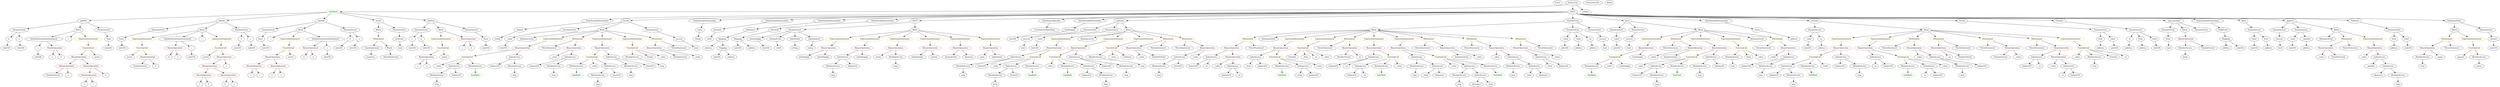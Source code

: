 strict digraph {
	graph [bb="0,0,16722,684"];
	node [label="\N"];
	Enter	[height=0.5,
		pos="10440,666",
		width=0.83628];
	ThrowStatement_Unnamed_15	[color=black,
		height=0.5,
		label=ThrowStatement,
		pos="7929.6,306",
		width=2.0006];
	ExpressionStatement_Unnamed_20	[color=orange,
		height=0.5,
		label=ExpressionStatement,
		pos="11063,378",
		width=2.458];
	BinaryOperation_Unnamed_45	[color=brown,
		height=0.5,
		label=BinaryOperation,
		pos="11029,306",
		width=1.9867];
	ExpressionStatement_Unnamed_20 -> BinaryOperation_Unnamed_45	[pos="e,11037,324.1 11054,359.7 11050,352.07 11046,342.92 11042,334.4"];
	Identifier_msg_19	[color=black,
		height=0.5,
		label=msg,
		pos="4566.6,162",
		width=0.75];
	NumberLiteral_Unnamed	[color=black,
		height=0.5,
		label=NumberLiteral,
		pos="374.59,90",
		width=1.765];
	Identifier_amount	[color=black,
		height=0.5,
		label=amount,
		pos="16466,234",
		width=1.0581];
	VariableDeclarationStatement_Unnamed	[color=black,
		height=0.5,
		label=VariableDeclarationStatement,
		pos="288.59,378",
		width=3.3174];
	VariableDeclaration_c	[color=black,
		height=0.5,
		label=c,
		pos="278.59,306",
		width=0.75];
	VariableDeclarationStatement_Unnamed -> VariableDeclaration_c	[pos="e,281.03,324.1 286.12,359.7 285.07,352.32 283.81,343.52 282.63,335.25"];
	BinaryOperation_Unnamed	[color=brown,
		height=0.5,
		label=BinaryOperation,
		pos="395.59,306",
		width=1.9867];
	VariableDeclarationStatement_Unnamed -> BinaryOperation_Unnamed	[pos="e,370.66,323.31 314.49,360.05 328.5,350.89 345.97,339.46 361.11,329.56"];
	ParameterList_Unnamed_11	[color=black,
		height=0.5,
		label=ParameterList,
		pos="14043,450",
		width=1.7095];
	VariableDeclaration_from_2	[color=black,
		height=0.5,
		label=from,
		pos="14043,378",
		width=0.7947];
	ParameterList_Unnamed_11 -> VariableDeclaration_from_2	[pos="e,14043,396.1 14043,431.7 14043,424.41 14043,415.73 14043,407.54"];
	VariableDeclaration_value_2	[color=black,
		height=0.5,
		label=value,
		pos="14129,378",
		width=0.82242];
	ParameterList_Unnamed_11 -> VariableDeclaration_value_2	[pos="e,14111,393.02 14063,432.76 14074,423.08 14090,410.67 14103,400.22"];
	FunctionCall_Unnamed_16	[color=orange,
		height=0.5,
		label=FunctionCall,
		pos="3976.6,234",
		width=1.6125];
	MemberAccess_Unnamed_27	[color=black,
		height=0.5,
		label=MemberAccess,
		pos="3968.6,162",
		width=1.9174];
	FunctionCall_Unnamed_16 -> MemberAccess_Unnamed_27	[pos="e,3970.5,180.1 3974.6,215.7 3973.8,208.41 3972.8,199.73 3971.9,191.54"];
	Identifier__value_24	[color=black,
		height=0.5,
		label=_value,
		pos="4090.6,162",
		width=0.96103];
	FunctionCall_Unnamed_16 -> Identifier__value_24	[pos="e,4068.8,176.37 4001.9,217.46 4018.7,207.11 4041,193.43 4059,182.37"];
	IndexAccess_Unnamed_30	[color=black,
		height=0.5,
		label=IndexAccess,
		pos="4202.6,162",
		width=1.6402];
	FunctionCall_Unnamed_16 -> IndexAccess_Unnamed_30	[pos="e,4162.4,175.44 4016.7,220.57 4054.4,208.91 4110.8,191.42 4151.6,178.78"];
	ParameterList_Unnamed	[color=black,
		height=0.5,
		label=ParameterList,
		pos="124.59,450",
		width=1.7095];
	Parameter_b	[color=black,
		height=0.5,
		label=b,
		pos="47.591,378",
		width=0.75];
	ParameterList_Unnamed -> Parameter_b	[pos="e,63.109,393.11 106.34,432.41 95.956,422.97 82.819,411.03 71.603,400.83"];
	Parameter_a	[color=black,
		height=0.5,
		label=a,
		pos="124.59,378",
		width=0.75];
	ParameterList_Unnamed -> Parameter_a	[pos="e,124.59,396.1 124.59,431.7 124.59,424.41 124.59,415.73 124.59,407.54"];
	ParameterList_Unnamed_13	[color=black,
		height=0.5,
		label=ParameterList,
		pos="5350.6,450",
		width=1.7095];
	Parameter_initialSupply	[color=black,
		height=0.5,
		label=initialSupply,
		pos="5088.6,378",
		width=1.5571];
	ParameterList_Unnamed_13 -> Parameter_initialSupply	[pos="e,5130.6,390.24 5306.1,437.13 5260.6,424.97 5189.9,406.07 5141.5,393.14"];
	Parameter_decimalUnits	[color=black,
		height=0.5,
		label=decimalUnits,
		pos="5221.6,378",
		width=1.6264];
	ParameterList_Unnamed_13 -> Parameter_decimalUnits	[pos="e,5249.4,394.09 5322.3,433.64 5303.8,423.63 5279.6,410.46 5259.5,399.55"];
	Parameter_tokenName	[color=black,
		height=0.5,
		label=tokenName,
		pos="5350.6,378",
		width=1.46];
	ParameterList_Unnamed_13 -> Parameter_tokenName	[pos="e,5350.6,396.1 5350.6,431.7 5350.6,424.41 5350.6,415.73 5350.6,407.54"];
	Parameter_tokenSymbol	[color=black,
		height=0.5,
		label=tokenSymbol,
		pos="5481.6,378",
		width=1.6679];
	ParameterList_Unnamed_13 -> Parameter_tokenSymbol	[pos="e,5453.4,394.09 5379.3,433.64 5398.2,423.59 5422.9,410.34 5443.4,399.4"];
	IfStatement_Unnamed	[color=orange,
		height=0.5,
		label=IfStatement,
		pos="2549.6,378",
		width=1.4739];
	UnaryOperation_Unnamed	[color=black,
		height=0.5,
		label=UnaryOperation,
		pos="2505.6,306",
		width=1.9452];
	IfStatement_Unnamed -> UnaryOperation_Unnamed	[pos="e,2516.4,324.28 2538.9,360.05 2534,352.18 2528,342.62 2522.4,333.79"];
	Block_Unnamed_5	[color=black,
		height=0.5,
		label=Block,
		pos="2626.6,306",
		width=0.90558];
	IfStatement_Unnamed -> Block_Unnamed_5	[pos="e,2610.1,321.95 2567.4,360.76 2577.6,351.52 2590.5,339.8 2601.7,329.67"];
	VariableDeclaration_to	[color=black,
		height=0.5,
		label=to,
		pos="14239,378",
		width=0.75];
	ElementaryTypeName_address_6	[color=black,
		height=0.5,
		label=address,
		pos="14233,306",
		width=1.0996];
	VariableDeclaration_to -> ElementaryTypeName_address_6	[pos="e,14234,324.1 14237,359.7 14236,352.41 14236,343.73 14235,335.54"];
	Identifier_balanceOf_13	[color=black,
		height=0.5,
		label=balanceOf,
		pos="8923.6,162",
		width=1.3491];
	IfStatement_Unnamed_17	[color=orange,
		height=0.5,
		label=IfStatement,
		pos="16379,378",
		width=1.4739];
	BinaryOperation_Unnamed_54	[color=brown,
		height=0.5,
		label=BinaryOperation,
		pos="16245,306",
		width=1.9867];
	IfStatement_Unnamed_17 -> BinaryOperation_Unnamed_54	[pos="e,16275,322.63 16351,362.33 16331,352.33 16306,338.96 16285,327.87"];
	ThrowStatement_Unnamed_17	[color=black,
		height=0.5,
		label=ThrowStatement,
		pos="16407,306",
		width=2.0006];
	IfStatement_Unnamed_17 -> ThrowStatement_Unnamed_17	[pos="e,16400,324.1 16386,359.7 16389,352.15 16392,343.12 16396,334.68"];
	MemberAccess_Unnamed_21	[color=black,
		height=0.5,
		label=MemberAccess,
		pos="11585,234",
		width=1.9174];
	Identifier_msg_13	[color=black,
		height=0.5,
		label=msg,
		pos="11655,162",
		width=0.75];
	MemberAccess_Unnamed_21 -> Identifier_msg_13	[pos="e,11640,177.57 11601,216.41 11610,207.19 11622,195.58 11632,185.54"];
	Identifier__value_10	[color=black,
		height=0.5,
		label=_value,
		pos="8105.6,162",
		width=0.96103];
	MemberAccess_Unnamed_11	[color=black,
		height=0.5,
		label=MemberAccess,
		pos="8564.6,162",
		width=1.9174];
	Identifier_SafeMath_2	[color=green,
		height=0.5,
		label=SafeMath,
		pos="8564.6,90",
		width=1.2798];
	MemberAccess_Unnamed_11 -> Identifier_SafeMath_2	[pos="e,8564.6,108.1 8564.6,143.7 8564.6,136.41 8564.6,127.73 8564.6,119.54"];
	Parameter_success	[color=black,
		height=0.5,
		label=success,
		pos="15253,378",
		width=1.1135];
	ElementaryTypeName_bool_2	[color=black,
		height=0.5,
		label=bool,
		pos="15263,306",
		width=0.76697];
	Parameter_success -> ElementaryTypeName_bool_2	[pos="e,15260,324.1 15255,359.7 15256,352.32 15257,343.52 15259,335.25"];
	MemberAccess_Unnamed_15	[color=black,
		height=0.5,
		label=MemberAccess,
		pos="9807.6,90",
		width=1.9174];
	Identifier_msg_9	[color=black,
		height=0.5,
		label=msg,
		pos="9807.6,18",
		width=0.75];
	MemberAccess_Unnamed_15 -> Identifier_msg_9	[pos="e,9807.6,36.104 9807.6,71.697 9807.6,64.407 9807.6,55.726 9807.6,47.536"];
	ParameterList_Unnamed_3	[color=black,
		height=0.5,
		label=ParameterList,
		pos="1016.6,450",
		width=1.7095];
	Parameter_None_1	[color=black,
		height=0.5,
		label=None,
		pos="808.59,378",
		width=0.85014];
	ParameterList_Unnamed_3 -> Parameter_None_1	[pos="e,832.55,389.63 973.74,436.72 939.57,426.63 890.62,411.52 848.59,396 846.79,395.34 844.95,394.63 843.1,393.91"];
	VariableDeclaration_totalSupply	[color=black,
		height=0.5,
		label=totalSupply,
		pos="7151.6,450",
		width=1.4739];
	ElementaryTypeName_uint256_15	[color=black,
		height=0.5,
		label=uint256,
		pos="6767.6,378",
		width=1.0442];
	VariableDeclaration_totalSupply -> ElementaryTypeName_uint256_15	[pos="e,6795.6,390.26 7112.4,437.39 7104.9,435.4 7097,433.5 7089.6,432 6968.8,407.64 6934.4,425.13 6814.6,396 6811.9,395.34 6809.1,394.57 \
6806.3,393.73"];
	Identifier__value_1	[color=black,
		height=0.5,
		label=_value,
		pos="12903,234",
		width=0.96103];
	ElementaryTypeName_string	[color=black,
		height=0.5,
		label=string,
		pos="4697.6,378",
		width=0.864];
	Identifier_msg_10	[color=black,
		height=0.5,
		label=msg,
		pos="11849,90",
		width=0.75];
	ExpressionStatement_Unnamed_1	[color=orange,
		height=0.5,
		label=ExpressionStatement,
		pos="945.59,378",
		width=2.458];
	FunctionCall_Unnamed_1	[color=orange,
		height=0.5,
		label=FunctionCall,
		pos="945.59,306",
		width=1.6125];
	ExpressionStatement_Unnamed_1 -> FunctionCall_Unnamed_1	[pos="e,945.59,324.1 945.59,359.7 945.59,352.41 945.59,343.73 945.59,335.54"];
	ElementaryTypeName_uint256_6	[color=black,
		height=0.5,
		label=uint256,
		pos="812.59,306",
		width=1.0442];
	Identifier__value_5	[color=black,
		height=0.5,
		label=_value,
		pos="13888,234",
		width=0.96103];
	FunctionDefinition_safeMul	[color=black,
		height=0.5,
		label=safeMul,
		pos="520.59,522",
		width=1.1135];
	FunctionDefinition_safeMul -> ParameterList_Unnamed	[pos="e,176.4,460.16 483.69,514.48 415.96,502.5 271.08,476.89 187.52,462.12"];
	Block_Unnamed	[color=black,
		height=0.5,
		label=Block,
		pos="486.59,450",
		width=0.90558];
	FunctionDefinition_safeMul -> Block_Unnamed	[pos="e,494.75,467.79 512.36,504.05 508.56,496.23 503.95,486.75 499.69,477.98"];
	ParameterList_Unnamed_1	[color=black,
		height=0.5,
		label=ParameterList,
		pos="655.59,450",
		width=1.7095];
	FunctionDefinition_safeMul -> ParameterList_Unnamed_1	[pos="e,626.56,466.05 545.98,507.83 565.85,497.53 593.83,483.02 616.54,471.25"];
	Identifier_msg_18	[color=black,
		height=0.5,
		label=msg,
		pos="4115.6,18",
		width=0.75];
	FunctionDefinition_safeDiv	[color=black,
		height=0.5,
		label=safeDiv,
		pos="1468.6,522",
		width=1.0719];
	FunctionDefinition_safeDiv -> ParameterList_Unnamed_3	[pos="e,1070.1,459.29 1432.4,515.39 1356.1,503.57 1177.9,475.99 1081.5,461.05"];
	Block_Unnamed_1	[color=black,
		height=0.5,
		label=Block,
		pos="1335.6,450",
		width=0.90558];
	FunctionDefinition_safeDiv -> Block_Unnamed_1	[pos="e,1358.7,463.17 1443.6,507.83 1422.4,496.71 1392,480.68 1368.8,468.48"];
	ParameterList_Unnamed_2	[color=black,
		height=0.5,
		label=ParameterList,
		pos="1601.6,450",
		width=1.7095];
	FunctionDefinition_safeDiv -> ParameterList_Unnamed_2	[pos="e,1572.5,466.3 1493.6,507.83 1513,497.65 1540.1,483.35 1562.4,471.64"];
	ExpressionStatement_Unnamed_11	[color=orange,
		height=0.5,
		label=ExpressionStatement,
		pos="12327,378",
		width=2.458];
	BinaryOperation_Unnamed_29	[color=brown,
		height=0.5,
		label=BinaryOperation,
		pos="12323,306",
		width=1.9867];
	ExpressionStatement_Unnamed_11 -> BinaryOperation_Unnamed_29	[pos="e,12324,324.1 12326,359.7 12325,352.41 12325,343.73 12324,335.54"];
	IndexAccess_Unnamed_19	[color=black,
		height=0.5,
		label=IndexAccess,
		pos="9518.6,234",
		width=1.6402];
	MemberAccess_Unnamed_13	[color=black,
		height=0.5,
		label=MemberAccess,
		pos="9511.6,162",
		width=1.9174];
	IndexAccess_Unnamed_19 -> MemberAccess_Unnamed_13	[pos="e,9513.3,180.1 9516.9,215.7 9516.1,208.41 9515.3,199.73 9514.4,191.54"];
	IndexAccess_Unnamed_20	[color=black,
		height=0.5,
		label=IndexAccess,
		pos="9657.6,162",
		width=1.6402];
	IndexAccess_Unnamed_19 -> IndexAccess_Unnamed_20	[pos="e,9628.2,177.82 9548.1,218.15 9568.4,207.9 9595.8,194.14 9618,182.93"];
	Block_Unnamed_10	[color=black,
		height=0.5,
		label=Block,
		pos="9207.6,450",
		width=0.90558];
	IfStatement_Unnamed_9	[color=orange,
		height=0.5,
		label=IfStatement,
		pos="8386.6,378",
		width=1.4739];
	Block_Unnamed_10 -> IfStatement_Unnamed_9	[pos="e,8425,390.8 9174.8,449.02 9068.8,448.58 8726.6,443.34 8448.6,396 8444.5,395.3 8440.3,394.45 8436.1,393.5"];
	BooleanLiteral_Unnamed_1	[color=black,
		height=0.5,
		label=BooleanLiteral,
		pos="8521.6,378",
		width=1.7788];
	Block_Unnamed_10 -> BooleanLiteral_Unnamed_1	[pos="e,8568,390.7 9174.9,447.77 9083.1,443.99 8815.2,430.57 8595.6,396 8590.3,395.16 8584.7,394.15 8579.2,393.06"];
	ExpressionStatement_Unnamed_15	[color=orange,
		height=0.5,
		label=ExpressionStatement,
		pos="8692.6,378",
		width=2.458];
	Block_Unnamed_10 -> ExpressionStatement_Unnamed_15	[pos="e,8757.4,390.66 9175.6,445.44 9105.7,437.53 8933.8,417.52 8790.6,396 8783.4,394.93 8776,393.75 8768.6,392.53"];
	ExpressionStatement_Unnamed_18	[color=orange,
		height=0.5,
		label=ExpressionStatement,
		pos="8887.6,378",
		width=2.458];
	Block_Unnamed_10 -> ExpressionStatement_Unnamed_18	[pos="e,8946.1,391.81 9177.5,442.41 9127.5,431.47 9025.9,409.25 8957.3,394.25"];
	IfStatement_Unnamed_6	[color=orange,
		height=0.5,
		label=IfStatement,
		pos="9047.6,378",
		width=1.4739];
	Block_Unnamed_10 -> IfStatement_Unnamed_6	[pos="e,9079.3,392.87 9182.6,438.06 9157.8,427.21 9119.3,410.36 9089.7,397.44"];
	ExpressionStatement_Unnamed_16	[color=orange,
		height=0.5,
		label=ExpressionStatement,
		pos="9207.6,378",
		width=2.458];
	Block_Unnamed_10 -> ExpressionStatement_Unnamed_16	[pos="e,9207.6,396.1 9207.6,431.7 9207.6,424.41 9207.6,415.73 9207.6,407.54"];
	ExpressionStatement_Unnamed_17	[color=orange,
		height=0.5,
		label=ExpressionStatement,
		pos="9402.6,378",
		width=2.458];
	Block_Unnamed_10 -> ExpressionStatement_Unnamed_17	[pos="e,9360.1,394.24 9234.3,439.41 9263.8,428.81 9312.1,411.47 9349.4,398.08"];
	IfStatement_Unnamed_7	[color=orange,
		height=0.5,
		label=IfStatement,
		pos="9562.6,378",
		width=1.4739];
	Block_Unnamed_10 -> IfStatement_Unnamed_7	[pos="e,9522.7,390.3 9238.9,444.21 9292.5,435.79 9405.3,417.23 9499.6,396 9503.6,395.1 9507.7,394.12 9511.8,393.09"];
	IfStatement_Unnamed_10	[color=orange,
		height=0.5,
		label=IfStatement,
		pos="9855.6,378",
		width=1.4739];
	Block_Unnamed_10 -> IfStatement_Unnamed_10	[pos="e,9805.8,384.38 9239.3,445.58 9340.9,434.6 9659.7,400.16 9794.5,385.6"];
	IfStatement_Unnamed_8	[color=orange,
		height=0.5,
		label=IfStatement,
		pos="10179,378",
		width=1.4739];
	Block_Unnamed_10 -> IfStatement_Unnamed_8	[pos="e,10127,382.71 9239.9,446.67 9379.1,436.64 9928.7,397.01 10116,383.52"];
	ElementaryTypeName_address_13	[color=black,
		height=0.5,
		label=address,
		pos="10661,306",
		width=1.0996];
	BinaryOperation_Unnamed_30	[color=brown,
		height=0.5,
		label=BinaryOperation,
		pos="12484,306",
		width=1.9867];
	IndexAccess_Unnamed_6	[color=black,
		height=0.5,
		label=IndexAccess,
		pos="12650,234",
		width=1.6402];
	BinaryOperation_Unnamed_30 -> IndexAccess_Unnamed_6	[pos="e,12616,249.16 12519,289.98 12545,279.31 12579,264.9 12606,253.52"];
	FunctionCall_Unnamed_6	[color=orange,
		height=0.5,
		label=FunctionCall,
		pos="12792,234",
		width=1.6125];
	BinaryOperation_Unnamed_30 -> FunctionCall_Unnamed_6	[pos="e,12746,245.45 12536,293.26 12583,282.55 12655,266.27 12718,252 12723,250.71 12729,249.37 12735,248.02"];
	ElementaryTypeName_address	[color=black,
		height=0.5,
		label=address,
		pos="11995,378",
		width=1.0996];
	MemberAccess_Unnamed_17	[color=black,
		height=0.5,
		label=MemberAccess,
		pos="11425,162",
		width=1.9174];
	Identifier_msg_11	[color=black,
		height=0.5,
		label=msg,
		pos="11425,90",
		width=0.75];
	MemberAccess_Unnamed_17 -> Identifier_msg_11	[pos="e,11425,108.1 11425,143.7 11425,136.41 11425,127.73 11425,119.54"];
	Identifier__to	[color=black,
		height=0.5,
		label=_to,
		pos="13119,234",
		width=0.75];
	ElementaryTypeName_bool_5	[color=black,
		height=0.5,
		label=bool,
		pos="4685.6,306",
		width=0.76697];
	VariableDeclaration_allowance	[color=black,
		height=0.5,
		label=allowance,
		pos="5014.6,450",
		width=1.3076];
	Mapping_Unnamed_2	[color=black,
		height=0.5,
		label=Mapping,
		pos="4865.6,378",
		width=1.2105];
	VariableDeclaration_allowance -> Mapping_Unnamed_2	[pos="e,4893.7,392.22 4985.9,435.5 4962.5,424.54 4929.4,408.98 4903.8,396.96"];
	ParameterList_Unnamed_4	[color=black,
		height=0.5,
		label=ParameterList,
		pos="2859.6,450",
		width=1.7095];
	Parameter_a_2	[color=black,
		height=0.5,
		label=a,
		pos="2787.6,378",
		width=0.75];
	ParameterList_Unnamed_4 -> Parameter_a_2	[pos="e,2802.1,393.11 2842.5,432.41 2832.9,423.06 2820.8,411.26 2810.4,401.13"];
	Parameter_b_2	[color=black,
		height=0.5,
		label=b,
		pos="2859.6,378",
		width=0.75];
	ParameterList_Unnamed_4 -> Parameter_b_2	[pos="e,2859.6,396.1 2859.6,431.7 2859.6,424.41 2859.6,415.73 2859.6,407.54"];
	FunctionCall_Unnamed_13	[color=orange,
		height=0.5,
		label=FunctionCall,
		pos="10813,234",
		width=1.6125];
	BinaryOperation_Unnamed_45 -> FunctionCall_Unnamed_13	[pos="e,10852,247.62 10986,291.17 10950,279.64 10900,263.19 10862,251.08"];
	Identifier_totalSupply_1	[color=black,
		height=0.5,
		label=totalSupply,
		pos="10942,234",
		width=1.4739];
	BinaryOperation_Unnamed_45 -> Identifier_totalSupply_1	[pos="e,10961,250.99 11008,288.41 10997,279.3 10982,267.87 10970,257.92"];
	Identifier_balanceOf_19	[color=black,
		height=0.5,
		label=balanceOf,
		pos="3404.6,162",
		width=1.3491];
	Identifier_a_6	[color=black,
		height=0.5,
		label=a,
		pos="2825.6,162",
		width=0.75];
	Identifier_totalSupply	[color=black,
		height=0.5,
		label=totalSupply,
		pos="5328.6,234",
		width=1.4739];
	Identifier_b_9	[color=black,
		height=0.5,
		label=b,
		pos="1956.6,90",
		width=0.75];
	FunctionCall_Unnamed_4	[color=orange,
		height=0.5,
		label=FunctionCall,
		pos="1938.6,306",
		width=1.6125];
	BinaryOperation_Unnamed_14	[color=brown,
		height=0.5,
		label=BinaryOperation,
		pos="1832.6,234",
		width=1.9867];
	FunctionCall_Unnamed_4 -> BinaryOperation_Unnamed_14	[pos="e,1857,251.14 1914.8,289.29 1900.5,279.88 1882.2,267.76 1866.4,257.36"];
	Identifier_assert_4	[color=black,
		height=0.5,
		label=assert,
		pos="1954.6,234",
		width=0.89172];
	FunctionCall_Unnamed_4 -> Identifier_assert_4	[pos="e,1950.7,252.1 1942.5,287.7 1944.2,280.32 1946.2,271.52 1948.1,263.25"];
	StateVariableDeclaration_Unnamed_1	[color=black,
		height=0.5,
		label=StateVariableDeclaration,
		pos="3640.6,522",
		width=2.8184];
	VariableDeclaration_symbol	[color=black,
		height=0.5,
		label=symbol,
		pos="3495.6,450",
		width=1.0581];
	StateVariableDeclaration_Unnamed_1 -> VariableDeclaration_symbol	[pos="e,3521.7,463.59 3606.6,504.59 3584.2,493.77 3554.9,479.62 3532,468.58"];
	ParameterList_Unnamed_18	[color=black,
		height=0.5,
		label=ParameterList,
		pos="15253,450",
		width=1.7095];
	ParameterList_Unnamed_18 -> Parameter_success	[pos="e,15253,396.1 15253,431.7 15253,424.41 15253,415.73 15253,407.54"];
	Identifier__to_3	[color=black,
		height=0.5,
		label=_to,
		pos="12650,162",
		width=0.75];
	MemberAccess_Unnamed_38	[color=black,
		height=0.5,
		label=MemberAccess,
		pos="16208,234",
		width=1.9174];
	Identifier_msg_26	[color=black,
		height=0.5,
		label=msg,
		pos="16208,162",
		width=0.75];
	MemberAccess_Unnamed_38 -> Identifier_msg_26	[pos="e,16208,180.1 16208,215.7 16208,208.41 16208,199.73 16208,191.54"];
	VariableDeclaration_owner	[color=black,
		height=0.5,
		label=owner,
		pos="11871,450",
		width=0.93331];
	VariableDeclaration_owner -> ElementaryTypeName_address	[pos="e,11971,392.54 11893,436.32 11912,425.64 11939,410.2 11961,398.04"];
	BinaryOperation_Unnamed_11	[color=brown,
		height=0.5,
		label=BinaryOperation,
		pos="2888.6,234",
		width=1.9867];
	BinaryOperation_Unnamed_11 -> Identifier_a_6	[pos="e,2839,177.89 2873.3,216.05 2865.3,207.13 2855.3,196.06 2846.6,186.33"];
	Identifier_b_6	[color=black,
		height=0.5,
		label=b,
		pos="2897.6,162",
		width=0.75];
	BinaryOperation_Unnamed_11 -> Identifier_b_6	[pos="e,2895.4,180.1 2890.8,215.7 2891.8,208.32 2892.9,199.52 2894,191.25"];
	IndexAccess_Unnamed_18	[color=black,
		height=0.5,
		label=IndexAccess,
		pos="9121.6,162",
		width=1.6402];
	Identifier_balanceOf_14	[color=black,
		height=0.5,
		label=balanceOf,
		pos="9055.6,90",
		width=1.3491];
	IndexAccess_Unnamed_18 -> Identifier_balanceOf_14	[pos="e,9071.1,107.47 9105.9,144.41 9097.9,135.87 9087.9,125.28 9079,115.79"];
	Identifier__to_10	[color=black,
		height=0.5,
		label=_to,
		pos="9149.6,90",
		width=0.75];
	IndexAccess_Unnamed_18 -> Identifier__to_10	[pos="e,9142.9,107.62 9128.5,143.7 9131.6,136.04 9135.3,126.85 9138.7,118.3"];
	BinaryOperation_Unnamed_39	[color=brown,
		height=0.5,
		label=BinaryOperation,
		pos="8576.6,306",
		width=1.9867];
	IndexAccess_Unnamed_15	[color=black,
		height=0.5,
		label=IndexAccess,
		pos="8413.6,234",
		width=1.6402];
	BinaryOperation_Unnamed_39 -> IndexAccess_Unnamed_15	[pos="e,8446.8,249.27 8541.6,289.98 8517,279.39 8483.7,265.13 8457.3,253.78"];
	FunctionCall_Unnamed_8	[color=orange,
		height=0.5,
		label=FunctionCall,
		pos="8548.6,234",
		width=1.6125];
	BinaryOperation_Unnamed_39 -> FunctionCall_Unnamed_8	[pos="e,8555.4,252.1 8569.7,287.7 8566.7,280.15 8563,271.12 8559.7,262.68"];
	BinaryOperation_Unnamed_9	[color=brown,
		height=0.5,
		label=BinaryOperation,
		pos="1469.6,90",
		width=1.9867];
	Identifier_c_2	[color=black,
		height=0.5,
		label=c,
		pos="1433.6,18",
		width=0.75];
	BinaryOperation_Unnamed_9 -> Identifier_c_2	[pos="e,1441.9,35.145 1460.7,71.697 1456.6,63.752 1451.7,54.158 1447.1,45.344"];
	Identifier_b_4	[color=black,
		height=0.5,
		label=b,
		pos="1505.6,18",
		width=0.75];
	BinaryOperation_Unnamed_9 -> Identifier_b_4	[pos="e,1497.3,35.145 1478.5,71.697 1482.6,63.752 1487.5,54.158 1492,45.344"];
	BinaryOperation_Unnamed_36	[color=brown,
		height=0.5,
		label=BinaryOperation,
		pos="8252.6,306",
		width=1.9867];
	IndexAccess_Unnamed_12	[color=black,
		height=0.5,
		label=IndexAccess,
		pos="8115.6,234",
		width=1.6402];
	BinaryOperation_Unnamed_36 -> IndexAccess_Unnamed_12	[pos="e,8144.8,249.94 8221.8,289.29 8202,279.18 8176.1,265.93 8154.9,255.06"];
	BinaryOperation_Unnamed_37	[color=brown,
		height=0.5,
		label=BinaryOperation,
		pos="8264.6,234",
		width=1.9867];
	BinaryOperation_Unnamed_36 -> BinaryOperation_Unnamed_37	[pos="e,8261.7,252.1 8255.6,287.7 8256.8,280.32 8258.3,271.52 8259.7,263.25"];
	Identifier_SafeMath_8	[color=green,
		height=0.5,
		label=SafeMath,
		pos="3968.6,90",
		width=1.2798];
	MemberAccess_Unnamed_27 -> Identifier_SafeMath_8	[pos="e,3968.6,108.1 3968.6,143.7 3968.6,136.41 3968.6,127.73 3968.6,119.54"];
	FunctionDefinition_freeze	[color=black,
		height=0.5,
		label=freeze,
		pos="4221.6,522",
		width=0.90558];
	ParameterList_Unnamed_23	[color=black,
		height=0.5,
		label=ParameterList,
		pos="3825.6,450",
		width=1.7095];
	FunctionDefinition_freeze -> ParameterList_Unnamed_23	[pos="e,3877.4,460.16 4190.8,515.57 4126.2,504.13 3974.8,477.38 3888.6,462.14"];
	Block_Unnamed_12	[color=black,
		height=0.5,
		label=Block,
		pos="4062.6,450",
		width=0.90558];
	FunctionDefinition_freeze -> Block_Unnamed_12	[pos="e,4087.5,461.98 4196.7,510.06 4170.2,498.38 4128,479.78 4098,466.57"];
	ParameterList_Unnamed_24	[color=black,
		height=0.5,
		label=ParameterList,
		pos="4384.6,450",
		width=1.7095];
	FunctionDefinition_freeze -> ParameterList_Unnamed_24	[pos="e,4351,465.44 4246.7,510.22 4271.7,499.48 4310.6,482.78 4340.7,469.84"];
	StateVariableDeclaration_Unnamed	[color=black,
		height=0.5,
		label=StateVariableDeclaration,
		pos="4706.6,522",
		width=2.8184];
	VariableDeclaration_name	[color=black,
		height=0.5,
		label=name,
		pos="4700.6,450",
		width=0.83628];
	StateVariableDeclaration_Unnamed -> VariableDeclaration_name	[pos="e,4702.1,468.1 4705.1,503.7 4704.5,496.41 4703.7,487.73 4703,479.54"];
	BinaryOperation_Unnamed_15	[color=brown,
		height=0.5,
		label=BinaryOperation,
		pos="1809.6,162",
		width=1.9867];
	BinaryOperation_Unnamed_14 -> BinaryOperation_Unnamed_15	[pos="e,1815.2,180.1 1826.9,215.7 1824.5,208.24 1821.5,199.32 1818.8,190.97"];
	BinaryOperation_Unnamed_16	[color=brown,
		height=0.5,
		label=BinaryOperation,
		pos="1970.6,162",
		width=1.9867];
	BinaryOperation_Unnamed_14 -> BinaryOperation_Unnamed_16	[pos="e,1940,178.49 1863.2,217.46 1882.9,207.5 1908.6,194.44 1930,183.61"];
	BinaryOperation_Unnamed_6	[color=brown,
		height=0.5,
		label=BinaryOperation,
		pos="1161.6,306",
		width=1.9867];
	Identifier_b_3	[color=black,
		height=0.5,
		label=b,
		pos="1106.6,234",
		width=0.75];
	BinaryOperation_Unnamed_6 -> Identifier_b_3	[pos="e,1118.7,250.36 1148.3,288.05 1141.5,279.44 1133.2,268.81 1125.7,259.33"];
	Identifier_a_3	[color=black,
		height=0.5,
		label=a,
		pos="1178.6,234",
		width=0.75];
	BinaryOperation_Unnamed_6 -> Identifier_a_3	[pos="e,1174.4,252.1 1165.8,287.7 1167.6,280.32 1169.7,271.52 1171.7,263.25"];
	IfStatement_Unnamed_12	[color=orange,
		height=0.5,
		label=IfStatement,
		pos="11223,378",
		width=1.4739];
	ThrowStatement_Unnamed_12	[color=black,
		height=0.5,
		label=ThrowStatement,
		pos="11191,306",
		width=2.0006];
	IfStatement_Unnamed_12 -> ThrowStatement_Unnamed_12	[pos="e,11198,324.28 11215,360.05 11211,352.43 11207,343.23 11203,334.65"];
	BinaryOperation_Unnamed_43	[color=brown,
		height=0.5,
		label=BinaryOperation,
		pos="11353,306",
		width=1.9867];
	IfStatement_Unnamed_12 -> BinaryOperation_Unnamed_43	[pos="e,11323,322.8 11250,362.15 11269,352.27 11293,339.12 11313,328.15"];
	Identifier_balanceOf_4	[color=black,
		height=0.5,
		label=balanceOf,
		pos="12400,162",
		width=1.3491];
	ExpressionStatement_Unnamed_12	[color=orange,
		height=0.5,
		label=ExpressionStatement,
		pos="12585,378",
		width=2.458];
	ExpressionStatement_Unnamed_12 -> BinaryOperation_Unnamed_30	[pos="e,12507,323.39 12560,360.23 12547,351.08 12531,339.61 12516,329.66"];
	Identifier__value_23	[color=black,
		height=0.5,
		label=_value,
		pos="3010.6,162",
		width=0.96103];
	ElementaryTypeName_address_1	[color=black,
		height=0.5,
		label=address,
		pos="14895,306",
		width=1.0996];
	Identifier_assert_1	[color=black,
		height=0.5,
		label=assert,
		pos="832.59,234",
		width=0.89172];
	FunctionCall_Unnamed_1 -> Identifier_assert_1	[pos="e,853.44,247.91 920.51,289.46 903.58,278.98 881.14,265.07 863.16,253.94"];
	BinaryOperation_Unnamed_5	[color=brown,
		height=0.5,
		label=BinaryOperation,
		pos="954.59,234",
		width=1.9867];
	FunctionCall_Unnamed_1 -> BinaryOperation_Unnamed_5	[pos="e,952.39,252.1 947.82,287.7 948.76,280.32 949.9,271.52 950.96,263.25"];
	MemberAccess_Unnamed_37	[color=black,
		height=0.5,
		label=MemberAccess,
		pos="7320.6,234",
		width=1.9174];
	Identifier_msg_25	[color=black,
		height=0.5,
		label=msg,
		pos="7578.6,162",
		width=0.75];
	MemberAccess_Unnamed_37 -> Identifier_msg_25	[pos="e,7557.6,173.81 7371.4,221.45 7431.8,207.63 7526.5,185.65 7542.6,180 7544.1,179.46 7545.7,178.87 7547.3,178.25"];
	BinaryOperation_Unnamed_2	[color=brown,
		height=0.5,
		label=BinaryOperation,
		pos="472.59,162",
		width=1.9867];
	BinaryOperation_Unnamed_2 -> NumberLiteral_Unnamed	[pos="e,397.2,107.15 449.86,144.76 436.87,135.49 420.39,123.71 406.16,113.55"];
	Identifier_a_1	[color=black,
		height=0.5,
		label=a,
		pos="483.59,90",
		width=0.75];
	BinaryOperation_Unnamed_2 -> Identifier_a_1	[pos="e,480.9,108.1 475.31,143.7 476.47,136.32 477.85,127.52 479.15,119.25"];
	ElementaryTypeName_string_2	[color=black,
		height=0.5,
		label=string,
		pos="5350.6,306",
		width=0.864];
	Identifier_decimalUnits	[color=black,
		height=0.5,
		label=decimalUnits,
		pos="6328.6,234",
		width=1.6264];
	ElementaryTypeName_bool_1	[color=black,
		height=0.5,
		label=bool,
		pos="14508,306",
		width=0.76697];
	ElementaryTypeName_address_12	[color=black,
		height=0.5,
		label=address,
		pos="10564,306",
		width=1.0996];
	VariableDeclaration_from_3	[color=black,
		height=0.5,
		label=from,
		pos="16023,378",
		width=0.7947];
	ElementaryTypeName_address_9	[color=black,
		height=0.5,
		label=address,
		pos="16023,306",
		width=1.0996];
	VariableDeclaration_from_3 -> ElementaryTypeName_address_9	[pos="e,16023,324.1 16023,359.7 16023,352.41 16023,343.73 16023,335.54"];
	BinaryOperation_Unnamed_54 -> MemberAccess_Unnamed_38	[pos="e,16217,252.1 16235,287.7 16231,279.98 16226,270.71 16222,262.11"];
	Identifier_owner_1	[color=black,
		height=0.5,
		label=owner,
		pos="16329,234",
		width=0.93331];
	BinaryOperation_Unnamed_54 -> Identifier_owner_1	[pos="e,16311,249.57 16264,288.41 16276,278.91 16290,266.88 16303,256.65"];
	ElementaryTypeName_uint256_3	[color=black,
		height=0.5,
		label=uint256,
		pos="278.59,234",
		width=1.0442];
	VariableDeclaration_c -> ElementaryTypeName_uint256_3	[pos="e,278.59,252.1 278.59,287.7 278.59,280.41 278.59,271.73 278.59,263.54"];
	IndexAccess_Unnamed_6 -> Identifier__to_3	[pos="e,12650,180.1 12650,215.7 12650,208.41 12650,199.73 12650,191.54"];
	Identifier_balanceOf_6	[color=black,
		height=0.5,
		label=balanceOf,
		pos="12744,162",
		width=1.3491];
	IndexAccess_Unnamed_6 -> Identifier_balanceOf_6	[pos="e,12723,178.58 12671,217.12 12684,207.74 12700,195.73 12714,185.41"];
	Identifier__value_14	[color=black,
		height=0.5,
		label=_value,
		pos="9769.6,162",
		width=0.96103];
	ParameterList_Unnamed_7	[color=black,
		height=0.5,
		label=ParameterList,
		pos="1797.6,450",
		width=1.7095];
	Parameter_None_3	[color=black,
		height=0.5,
		label=None,
		pos="1749.6,378",
		width=0.85014];
	ParameterList_Unnamed_7 -> Parameter_None_3	[pos="e,1760.4,394.83 1786,432.05 1780.3,423.73 1773.3,413.54 1767,404.32"];
	NumberLiteral_Unnamed_1	[color=black,
		height=0.5,
		label=NumberLiteral,
		pos="899.59,162",
		width=1.765];
	ParameterList_Unnamed_19	[color=black,
		height=0.5,
		label=ParameterList,
		pos="10541,450",
		width=1.7095];
	Parameter__value_2	[color=black,
		height=0.5,
		label=_value,
		pos="10469,378",
		width=0.96103];
	ParameterList_Unnamed_19 -> Parameter__value_2	[pos="e,10484,394.04 10524,432.41 10514,423.31 10502,411.9 10492,401.96"];
	Parameter__from	[color=black,
		height=0.5,
		label=_from,
		pos="10560,378",
		width=0.93331];
	ParameterList_Unnamed_19 -> Parameter__from	[pos="e,10555,396.1 10545,431.7 10547,424.24 10550,415.32 10552,406.97"];
	Parameter__to_1	[color=black,
		height=0.5,
		label=_to,
		pos="10642,378",
		width=0.75];
	ParameterList_Unnamed_19 -> Parameter__to_1	[pos="e,10623,391.72 10564,432.94 10579,422.58 10598,409.05 10614,398.13"];
	Identifier__to_4	[color=black,
		height=0.5,
		label=_to,
		pos="12998,90",
		width=0.75];
	Identifier_a	[color=black,
		height=0.5,
		label=a,
		pos="373.59,234",
		width=0.75];
	BinaryOperation_Unnamed_50	[color=brown,
		height=0.5,
		label=BinaryOperation,
		pos="8091.6,306",
		width=1.9867];
	IndexAccess_Unnamed_31	[color=black,
		height=0.5,
		label=IndexAccess,
		pos="7891.6,234",
		width=1.6402];
	BinaryOperation_Unnamed_50 -> IndexAccess_Unnamed_31	[pos="e,7929.3,248.2 8051.1,290.83 8019,279.59 7974,263.83 7939.9,251.92"];
	Identifier__value_26	[color=black,
		height=0.5,
		label=_value,
		pos="8003.6,234",
		width=0.96103];
	BinaryOperation_Unnamed_50 -> Identifier__value_26	[pos="e,8021.9,249.57 8070.7,288.41 8058.8,278.91 8043.7,266.88 8030.8,256.65"];
	BinaryOperation_Unnamed_10	[color=brown,
		height=0.5,
		label=BinaryOperation,
		pos="1630.6,90",
		width=1.9867];
	Identifier_b_5	[color=black,
		height=0.5,
		label=b,
		pos="1622.6,18",
		width=0.75];
	BinaryOperation_Unnamed_10 -> Identifier_b_5	[pos="e,1624.5,36.104 1628.6,71.697 1627.8,64.407 1626.8,55.726 1625.9,47.536"];
	Identifier_a_5	[color=black,
		height=0.5,
		label=a,
		pos="1694.6,18",
		width=0.75];
	BinaryOperation_Unnamed_10 -> Identifier_a_5	[pos="e,1681,33.888 1646.1,72.055 1654.2,63.133 1664.4,52.056 1673.3,42.334"];
	ThrowStatement_Unnamed_6	[color=black,
		height=0.5,
		label=ThrowStatement,
		pos="8885.6,306",
		width=2.0006];
	ElementaryTypeName_uint256_7	[color=black,
		height=0.5,
		label=uint256,
		pos="1278.6,234",
		width=1.0442];
	BinaryOperation_Unnamed -> Identifier_a	[pos="e,378.97,252.1 390.15,287.7 387.81,280.24 385.01,271.32 382.38,262.97"];
	Identifier_b	[color=black,
		height=0.5,
		label=b,
		pos="445.59,234",
		width=0.75];
	BinaryOperation_Unnamed -> Identifier_b	[pos="e,434.28,250.83 407.69,288.05 413.7,279.65 421.07,269.32 427.72,260.02"];
	FunctionCall_Unnamed_5	[color=orange,
		height=0.5,
		label=FunctionCall,
		pos="12221,234",
		width=1.6125];
	IndexAccess_Unnamed_5	[color=black,
		height=0.5,
		label=IndexAccess,
		pos="12031,162",
		width=1.6402];
	FunctionCall_Unnamed_5 -> IndexAccess_Unnamed_5	[pos="e,12067,176.52 12184,219.67 12154,208.55 12111,192.62 12078,180.48"];
	MemberAccess_Unnamed_5	[color=black,
		height=0.5,
		label=MemberAccess,
		pos="12177,162",
		width=1.9174];
	FunctionCall_Unnamed_5 -> MemberAccess_Unnamed_5	[pos="e,12187,179.79 12210,216.05 12205,208.06 12199,198.33 12193,189.4"];
	Identifier__value_3	[color=black,
		height=0.5,
		label=_value,
		pos="12299,162",
		width=0.96103];
	FunctionCall_Unnamed_5 -> Identifier__value_3	[pos="e,12282,178.19 12239,216.76 12249,207.59 12262,195.96 12273,185.88"];
	ElementaryTypeName_uint256_16	[color=black,
		height=0.5,
		label=uint256,
		pos="14990,306",
		width=1.0442];
	Identifier__from_2	[color=black,
		height=0.5,
		label=_from,
		pos="8328.6,162",
		width=0.93331];
	MemberAccess_Unnamed_8	[color=black,
		height=0.5,
		label=MemberAccess,
		pos="14010,234",
		width=1.9174];
	Identifier_msg_5	[color=black,
		height=0.5,
		label=msg,
		pos="14010,162",
		width=0.75];
	MemberAccess_Unnamed_8 -> Identifier_msg_5	[pos="e,14010,180.1 14010,215.7 14010,208.41 14010,199.73 14010,191.54"];
	MemberAccess_Unnamed_30	[color=black,
		height=0.5,
		label=MemberAccess,
		pos="7692.6,162",
		width=1.9174];
	IndexAccess_Unnamed_31 -> MemberAccess_Unnamed_30	[pos="e,7732.6,177.07 7854.2,219.83 7822.9,208.83 7777.9,193.02 7743.4,180.87"];
	Identifier_freezeOf_2	[color=black,
		height=0.5,
		label=freezeOf,
		pos="7822.6,162",
		width=1.1828];
	IndexAccess_Unnamed_31 -> Identifier_freezeOf_2	[pos="e,7838.4,178.99 7875.2,216.41 7866.6,207.66 7855.9,196.75 7846.3,187.08"];
	Identifier_balanceOf_7	[color=black,
		height=0.5,
		label=balanceOf,
		pos="13092,90",
		width=1.3491];
	FunctionCall_Unnamed_20	[color=orange,
		height=0.5,
		label=FunctionCall,
		pos="7449.6,306",
		width=1.6125];
	FunctionCall_Unnamed_20 -> MemberAccess_Unnamed_37	[pos="e,7349.4,250.64 7421.6,289.81 7403.4,279.95 7379.5,266.96 7359.5,256.1"];
	Identifier__value_30	[color=black,
		height=0.5,
		label=_value,
		pos="7442.6,234",
		width=0.96103];
	FunctionCall_Unnamed_20 -> Identifier__value_30	[pos="e,7444.3,252.1 7447.9,287.7 7447.1,280.41 7446.3,271.73 7445.4,263.54"];
	Identifier_Unfreeze	[color=black,
		height=0.5,
		label=Unfreeze,
		pos="7538.6,234",
		width=1.2105];
	FunctionCall_Unnamed_20 -> Identifier_Unfreeze	[pos="e,7519,250.43 7470.2,288.76 7482.1,279.47 7497.1,267.67 7510,257.49"];
	ContractDefinition_SafeMath	[color=green,
		height=0.5,
		label=SafeMath,
		pos="2441.6,594",
		width=1.2798];
	ContractDefinition_SafeMath -> FunctionDefinition_safeMul	[pos="e,560.76,524.46 2395.5,591.32 2134.8,581.82 846.11,534.86 571.94,524.87"];
	ContractDefinition_SafeMath -> FunctionDefinition_safeDiv	[pos="e,1506.8,525.75 2396.3,589.74 2234.6,578.11 1686.8,538.7 1518.3,526.58"];
	FunctionDefinition_safeAdd	[color=black,
		height=0.5,
		label=safeAdd,
		pos="2153.6,522",
		width=1.1689];
	ContractDefinition_SafeMath -> FunctionDefinition_safeAdd	[pos="e,2189.6,531.76 2403,583.63 2350.7,570.91 2257.2,548.19 2200.8,534.46"];
	FunctionDefinition_assert	[color=black,
		height=0.5,
		label=assert,
		pos="2549.6,522",
		width=0.89172];
	ContractDefinition_SafeMath -> FunctionDefinition_assert	[pos="e,2529,536.34 2464.8,577.98 2480.7,567.64 2502.1,553.8 2519.4,542.59"];
	FunctionDefinition_safeSub	[color=black,
		height=0.5,
		label=safeSub,
		pos="2925.6,522",
		width=1.1274];
	ContractDefinition_SafeMath -> FunctionDefinition_safeSub	[pos="e,2887.4,528.53 2484.1,586.85 2573.6,573.91 2780.8,543.94 2876.1,530.16"];
	VariableDeclarationStatement_Unnamed_1	[color=black,
		height=0.5,
		label=VariableDeclarationStatement,
		pos="1171.6,378",
		width=3.3174];
	VariableDeclarationStatement_Unnamed_1 -> BinaryOperation_Unnamed_6	[pos="e,1164,324.1 1169.1,359.7 1168.1,352.32 1166.8,343.52 1165.6,335.25"];
	VariableDeclaration_c_1	[color=black,
		height=0.5,
		label=c,
		pos="1278.6,306",
		width=0.75];
	VariableDeclarationStatement_Unnamed_1 -> VariableDeclaration_c_1	[pos="e,1259.6,319.4 1197.5,360.05 1213.4,349.67 1233.7,336.36 1250.1,325.67"];
	BinaryOperation_Unnamed_31	[color=brown,
		height=0.5,
		label=BinaryOperation,
		pos="15570,306",
		width=1.9867];
	Identifier__value_6	[color=black,
		height=0.5,
		label=_value,
		pos="15536,234",
		width=0.96103];
	BinaryOperation_Unnamed_31 -> Identifier__value_6	[pos="e,15544,251.62 15561,287.7 15557,279.87 15553,270.44 15549,261.73"];
	NumberLiteral_Unnamed_5	[color=black,
		height=0.5,
		label=NumberLiteral,
		pos="15652,234",
		width=1.765];
	BinaryOperation_Unnamed_31 -> NumberLiteral_Unnamed_5	[pos="e,15632,251.47 15589,288.41 15599,279.61 15612,268.63 15624,258.92"];
	Identifier_msg_1	[color=black,
		height=0.5,
		label=msg,
		pos="5950.6,162",
		width=0.75];
	Identifier__value_16	[color=black,
		height=0.5,
		label=_value,
		pos="11869,234",
		width=0.96103];
	IndexAccess_Unnamed_1	[color=black,
		height=0.5,
		label=IndexAccess,
		pos="13015,234",
		width=1.6402];
	MemberAccess_Unnamed_3	[color=black,
		height=0.5,
		label=MemberAccess,
		pos="13260,162",
		width=1.9174];
	IndexAccess_Unnamed_1 -> MemberAccess_Unnamed_3	[pos="e,13214,175.94 13057,220.97 13097,209.4 13159,191.84 13203,179.08"];
	Identifier_balanceOf_1	[color=black,
		height=0.5,
		label=balanceOf,
		pos="13396,162",
		width=1.3491];
	IndexAccess_Unnamed_1 -> Identifier_balanceOf_1	[pos="e,13360,174.43 13058,221.44 13066,219.47 13075,217.56 13083,216 13195,194.09 13226,204.16 13338,180 13341,179.22 13345,178.34 13349,\
177.4"];
	Identifier__from_1	[color=black,
		height=0.5,
		label=_from,
		pos="10296,90",
		width=0.93331];
	Parameter__value_4	[color=black,
		height=0.5,
		label=_value,
		pos="3454.6,378",
		width=0.96103];
	ElementaryTypeName_uint256_28	[color=black,
		height=0.5,
		label=uint256,
		pos="3429.6,306",
		width=1.0442];
	Parameter__value_4 -> ElementaryTypeName_uint256_28	[pos="e,3435.6,323.79 3448.5,360.05 3445.8,352.4 3442.5,343.16 3439.4,334.56"];
	IndexAccess_Unnamed_10	[color=black,
		height=0.5,
		label=IndexAccess,
		pos="10381,234",
		width=1.6402];
	Identifier__from	[color=black,
		height=0.5,
		label=_from,
		pos="10441,162",
		width=0.93331];
	IndexAccess_Unnamed_10 -> Identifier__from	[pos="e,10427,178.51 10395,216.41 10402,207.62 10412,196.66 10420,186.96"];
	Identifier_balanceOf_8	[color=black,
		height=0.5,
		label=balanceOf,
		pos="10541,162",
		width=1.3491];
	IndexAccess_Unnamed_10 -> Identifier_balanceOf_8	[pos="e,10510,176.37 10413,218.67 10438,207.72 10473,192.57 10500,180.84"];
	IfStatement_Unnamed_9 -> BinaryOperation_Unnamed_36	[pos="e,8282.5,322.63 8358.5,362.33 8339.4,352.33 8313.8,338.96 8292.5,327.87"];
	ThrowStatement_Unnamed_9	[color=black,
		height=0.5,
		label=ThrowStatement,
		pos="8414.6,306",
		width=2.0006];
	IfStatement_Unnamed_9 -> ThrowStatement_Unnamed_9	[pos="e,8407.7,324.1 8393.5,359.7 8396.5,352.15 8400.1,343.12 8403.5,334.68"];
	StateVariableDeclaration_Unnamed_2	[color=black,
		height=0.5,
		label=StateVariableDeclaration,
		pos="4974.6,522",
		width=2.8184];
	VariableDeclaration_decimals	[color=black,
		height=0.5,
		label=decimals,
		pos="4883.6,450",
		width=1.1967];
	StateVariableDeclaration_Unnamed_2 -> VariableDeclaration_decimals	[pos="e,4903.6,466.36 4952.6,504.05 4940.5,494.81 4925.5,483.25 4912.6,473.28"];
	Identifier_name	[color=black,
		height=0.5,
		label=name,
		pos="6539.6,234",
		width=0.83628];
	IndexAccess_Unnamed_3	[color=black,
		height=0.5,
		label=IndexAccess,
		pos="13615,234",
		width=1.6402];
	Identifier_balanceOf_3	[color=black,
		height=0.5,
		label=balanceOf,
		pos="13539,162",
		width=1.3491];
	IndexAccess_Unnamed_3 -> Identifier_balanceOf_3	[pos="e,13556,179.23 13597,216.41 13587,207.63 13575,196.69 13565,187"];
	Identifier__to_2	[color=black,
		height=0.5,
		label=_to,
		pos="13633,162",
		width=0.75];
	IndexAccess_Unnamed_3 -> Identifier__to_2	[pos="e,13628,180.1 13619,215.7 13621,208.32 13623,199.52 13625,191.25"];
	Block_Unnamed_14	[color=black,
		height=0.5,
		label=Block,
		pos="16427,450",
		width=0.90558];
	Block_Unnamed_14 -> IfStatement_Unnamed_17	[pos="e,16390,395.63 16415,432.76 16410,424.49 16403,414.23 16396,404.9"];
	ExpressionStatement_Unnamed_28	[color=orange,
		height=0.5,
		label=ExpressionStatement,
		pos="16539,378",
		width=2.458];
	Block_Unnamed_14 -> ExpressionStatement_Unnamed_28	[pos="e,16512,395.57 16448,435.83 16463,426.21 16484,412.92 16502,401.61"];
	BinaryOperation_Unnamed_5 -> NumberLiteral_Unnamed_1	[pos="e,912.78,179.79 941.28,216.05 934.86,207.89 927.02,197.91 919.88,188.82"];
	Identifier_b_2	[color=black,
		height=0.5,
		label=b,
		pos="1008.6,162",
		width=0.75];
	BinaryOperation_Unnamed_5 -> Identifier_b_2	[pos="e,996.74,178.36 967.66,216.05 974.31,207.44 982.51,196.81 989.82,187.33"];
	Identifier__value_17	[color=black,
		height=0.5,
		label=_value,
		pos="11048,234",
		width=0.96103];
	MemberAccess_Unnamed_7	[color=black,
		height=0.5,
		label=MemberAccess,
		pos="12880,162",
		width=1.9174];
	FunctionCall_Unnamed_6 -> MemberAccess_Unnamed_7	[pos="e,12859,179.63 12812,216.76 12823,207.79 12837,196.49 12850,186.56"];
	IndexAccess_Unnamed_7	[color=black,
		height=0.5,
		label=IndexAccess,
		pos="13026,162",
		width=1.6402];
	FunctionCall_Unnamed_6 -> IndexAccess_Unnamed_7	[pos="e,12985,175.29 12832,220.81 12872,209.08 12931,191.32 12974,178.58"];
	Identifier__value_4	[color=black,
		height=0.5,
		label=_value,
		pos="13138,162",
		width=0.96103];
	FunctionCall_Unnamed_6 -> Identifier__value_4	[pos="e,13111,174.19 12834,221.5 12842,219.53 12851,217.6 12859,216 12962,194.98 12991,207.2 13094,180 13096,179.39 13098,178.7 13101,\
177.96"];
	ElementaryTypeName_uint256_26	[color=black,
		height=0.5,
		label=uint256,
		pos="10469,306",
		width=1.0442];
	Parameter__value_2 -> ElementaryTypeName_uint256_26	[pos="e,10469,324.1 10469,359.7 10469,352.41 10469,343.73 10469,335.54"];
	ParameterList_Unnamed_23 -> Parameter__value_4	[pos="e,3480.8,390.16 3767.8,443.31 3701.9,435.98 3591.2,421.09 3498.6,396 3496.3,395.38 3494,394.68 3491.6,393.94"];
	ElementaryTypeName_bool	[color=black,
		height=0.5,
		label=bool,
		pos="2704.6,306",
		width=0.76697];
	ParameterList_Unnamed_17	[color=black,
		height=0.5,
		label=ParameterList,
		pos="15394,450",
		width=1.7095];
	Parameter__value_1	[color=black,
		height=0.5,
		label=_value,
		pos="15346,378",
		width=0.96103];
	ParameterList_Unnamed_17 -> Parameter__value_1	[pos="e,15357,395.31 15382,432.05 15376,423.85 15369,413.83 15363,404.71"];
	Parameter__spender	[color=black,
		height=0.5,
		label=_spender,
		pos="15444,378",
		width=1.2521];
	ParameterList_Unnamed_17 -> Parameter__spender	[pos="e,15432,395.79 15406,432.05 15411,423.97 15419,414.12 15425,405.11"];
	BooleanLiteral_Unnamed_3	[color=black,
		height=0.5,
		label=BooleanLiteral,
		pos="3571.6,378",
		width=1.7788];
	Identifier_SafeMath_1	[color=green,
		height=0.5,
		label=SafeMath,
		pos="12880,90",
		width=1.2798];
	MemberAccess_Unnamed_7 -> Identifier_SafeMath_1	[pos="e,12880,108.1 12880,143.7 12880,136.41 12880,127.73 12880,119.54"];
	Identifier_allowance	[color=black,
		height=0.5,
		label=allowance,
		pos="15922,90",
		width=1.3076];
	Identifier_assert_2	[color=black,
		height=0.5,
		label=assert,
		pos="1456.6,234",
		width=0.89172];
	ElementaryTypeName_bool_6	[color=black,
		height=0.5,
		label=bool,
		pos="6833.6,306",
		width=0.76697];
	ElementaryTypeName_bool_3	[color=black,
		height=0.5,
		label=bool,
		pos="10746,306",
		width=0.76697];
	Identifier_tokenSymbol	[color=black,
		height=0.5,
		label=tokenSymbol,
		pos="6097.6,234",
		width=1.6679];
	NumberLiteral_Unnamed_6	[color=black,
		height=0.5,
		label=NumberLiteral,
		pos="9035.6,234",
		width=1.765];
	MemberAccess_Unnamed_2	[color=black,
		height=0.5,
		label=MemberAccess,
		pos="14623,306",
		width=1.9174];
	Identifier_block	[color=black,
		height=0.5,
		label=block,
		pos="14623,234",
		width=0.87786];
	MemberAccess_Unnamed_2 -> Identifier_block	[pos="e,14623,252.1 14623,287.7 14623,280.41 14623,271.73 14623,263.54"];
	Identifier_balanceOf_22	[color=black,
		height=0.5,
		label=balanceOf,
		pos="7185.6,90",
		width=1.3491];
	IfStatement_Unnamed_3	[color=orange,
		height=0.5,
		label=IfStatement,
		pos="12808,378",
		width=1.4739];
	ThrowStatement_Unnamed_3	[color=black,
		height=0.5,
		label=ThrowStatement,
		pos="12646,306",
		width=2.0006];
	IfStatement_Unnamed_3 -> ThrowStatement_Unnamed_3	[pos="e,12681,322.14 12776,363.17 12751,352.72 12718,338.25 12691,326.61"];
	BinaryOperation_Unnamed_26	[color=brown,
		height=0.5,
		label=BinaryOperation,
		pos="12808,306",
		width=1.9867];
	IfStatement_Unnamed_3 -> BinaryOperation_Unnamed_26	[pos="e,12808,324.1 12808,359.7 12808,352.41 12808,343.73 12808,335.54"];
	ExpressionStatement_Unnamed_6	[color=orange,
		height=0.5,
		label=ExpressionStatement,
		pos="5648.6,378",
		width=2.458];
	BinaryOperation_Unnamed_18	[color=brown,
		height=0.5,
		label=BinaryOperation,
		pos="5557.6,306",
		width=1.9867];
	ExpressionStatement_Unnamed_6 -> BinaryOperation_Unnamed_18	[pos="e,5579,323.47 5627,360.41 5615.4,351.43 5600.7,340.19 5587.9,330.34"];
	Identifier_allowance_1	[color=black,
		height=0.5,
		label=allowance,
		pos="10395,90",
		width=1.3076];
	MemberAccess_Unnamed_9	[color=black,
		height=0.5,
		label=MemberAccess,
		pos="16056,90",
		width=1.9174];
	Identifier_msg_6	[color=black,
		height=0.5,
		label=msg,
		pos="16056,18",
		width=0.75];
	MemberAccess_Unnamed_9 -> Identifier_msg_6	[pos="e,16056,36.104 16056,71.697 16056,64.407 16056,55.726 16056,47.536"];
	StateVariableDeclaration_Unnamed_7	[color=black,
		height=0.5,
		label=StateVariableDeclaration,
		pos="5402.6,522",
		width=2.8184];
	StateVariableDeclaration_Unnamed_7 -> VariableDeclaration_allowance	[pos="e,5052.6,461.08 5325.3,509.99 5260.3,500.3 5165,485.1 5082.6,468 5076.3,466.7 5069.8,465.22 5063.3,463.69"];
	ElementaryTypeName_address_7	[color=black,
		height=0.5,
		label=address,
		pos="15178,306",
		width=1.0996];
	Identifier__value_18	[color=black,
		height=0.5,
		label=_value,
		pos="11011,162",
		width=0.96103];
	ExpressionStatement_Unnamed_5	[color=orange,
		height=0.5,
		label=ExpressionStatement,
		pos="5843.6,378",
		width=2.458];
	BinaryOperation_Unnamed_17	[color=brown,
		height=0.5,
		label=BinaryOperation,
		pos="5721.6,306",
		width=1.9867];
	ExpressionStatement_Unnamed_5 -> BinaryOperation_Unnamed_17	[pos="e,5749.2,322.83 5815,360.59 5798.3,351.02 5777.1,338.83 5759.1,328.5"];
	NumberLiteral_Unnamed_9	[color=black,
		height=0.5,
		label=NumberLiteral,
		pos="4583.6,234",
		width=1.765];
	Identifier_Transfer	[color=black,
		height=0.5,
		label=Transfer,
		pos="14139,234",
		width=1.1689];
	ElementaryTypeName_uint256_11	[color=black,
		height=0.5,
		label=uint256,
		pos="2379.6,306",
		width=1.0442];
	Identifier__to_9	[color=black,
		height=0.5,
		label=_to,
		pos="9017.6,162",
		width=0.75];
	IfStatement_Unnamed_1	[color=orange,
		height=0.5,
		label=IfStatement,
		pos="12969,378",
		width=1.4739];
	BinaryOperation_Unnamed_24	[color=brown,
		height=0.5,
		label=BinaryOperation,
		pos="12969,306",
		width=1.9867];
	IfStatement_Unnamed_1 -> BinaryOperation_Unnamed_24	[pos="e,12969,324.1 12969,359.7 12969,352.41 12969,343.73 12969,335.54"];
	ThrowStatement_Unnamed_1	[color=black,
		height=0.5,
		label=ThrowStatement,
		pos="13131,306",
		width=2.0006];
	IfStatement_Unnamed_1 -> ThrowStatement_Unnamed_1	[pos="e,13096,322.14 13001,363.17 13025,352.72 13058,338.25 13085,326.61"];
	Identifier_balanceOf_5	[color=black,
		height=0.5,
		label=balanceOf,
		pos="11943,90",
		width=1.3491];
	IndexAccess_Unnamed_5 -> Identifier_balanceOf_5	[pos="e,11962,106.67 12010,144.76 11999,135.53 11984,123.83 11971,113.7"];
	MemberAccess_Unnamed_6	[color=black,
		height=0.5,
		label=MemberAccess,
		pos="12079,90",
		width=1.9174];
	IndexAccess_Unnamed_5 -> MemberAccess_Unnamed_6	[pos="e,12067,107.79 12042,144.05 12048,135.97 12055,126.12 12061,117.11"];
	FunctionCall_Unnamed_21	[color=orange,
		height=0.5,
		label=FunctionCall,
		pos="16555,306",
		width=1.6125];
	ExpressionStatement_Unnamed_28 -> FunctionCall_Unnamed_21	[pos="e,16551,324.1 16543,359.7 16544,352.32 16546,343.52 16548,335.25"];
	Identifier_balanceOf_10	[color=black,
		height=0.5,
		label=balanceOf,
		pos="7931.6,162",
		width=1.3491];
	Identifier__to_6	[color=black,
		height=0.5,
		label=_to,
		pos="9144.6,234",
		width=0.75];
	BooleanLiteral_Unnamed	[color=black,
		height=0.5,
		label=BooleanLiteral,
		pos="15577,378",
		width=1.7788];
	BinaryOperation_Unnamed_7	[color=brown,
		height=0.5,
		label=BinaryOperation,
		pos="1578.6,234",
		width=1.9867];
	BinaryOperation_Unnamed_8	[color=brown,
		height=0.5,
		label=BinaryOperation,
		pos="1491.6,162",
		width=1.9867];
	BinaryOperation_Unnamed_7 -> BinaryOperation_Unnamed_8	[pos="e,1512.4,179.71 1558,216.41 1547,207.58 1533.3,196.57 1521.2,186.84"];
	Identifier_a_4	[color=black,
		height=0.5,
		label=a,
		pos="1608.6,162",
		width=0.75];
	BinaryOperation_Unnamed_7 -> Identifier_a_4	[pos="e,1601.5,179.62 1586,215.7 1589.3,207.95 1593.3,198.64 1597,190.02"];
	FunctionCall_Unnamed_7	[color=orange,
		height=0.5,
		label=FunctionCall,
		pos="13927,306",
		width=1.6125];
	FunctionCall_Unnamed_7 -> Identifier__value_5	[pos="e,13897,251.79 13917,288.05 13913,280.14 13907,270.54 13902,261.69"];
	FunctionCall_Unnamed_7 -> MemberAccess_Unnamed_8	[pos="e,13990,251.63 13946,288.76 13956,279.88 13970,268.71 13981,258.85"];
	FunctionCall_Unnamed_7 -> Identifier_Transfer	[pos="e,14106,245.81 13965,292.3 13998,281.59 14046,265.83 14088,252 14090,251.16 14093,250.29 14095,249.42"];
	Identifier__to_5	[color=black,
		height=0.5,
		label=_to,
		pos="14226,234",
		width=0.75];
	FunctionCall_Unnamed_7 -> Identifier__to_5	[pos="e,14205,245.83 13970,293.6 13978,291.64 13986,289.69 13994,288 14080,269.1 14105,279.14 14190,252 14191,251.48 14193,250.91 14194,\
250.3"];
	Identifier_Transfer_1	[color=black,
		height=0.5,
		label=Transfer,
		pos="8666.6,234",
		width=1.1689];
	Identifier_balanceOf_16	[color=black,
		height=0.5,
		label=balanceOf,
		pos="11561,162",
		width=1.3491];
	ThrowStatement_Unnamed_13	[color=black,
		height=0.5,
		label=ThrowStatement,
		pos="3732.6,306",
		width=2.0006];
	ElementaryTypeName_address_8	[color=black,
		height=0.5,
		label=address,
		pos="14043,306",
		width=1.0996];
	ThrowStatement_Unnamed_2	[color=black,
		height=0.5,
		label=ThrowStatement,
		pos="13293,306",
		width=2.0006];
	Identifier_SafeMath_7	[color=green,
		height=0.5,
		label=SafeMath,
		pos="3268.6,90",
		width=1.2798];
	ExpressionStatement_Unnamed_25	[color=orange,
		height=0.5,
		label=ExpressionStatement,
		pos="7097.6,378",
		width=2.458];
	BinaryOperation_Unnamed_52	[color=brown,
		height=0.5,
		label=BinaryOperation,
		pos="7043.6,306",
		width=1.9867];
	ExpressionStatement_Unnamed_25 -> BinaryOperation_Unnamed_52	[pos="e,7056.5,323.79 7084.5,360.05 7078.2,351.89 7070.5,341.91 7063.5,332.82"];
	Identifier_SafeMath_6	[color=green,
		height=0.5,
		label=SafeMath,
		pos="10677,90",
		width=1.2798];
	Identifier_msg_2	[color=black,
		height=0.5,
		label=msg,
		pos="13260,90",
		width=0.75];
	MemberAccess_Unnamed_3 -> Identifier_msg_2	[pos="e,13260,108.1 13260,143.7 13260,136.41 13260,127.73 13260,119.54"];
	Identifier_msg_21	[color=black,
		height=0.5,
		label=msg,
		pos="6329.6,90",
		width=0.75];
	MemberAccess_Unnamed_20	[color=black,
		height=0.5,
		label=MemberAccess,
		pos="10677,162",
		width=1.9174];
	MemberAccess_Unnamed_20 -> Identifier_SafeMath_6	[pos="e,10677,108.1 10677,143.7 10677,136.41 10677,127.73 10677,119.54"];
	Identifier__value_7	[color=black,
		height=0.5,
		label=_value,
		pos="15816,234",
		width=0.96103];
	Identifier_assert_3	[color=black,
		height=0.5,
		label=assert,
		pos="3010.6,234",
		width=0.89172];
	Identifier__value_22	[color=black,
		height=0.5,
		label=_value,
		pos="4699.6,234",
		width=0.96103];
	Identifier_SafeMath_9	[color=green,
		height=0.5,
		label=SafeMath,
		pos="6812.6,90",
		width=1.2798];
	VariableDeclaration_from_2 -> ElementaryTypeName_address_8	[pos="e,14043,324.1 14043,359.7 14043,352.41 14043,343.73 14043,335.54"];
	ElementaryTypeName_uint256_23	[color=black,
		height=0.5,
		label=uint256,
		pos="5160.6,306",
		width=1.0442];
	Parameter_initialSupply -> ElementaryTypeName_uint256_23	[pos="e,5144.6,322.51 5105.7,360.41 5114.9,351.44 5126.4,340.21 5136.6,330.37"];
	ParameterList_Unnamed_9	[color=black,
		height=0.5,
		label=ParameterList,
		pos="14282,450",
		width=1.7095];
	ParameterList_Unnamed_9 -> VariableDeclaration_to	[pos="e,14248,394.83 14271,432.05 14266,423.82 14260,413.76 14254,404.61"];
	VariableDeclaration_from	[color=black,
		height=0.5,
		label=from,
		pos="14319,378",
		width=0.7947];
	ParameterList_Unnamed_9 -> VariableDeclaration_from	[pos="e,14310,395.31 14291,432.05 14295,424.03 14300,414.26 14305,405.3"];
	VariableDeclaration_value	[color=black,
		height=0.5,
		label=value,
		pos="14416,378",
		width=0.82242];
	ParameterList_Unnamed_9 -> VariableDeclaration_value	[pos="e,14394,390.47 14311,433.81 14332,422.56 14362,407.25 14384,395.66"];
	ThrowStatement_Unnamed_7	[color=black,
		height=0.5,
		label=ThrowStatement,
		pos="9531.6,306",
		width=2.0006];
	Identifier_msg_16	[color=black,
		height=0.5,
		label=msg,
		pos="3003.6,18",
		width=0.75];
	Identifier__value_29	[color=black,
		height=0.5,
		label=_value,
		pos="6934.6,162",
		width=0.96103];
	Identifier_msg_24	[color=black,
		height=0.5,
		label=msg,
		pos="7321.6,18",
		width=0.75];
	ThrowStatement_Unnamed_5	[color=black,
		height=0.5,
		label=ThrowStatement,
		pos="15732,306",
		width=2.0006];
	Identifier__value_2	[color=black,
		height=0.5,
		label=_value,
		pos="13747,162",
		width=0.96103];
	Parameter_b_3	[color=black,
		height=0.5,
		label=b,
		pos="2348.6,378",
		width=0.75];
	ElementaryTypeName_uint256_12	[color=black,
		height=0.5,
		label=uint256,
		pos="2286.6,306",
		width=1.0442];
	Parameter_b_3 -> ElementaryTypeName_uint256_12	[pos="e,2300.6,322.8 2335.4,362.15 2327.5,353.22 2317.2,341.61 2308.2,331.36"];
	BinaryOperation_Unnamed_18 -> Identifier_totalSupply	[pos="e,5366.9,246.71 5513.4,291.5 5474.6,279.63 5418.1,262.36 5377.8,250.05"];
	Identifier_initialSupply_1	[color=black,
		height=0.5,
		label=initialSupply,
		pos="5455.6,234",
		width=1.5571];
	BinaryOperation_Unnamed_18 -> Identifier_initialSupply_1	[pos="e,5478.7,250.83 5533.7,288.59 5520.1,279.24 5502.8,267.4 5488,257.23"];
	ExpressionStatement_Unnamed_15 -> BinaryOperation_Unnamed_39	[pos="e,8603.1,322.99 8665.1,360.41 8649.4,350.95 8629.6,338.97 8612.7,328.76"];
	ExpressionStatement_Unnamed_22	[color=orange,
		height=0.5,
		label=ExpressionStatement,
		pos="3742.6,378",
		width=2.458];
	BinaryOperation_Unnamed_48	[color=brown,
		height=0.5,
		label=BinaryOperation,
		pos="3556.6,306",
		width=1.9867];
	ExpressionStatement_Unnamed_22 -> BinaryOperation_Unnamed_48	[pos="e,3595.1,321.49 3701.8,361.64 3673.5,350.99 3635.7,336.76 3605.7,325.49"];
	MemberAccess_Unnamed_26	[color=black,
		height=0.5,
		label=MemberAccess,
		pos="4348.6,162",
		width=1.9174];
	Identifier_msg_17	[color=black,
		height=0.5,
		label=msg,
		pos="4348.6,90",
		width=0.75];
	MemberAccess_Unnamed_26 -> Identifier_msg_17	[pos="e,4348.6,108.1 4348.6,143.7 4348.6,136.41 4348.6,127.73 4348.6,119.54"];
	ParameterList_Unnamed_26	[color=black,
		height=0.5,
		label=ParameterList,
		pos="7284.6,450",
		width=1.7095];
	Parameter_success_4	[color=black,
		height=0.5,
		label=success,
		pos="6863.6,378",
		width=1.1135];
	ParameterList_Unnamed_26 -> Parameter_success_4	[pos="e,6893.4,390.47 7239.7,437.42 7231.1,435.43 7222.1,433.52 7213.6,432 7081,408.27 7043.9,426.26 6912.6,396 6909.8,395.36 6907,394.63 \
6904.2,393.82"];
	Identifier_c_1	[color=black,
		height=0.5,
		label=c,
		pos="452.59,378",
		width=0.75];
	ParameterList_Unnamed_10	[color=black,
		height=0.5,
		label=ParameterList,
		pos="15083,450",
		width=1.7095];
	VariableDeclaration_value_1	[color=black,
		height=0.5,
		label=value,
		pos="15083,378",
		width=0.82242];
	ParameterList_Unnamed_10 -> VariableDeclaration_value_1	[pos="e,15083,396.1 15083,431.7 15083,424.41 15083,415.73 15083,407.54"];
	VariableDeclaration_from_1	[color=black,
		height=0.5,
		label=from,
		pos="15163,378",
		width=0.7947];
	ParameterList_Unnamed_10 -> VariableDeclaration_from_1	[pos="e,15146,393.11 15102,432.41 15112,422.87 15126,410.79 15138,400.53"];
	FunctionDefinition_safeAdd -> ParameterList_Unnamed_7	[pos="e,1847.7,460.86 2115.8,513.58 2054.5,501.51 1932.6,477.54 1858.7,463.02"];
	Block_Unnamed_3	[color=black,
		height=0.5,
		label=Block,
		pos="2055.6,450",
		width=0.90558];
	FunctionDefinition_safeAdd -> Block_Unnamed_3	[pos="e,2075,464.87 2132.8,506.15 2118.7,496.05 2099.8,482.55 2084.2,471.43"];
	ParameterList_Unnamed_6	[color=black,
		height=0.5,
		label=ParameterList,
		pos="2348.6,450",
		width=1.7095];
	FunctionDefinition_safeAdd -> ParameterList_Unnamed_6	[pos="e,2310.6,464.62 2184.9,509.75 2215.9,498.62 2263.9,481.4 2299.9,468.48"];
	Parameter_a_3	[color=black,
		height=0.5,
		label=a,
		pos="2420.6,378",
		width=0.75];
	Parameter_a_3 -> ElementaryTypeName_uint256_11	[pos="e,2389.3,323.63 2411.1,360.76 2406.3,352.67 2400.5,342.66 2395.1,333.49"];
	IndexAccess_Unnamed	[color=black,
		height=0.5,
		label=IndexAccess,
		pos="5588.6,234",
		width=1.6402];
	BinaryOperation_Unnamed_17 -> IndexAccess_Unnamed	[pos="e,5617.4,250.18 5691.7,289.29 5672.7,279.29 5647.9,266.23 5627.4,255.43"];
	Identifier_initialSupply	[color=black,
		height=0.5,
		label=initialSupply,
		pos="5721.6,234",
		width=1.5571];
	BinaryOperation_Unnamed_17 -> Identifier_initialSupply	[pos="e,5721.6,252.1 5721.6,287.7 5721.6,280.41 5721.6,271.73 5721.6,263.54"];
	ParameterList_Unnamed_21	[color=black,
		height=0.5,
		label=ParameterList,
		pos="10823,450",
		width=1.7095];
	Parameter__value_3	[color=black,
		height=0.5,
		label=_value,
		pos="10823,378",
		width=0.96103];
	ParameterList_Unnamed_21 -> Parameter__value_3	[pos="e,10823,396.1 10823,431.7 10823,424.41 10823,415.73 10823,407.54"];
	BinaryOperation_Unnamed_24 -> Identifier__to	[pos="e,13097,245.27 13002,289.74 13024,279.18 13055,264.78 13083,252 13084,251.39 13085,250.77 13087,250.14"];
	NumberLiteral_Unnamed_3	[color=black,
		height=0.5,
		label=NumberLiteral,
		pos="13228,234",
		width=1.765];
	BinaryOperation_Unnamed_24 -> NumberLiteral_Unnamed_3	[pos="e,13183,247.06 13016,292.16 13060,280.27 13125,262.59 13172,250.05"];
	IfStatement_Unnamed_2	[color=orange,
		height=0.5,
		label=IfStatement,
		pos="13293,378",
		width=1.4739];
	IfStatement_Unnamed_2 -> ThrowStatement_Unnamed_2	[pos="e,13293,324.1 13293,359.7 13293,352.41 13293,343.73 13293,335.54"];
	BinaryOperation_Unnamed_25	[color=brown,
		height=0.5,
		label=BinaryOperation,
		pos="13455,306",
		width=1.9867];
	IfStatement_Unnamed_2 -> BinaryOperation_Unnamed_25	[pos="e,13420,322.14 13325,363.17 13349,352.72 13382,338.25 13409,326.61"];
	Parameter_None_1 -> ElementaryTypeName_uint256_6	[pos="e,811.61,324.1 809.58,359.7 810,352.41 810.49,343.73 810.96,335.54"];
	BinaryOperation_Unnamed_23	[color=brown,
		height=0.5,
		label=BinaryOperation,
		pos="14626,378",
		width=1.9867];
	BinaryOperation_Unnamed_23 -> MemberAccess_Unnamed_2	[pos="e,14623,324.1 14625,359.7 14625,352.41 14624,343.73 14624,335.54"];
	NumberLiteral_Unnamed_2	[color=black,
		height=0.5,
		label=NumberLiteral,
		pos="14774,306",
		width=1.765];
	BinaryOperation_Unnamed_23 -> NumberLiteral_Unnamed_2	[pos="e,14742,321.97 14658,361.64 14680,351.41 14708,337.88 14732,326.84"];
	Identifier_freezeOf	[color=black,
		height=0.5,
		label=freezeOf,
		pos="4478.6,162",
		width=1.1828];
	ElementaryTypeName_uint256_25	[color=black,
		height=0.5,
		label=uint256,
		pos="15346,306",
		width=1.0442];
	Identifier_c_3	[color=black,
		height=0.5,
		label=c,
		pos="1335.6,378",
		width=0.75];
	ElementaryTypeName_uint256_1	[color=black,
		height=0.5,
		label=uint256,
		pos="37.591,306",
		width=1.0442];
	Parameter_assertion	[color=black,
		height=0.5,
		label=assertion,
		pos="2687.6,378",
		width=1.2105];
	Parameter_assertion -> ElementaryTypeName_bool	[pos="e,2700.4,324.1 2691.8,359.7 2693.6,352.32 2695.7,343.52 2697.7,335.25"];
	StateVariableDeclaration_Unnamed_6	[color=black,
		height=0.5,
		label=StateVariableDeclaration,
		pos="5861.6,522",
		width=2.8184];
	VariableDeclaration_freezeOf	[color=black,
		height=0.5,
		label=freezeOf,
		pos="5134.6,450",
		width=1.1828];
	StateVariableDeclaration_Unnamed_6 -> VariableDeclaration_freezeOf	[pos="e,5175.2,456.04 5771.3,513.51 5656.8,503.84 5453.4,486.1 5279.6,468 5248.7,464.78 5214.2,460.75 5186.6,457.42"];
	ElementaryTypeName_uint256_8	[color=black,
		height=0.5,
		label=uint256,
		pos="2787.6,306",
		width=1.0442];
	Parameter_a_2 -> ElementaryTypeName_uint256_8	[pos="e,2787.6,324.1 2787.6,359.7 2787.6,352.41 2787.6,343.73 2787.6,335.54"];
	ElementaryTypeName_uint256_13	[color=black,
		height=0.5,
		label=uint256,
		pos="1767.6,306",
		width=1.0442];
	IndexAccess_Unnamed_15 -> Identifier__from_2	[pos="e,8346.5,177.72 8393.9,216.76 8382.4,207.27 8367.7,195.17 8355.1,184.85"];
	Identifier_balanceOf_11	[color=black,
		height=0.5,
		label=balanceOf,
		pos="8428.6,162",
		width=1.3491];
	IndexAccess_Unnamed_15 -> Identifier_balanceOf_11	[pos="e,8424.9,180.1 8417.3,215.7 8418.9,208.32 8420.8,199.52 8422.5,191.25"];
	Identifier__to_1	[color=black,
		height=0.5,
		label=_to,
		pos="13812,90",
		width=0.75];
	IfStatement_Unnamed_13	[color=orange,
		height=0.5,
		label=IfStatement,
		pos="3902.6,378",
		width=1.4739];
	IfStatement_Unnamed_13 -> ThrowStatement_Unnamed_13	[pos="e,3768.8,321.91 3869.8,363.5 3844.1,352.93 3808.1,338.1 3779.4,326.28"];
	BinaryOperation_Unnamed_46	[color=brown,
		height=0.5,
		label=BinaryOperation,
		pos="3894.6,306",
		width=1.9867];
	IfStatement_Unnamed_13 -> BinaryOperation_Unnamed_46	[pos="e,3896.5,324.1 3900.6,359.7 3899.8,352.41 3898.8,343.73 3897.9,335.54"];
	Identifier_balanceOf_15	[color=black,
		height=0.5,
		label=balanceOf,
		pos="11749,162",
		width=1.3491];
	Block_Unnamed_4	[color=black,
		height=0.5,
		label=Block,
		pos="2549.6,450",
		width=0.90558];
	Block_Unnamed_4 -> IfStatement_Unnamed	[pos="e,2549.6,396.1 2549.6,431.7 2549.6,424.41 2549.6,415.73 2549.6,407.54"];
	Block_Unnamed -> VariableDeclarationStatement_Unnamed	[pos="e,333.96,395.04 459.48,439.41 430.07,429.02 382.32,412.14 344.76,398.86"];
	Block_Unnamed -> Identifier_c_1	[pos="e,460.59,395.47 478.53,432.41 474.64,424.39 469.87,414.57 465.48,405.54"];
	ExpressionStatement_Unnamed	[color=orange,
		height=0.5,
		label=ExpressionStatement,
		pos="585.59,378",
		width=2.458];
	Block_Unnamed -> ExpressionStatement_Unnamed	[pos="e,561.88,395.76 506.15,435.17 519.4,425.8 537.24,413.19 552.66,402.29"];
	FunctionDefinition_SDGT	[color=black,
		height=0.5,
		label=SDGT,
		pos="6135.6,522",
		width=0.98875];
	FunctionDefinition_SDGT -> ParameterList_Unnamed_13	[pos="e,5409.3,455.65 6100.7,517.2 6067.6,513.63 6016.2,508.21 5971.6,504 5771.9,485.13 5535.8,465.8 5420.7,456.57"];
	Block_Unnamed_6	[color=black,
		height=0.5,
		label=Block,
		pos="6135.6,450",
		width=0.90558];
	FunctionDefinition_SDGT -> Block_Unnamed_6	[pos="e,6135.6,468.1 6135.6,503.7 6135.6,496.41 6135.6,487.73 6135.6,479.54"];
	VariableDeclaration_balanceOf	[color=black,
		height=0.5,
		label=balanceOf,
		pos="14878,450",
		width=1.3491];
	Mapping_Unnamed	[color=black,
		height=0.5,
		label=Mapping,
		pos="14895,378",
		width=1.2105];
	VariableDeclaration_balanceOf -> Mapping_Unnamed	[pos="e,14890,396.1 14882,431.7 14884,424.32 14886,415.52 14888,407.25"];
	BinaryOperation_Unnamed_3	[color=brown,
		height=0.5,
		label=BinaryOperation,
		pos="633.59,162",
		width=1.9867];
	BinaryOperation_Unnamed_4	[color=brown,
		height=0.5,
		label=BinaryOperation,
		pos="622.59,90",
		width=1.9867];
	BinaryOperation_Unnamed_3 -> BinaryOperation_Unnamed_4	[pos="e,625.28,108.1 630.87,143.7 629.71,136.32 628.33,127.52 627.03,119.25"];
	Identifier_b_1	[color=black,
		height=0.5,
		label=b,
		pos="739.59,90",
		width=0.75];
	BinaryOperation_Unnamed_3 -> Identifier_b_1	[pos="e,720.76,103.43 658.18,144.76 674.13,134.23 694.95,120.48 711.55,109.52"];
	Identifier_allowance_3	[color=black,
		height=0.5,
		label=allowance,
		pos="9926.6,18",
		width=1.3076];
	ParameterList_Unnamed_15	[color=black,
		height=0.5,
		label=ParameterList,
		pos="14506,450",
		width=1.7095];
	Parameter_None_4	[color=black,
		height=0.5,
		label=None,
		pos="14506,378",
		width=0.85014];
	ParameterList_Unnamed_15 -> Parameter_None_4	[pos="e,14506,396.1 14506,431.7 14506,424.41 14506,415.73 14506,407.54"];
	ElementaryTypeName_uint8	[color=black,
		height=0.5,
		label=uint8,
		pos="4775.6,378",
		width=0.7947];
	IndexAccess_Unnamed_21	[color=black,
		height=0.5,
		label=IndexAccess,
		pos="9881.6,162",
		width=1.6402];
	IndexAccess_Unnamed_21 -> MemberAccess_Unnamed_15	[pos="e,9825.3,107.71 9864.1,144.41 9854.9,135.76 9843.5,125 9833.4,115.42"];
	IndexAccess_Unnamed_22	[color=black,
		height=0.5,
		label=IndexAccess,
		pos="9953.6,90",
		width=1.6402];
	IndexAccess_Unnamed_21 -> IndexAccess_Unnamed_22	[pos="e,9936.7,107.47 9898.7,144.41 9907.6,135.69 9918.8,124.85 9928.7,115.21"];
	Identifier_a_9	[color=black,
		height=0.5,
		label=a,
		pos="1758.6,90",
		width=0.75];
	BinaryOperation_Unnamed_15 -> Identifier_a_9	[pos="e,1769.8,106.36 1797.2,144.05 1791,135.53 1783.4,125.03 1776.5,115.63"];
	Identifier_c_4	[color=black,
		height=0.5,
		label=c,
		pos="1830.6,90",
		width=0.75];
	BinaryOperation_Unnamed_15 -> Identifier_c_4	[pos="e,1825.5,108.1 1814.8,143.7 1817,136.24 1819.7,127.32 1822.2,118.97"];
	MemberAccess_Unnamed_31	[color=black,
		height=0.5,
		label=MemberAccess,
		pos="6329.6,162",
		width=1.9174];
	MemberAccess_Unnamed_31 -> Identifier_msg_21	[pos="e,6329.6,108.1 6329.6,143.7 6329.6,136.41 6329.6,127.73 6329.6,119.54"];
	IndexAccess_Unnamed_17	[color=black,
		height=0.5,
		label=IndexAccess,
		pos="9248.6,234",
		width=1.6402];
	IndexAccess_Unnamed_17 -> Identifier_balanceOf_13	[pos="e,8959.9,174.3 9204.8,221.6 9196.8,219.64 9188.4,217.69 9180.6,216 9092.7,197.09 9069.1,200.67 8981.6,180 8978.1,179.17 8974.4,178.25 \
8970.8,177.29"];
	IndexAccess_Unnamed_17 -> Identifier__to_9	[pos="e,9038.6,173.7 9204.2,221.91 9155.7,209.6 9081.1,190.14 9053.6,180 9052.1,179.43 9050.5,178.82 9048.9,178.19"];
	FunctionDefinition_assert -> Block_Unnamed_4	[pos="e,2549.6,468.1 2549.6,503.7 2549.6,496.41 2549.6,487.73 2549.6,479.54"];
	ParameterList_Unnamed_8	[color=black,
		height=0.5,
		label=ParameterList,
		pos="2686.6,450",
		width=1.7095];
	FunctionDefinition_assert -> ParameterList_Unnamed_8	[pos="e,2657,466.11 2572.8,509.13 2593,498.8 2622.8,483.6 2646.8,471.34"];
	BinaryOperation_Unnamed_26 -> Identifier__value_1	[pos="e,12883,249.25 12830,288.76 12843,278.96 12860,266.36 12874,255.83"];
	BinaryOperation_Unnamed_26 -> IndexAccess_Unnamed_1	[pos="e,12976,248.03 12849,291 12883,279.65 12930,263.62 12965,251.61"];
	Identifier_SafeMath	[color=green,
		height=0.5,
		label=SafeMath,
		pos="12212,90",
		width=1.2798];
	MemberAccess_Unnamed_5 -> Identifier_SafeMath	[pos="e,12203,108.1 12185,143.7 12189,136.07 12194,126.92 12198,118.4"];
	IfStatement_Unnamed_4	[color=orange,
		height=0.5,
		label=IfStatement,
		pos="13617,378",
		width=1.4739];
	ThrowStatement_Unnamed_4	[color=black,
		height=0.5,
		label=ThrowStatement,
		pos="13617,306",
		width=2.0006];
	IfStatement_Unnamed_4 -> ThrowStatement_Unnamed_4	[pos="e,13617,324.1 13617,359.7 13617,352.41 13617,343.73 13617,335.54"];
	BinaryOperation_Unnamed_27	[color=brown,
		height=0.5,
		label=BinaryOperation,
		pos="13779,306",
		width=1.9867];
	IfStatement_Unnamed_4 -> BinaryOperation_Unnamed_27	[pos="e,13744,322.14 13649,363.17 13673,352.72 13706,338.25 13733,326.61"];
	BinaryOperation_Unnamed_29 -> FunctionCall_Unnamed_5	[pos="e,12244,250.83 12299,288.59 12285,279.24 12268,267.4 12253,257.23"];
	IndexAccess_Unnamed_4	[color=black,
		height=0.5,
		label=IndexAccess,
		pos="12400,234",
		width=1.6402];
	BinaryOperation_Unnamed_29 -> IndexAccess_Unnamed_4	[pos="e,12381,251.47 12341,288.41 12350,279.69 12362,268.85 12373,259.21"];
	IndexAccess_Unnamed_25	[color=black,
		height=0.5,
		label=IndexAccess,
		pos="11123,162",
		width=1.6402];
	Identifier_balanceOf_17	[color=black,
		height=0.5,
		label=balanceOf,
		pos="10993,90",
		width=1.3491];
	IndexAccess_Unnamed_25 -> Identifier_balanceOf_17	[pos="e,11019,105.44 11094,145.81 11075,135.56 11050,121.93 11029,110.82"];
	MemberAccess_Unnamed_19	[color=black,
		height=0.5,
		label=MemberAccess,
		pos="11129,90",
		width=1.9174];
	IndexAccess_Unnamed_25 -> MemberAccess_Unnamed_19	[pos="e,11127,108.1 11124,143.7 11125,136.41 11125,127.73 11126,119.54"];
	Identifier_assertion	[color=black,
		height=0.5,
		label=assertion,
		pos="2498.6,234",
		width=1.2105];
	Identifier__from_6	[color=black,
		height=0.5,
		label=_from,
		pos="8760.6,234",
		width=0.93331];
	Block_Unnamed_2	[color=black,
		height=0.5,
		label=Block,
		pos="2992.6,450",
		width=0.90558];
	ExpressionStatement_Unnamed_3	[color=orange,
		height=0.5,
		label=ExpressionStatement,
		pos="2992.6,378",
		width=2.458];
	Block_Unnamed_2 -> ExpressionStatement_Unnamed_3	[pos="e,2992.6,396.1 2992.6,431.7 2992.6,424.41 2992.6,415.73 2992.6,407.54"];
	BinaryOperation_Unnamed_12	[color=brown,
		height=0.5,
		label=BinaryOperation,
		pos="3170.6,378",
		width=1.9867];
	Block_Unnamed_2 -> BinaryOperation_Unnamed_12	[pos="e,3133.2,393.71 3018.5,438.82 3045.7,428.11 3089.2,411.01 3122.7,397.84"];
	IndexAccess_Unnamed_32	[color=black,
		height=0.5,
		label=IndexAccess,
		pos="6770.6,234",
		width=1.6402];
	BinaryOperation_Unnamed_52 -> IndexAccess_Unnamed_32	[pos="e,6814.5,246.25 6994.8,292.49 6947.3,280.3 6875.1,261.81 6825.6,249.11"];
	FunctionCall_Unnamed_18	[color=orange,
		height=0.5,
		label=FunctionCall,
		pos="6905.6,234",
		width=1.6125];
	BinaryOperation_Unnamed_52 -> FunctionCall_Unnamed_18	[pos="e,6934.7,249.77 7013,289.46 6992.9,279.29 6966.5,265.89 6944.9,254.93"];
	FunctionCall_Unnamed_19	[color=orange,
		height=0.5,
		label=FunctionCall,
		pos="7039.6,234",
		width=1.6125];
	FunctionCall_Unnamed_19 -> Identifier__value_29	[pos="e,6955.1,176.7 7015.8,217.12 7000.6,207.03 6980.9,193.88 6964.7,183.07"];
	MemberAccess_Unnamed_35	[color=black,
		height=0.5,
		label=MemberAccess,
		pos="7056.6,162",
		width=1.9174];
	FunctionCall_Unnamed_19 -> MemberAccess_Unnamed_35	[pos="e,7052.4,180.1 7043.8,215.7 7045.6,208.32 7047.7,199.52 7049.7,191.25"];
	IndexAccess_Unnamed_35	[color=black,
		height=0.5,
		label=IndexAccess,
		pos="7202.6,162",
		width=1.6402];
	FunctionCall_Unnamed_19 -> IndexAccess_Unnamed_35	[pos="e,7169.4,177.26 7072.6,218.83 7097.5,208.15 7131.8,193.39 7159,181.73"];
	BinaryOperation_Unnamed_53	[color=brown,
		height=0.5,
		label=BinaryOperation,
		pos="7204.6,306",
		width=1.9867];
	BinaryOperation_Unnamed_53 -> FunctionCall_Unnamed_19	[pos="e,7073,249.16 7169.2,289.98 7144,279.31 7110.1,264.9 7083.2,253.52"];
	IndexAccess_Unnamed_34	[color=black,
		height=0.5,
		label=IndexAccess,
		pos="7174.6,234",
		width=1.6402];
	BinaryOperation_Unnamed_53 -> IndexAccess_Unnamed_34	[pos="e,7181.9,252.1 7197.2,287.7 7193.9,280.15 7190.1,271.12 7186.5,262.68"];
	FunctionCall_Unnamed_11	[color=orange,
		height=0.5,
		label=FunctionCall,
		pos="8737.6,306",
		width=1.6125];
	ExpressionStatement_Unnamed_18 -> FunctionCall_Unnamed_11	[pos="e,8768.8,321.56 8853.2,360.94 8831.1,350.65 8802.4,337.23 8779.1,326.35"];
	IndexAccess_Unnamed_32 -> MemberAccess_Unnamed_31	[pos="e,6379.8,174.67 6727.6,221.4 6719.3,219.41 6710.7,217.51 6702.6,216 6572.7,191.94 6537.8,202.09 6407.6,180 6402.1,179.07 6396.4,\
178.01 6390.7,176.89"];
	Identifier_freezeOf_3	[color=black,
		height=0.5,
		label=freezeOf,
		pos="6459.6,162",
		width=1.1828];
	IndexAccess_Unnamed_32 -> Identifier_freezeOf_3	[pos="e,6491.5,174.37 6726.8,221.64 6718.8,219.68 6710.4,217.71 6702.6,216 6617.8,197.46 6594.6,201.78 6510.6,180 6507.9,179.29 6505.1,\
178.52 6502.3,177.7"];
	Identifier_owner	[color=black,
		height=0.5,
		label=owner,
		pos="5829.6,234",
		width=0.93331];
	IndexAccess_Unnamed_8	[color=black,
		height=0.5,
		label=IndexAccess,
		pos="15928,234",
		width=1.6402];
	Identifier__spender	[color=black,
		height=0.5,
		label=_spender,
		pos="15867,162",
		width=1.2521];
	IndexAccess_Unnamed_8 -> Identifier__spender	[pos="e,15881,179.47 15913,216.41 15906,207.95 15897,197.49 15888,188.08"];
	IndexAccess_Unnamed_9	[color=black,
		height=0.5,
		label=IndexAccess,
		pos="15989,162",
		width=1.6402];
	IndexAccess_Unnamed_8 -> IndexAccess_Unnamed_9	[pos="e,15974,179.47 15942,216.41 15949,207.95 15959,197.49 15967,188.08"];
	Identifier_msg_8	[color=black,
		height=0.5,
		label=msg,
		pos="9495.6,90",
		width=0.75];
	IfStatement_Unnamed_6 -> ThrowStatement_Unnamed_6	[pos="e,8920.6,322.14 9015.6,363.17 8991.4,352.72 8957.9,338.25 8931,326.61"];
	BinaryOperation_Unnamed_33	[color=brown,
		height=0.5,
		label=BinaryOperation,
		pos="9047.6,306",
		width=1.9867];
	IfStatement_Unnamed_6 -> BinaryOperation_Unnamed_33	[pos="e,9047.6,324.1 9047.6,359.7 9047.6,352.41 9047.6,343.73 9047.6,335.54"];
	VariableDeclaration_value_3	[color=black,
		height=0.5,
		label=value,
		pos="16109,378",
		width=0.82242];
	ElementaryTypeName_uint256_22	[color=black,
		height=0.5,
		label=uint256,
		pos="16118,306",
		width=1.0442];
	VariableDeclaration_value_3 -> ElementaryTypeName_uint256_22	[pos="e,16115,324.1 16111,359.7 16112,352.32 16113,343.52 16114,335.25"];
	Parameter__value_1 -> ElementaryTypeName_uint256_25	[pos="e,15346,324.1 15346,359.7 15346,352.41 15346,343.73 15346,335.54"];
	ElementaryTypeName_address_5	[color=black,
		height=0.5,
		label=address,
		pos="14330,306",
		width=1.0996];
	VariableDeclaration_from -> ElementaryTypeName_address_5	[pos="e,14327,324.1 14321,359.7 14322,352.32 14324,343.52 14325,335.25"];
	BinaryOperation_Unnamed_16 -> Identifier_b_9	[pos="e,1960,108.1 1967.1,143.7 1965.7,136.32 1963.9,127.52 1962.2,119.25"];
	Identifier_c_5	[color=black,
		height=0.5,
		label=c,
		pos="2028.6,90",
		width=0.75];
	BinaryOperation_Unnamed_16 -> Identifier_c_5	[pos="e,2015.9,106.36 1984.6,144.05 1991.8,135.35 2000.8,124.59 2008.7,115.03"];
	BinaryOperation_Unnamed_8 -> BinaryOperation_Unnamed_9	[pos="e,1475,108.1 1486.2,143.7 1483.8,136.24 1481,127.32 1478.4,118.97"];
	BinaryOperation_Unnamed_8 -> BinaryOperation_Unnamed_10	[pos="e,1599.8,106.49 1522.4,145.46 1542.2,135.5 1568.2,122.44 1589.7,111.61"];
	Identifier_msg_23	[color=black,
		height=0.5,
		label=msg,
		pos="7464.6,90",
		width=0.75];
	MemberAccess_Unnamed_18	[color=black,
		height=0.5,
		label=MemberAccess,
		pos="11269,162",
		width=1.9174];
	Identifier_SafeMath_5	[color=green,
		height=0.5,
		label=SafeMath,
		pos="11269,90",
		width=1.2798];
	MemberAccess_Unnamed_18 -> Identifier_SafeMath_5	[pos="e,11269,108.1 11269,143.7 11269,136.41 11269,127.73 11269,119.54"];
	IndexAccess_Unnamed_2	[color=black,
		height=0.5,
		label=IndexAccess,
		pos="13859,162",
		width=1.6402];
	IndexAccess_Unnamed_2 -> Identifier__to_1	[pos="e,13822,106.83 13847,144.05 13842,135.73 13835,125.54 13829,116.32"];
	Identifier_balanceOf_2	[color=black,
		height=0.5,
		label=balanceOf,
		pos="13906,90",
		width=1.3491];
	IndexAccess_Unnamed_2 -> Identifier_balanceOf_2	[pos="e,13894,107.79 13870,144.05 13875,135.97 13882,126.12 13888,117.11"];
	FunctionCall_Unnamed	[color=orange,
		height=0.5,
		label=FunctionCall,
		pos="585.59,306",
		width=1.6125];
	BinaryOperation_Unnamed_1	[color=brown,
		height=0.5,
		label=BinaryOperation,
		pos="574.59,234",
		width=1.9867];
	FunctionCall_Unnamed -> BinaryOperation_Unnamed_1	[pos="e,577.28,252.1 582.87,287.7 581.71,280.32 580.33,271.52 579.03,263.25"];
	Identifier_assert	[color=black,
		height=0.5,
		label=assert,
		pos="696.59,234",
		width=0.89172];
	FunctionCall_Unnamed -> Identifier_assert	[pos="e,675.86,248.08 610.5,289.29 627.11,278.82 649.04,264.99 666.61,253.91"];
	ExpressionStatement_Unnamed_2	[color=orange,
		height=0.5,
		label=ExpressionStatement,
		pos="1468.6,378",
		width=2.458];
	FunctionCall_Unnamed_2	[color=orange,
		height=0.5,
		label=FunctionCall,
		pos="1467.6,306",
		width=1.6125];
	ExpressionStatement_Unnamed_2 -> FunctionCall_Unnamed_2	[pos="e,1467.8,324.1 1468.3,359.7 1468.2,352.41 1468.1,343.73 1468,335.54"];
	BinaryOperation_Unnamed_1 -> BinaryOperation_Unnamed_2	[pos="e,496.36,179.31 550.68,216.59 537.25,207.37 520.29,195.74 505.61,185.66"];
	BinaryOperation_Unnamed_1 -> BinaryOperation_Unnamed_3	[pos="e,619.44,179.79 588.87,216.05 595.83,207.8 604.34,197.7 612.07,188.54"];
	BinaryOperation_Unnamed_49	[color=brown,
		height=0.5,
		label=BinaryOperation,
		pos="4062.6,306",
		width=1.9867];
	BinaryOperation_Unnamed_49 -> FunctionCall_Unnamed_16	[pos="e,3996.5,251.23 4042.2,288.41 4031.2,279.45 4017.4,268.25 4005.4,258.42"];
	IndexAccess_Unnamed_29	[color=black,
		height=0.5,
		label=IndexAccess,
		pos="4111.6,234",
		width=1.6402];
	BinaryOperation_Unnamed_49 -> IndexAccess_Unnamed_29	[pos="e,4099.8,251.79 4074.5,288.05 4080.1,279.97 4087,270.12 4093.3,261.11"];
	Identifier__value_9	[color=black,
		height=0.5,
		label=_value,
		pos="10493,234",
		width=0.96103];
	MemberAccess_Unnamed_28	[color=black,
		height=0.5,
		label=MemberAccess,
		pos="4115.6,90",
		width=1.9174];
	MemberAccess_Unnamed_28 -> Identifier_msg_18	[pos="e,4115.6,36.104 4115.6,71.697 4115.6,64.407 4115.6,55.726 4115.6,47.536"];
	IndexAccess_Unnamed_7 -> Identifier__to_4	[pos="e,13004,107.62 13019,143.7 13016,136.04 13012,126.85 13009,118.3"];
	IndexAccess_Unnamed_7 -> Identifier_balanceOf_7	[pos="e,13076,107.47 13041,144.41 13049,135.87 13059,125.28 13068,115.79"];
	FunctionCall_Unnamed_10	[color=orange,
		height=0.5,
		label=FunctionCall,
		pos="9665.6,234",
		width=1.6125];
	FunctionCall_Unnamed_10 -> Identifier__value_14	[pos="e,9748.9,176.93 9689.2,217.12 9704.1,207.09 9723.4,194.06 9739.4,183.29"];
	FunctionCall_Unnamed_10 -> IndexAccess_Unnamed_21	[pos="e,9842,175.82 9704.7,220.32 9740.3,208.8 9792.9,191.73 9831.5,179.22"];
	MemberAccess_Unnamed_14	[color=black,
		height=0.5,
		label=MemberAccess,
		pos="10028,162",
		width=1.9174];
	FunctionCall_Unnamed_10 -> MemberAccess_Unnamed_14	[pos="e,9976.5,174.52 9708.7,221.49 9716.6,219.54 9724.8,217.62 9732.6,216 9828.3,195.96 9853.6,198.42 9949.6,180 9954.8,179.01 9960.1,\
177.94 9965.5,176.83"];
	FunctionCall_Unnamed_14	[color=orange,
		height=0.5,
		label=FunctionCall,
		pos="11662,306",
		width=1.6125];
	FunctionCall_Unnamed_14 -> MemberAccess_Unnamed_21	[pos="e,11603,251.63 11644,288.76 11634,279.97 11622,268.93 11611,259.14"];
	Identifier_Burn	[color=black,
		height=0.5,
		label=Burn,
		pos="11701,234",
		width=0.7947];
	FunctionCall_Unnamed_14 -> Identifier_Burn	[pos="e,11692,251.31 11671,288.05 11676,280.03 11681,270.26 11686,261.3"];
	Identifier__value_20	[color=black,
		height=0.5,
		label=_value,
		pos="11782,234",
		width=0.96103];
	FunctionCall_Unnamed_14 -> Identifier__value_20	[pos="e,11759,247.98 11688,289.64 11706,279.06 11730,264.95 11750,253.72"];
	ParameterList_Unnamed_22	[color=black,
		height=0.5,
		label=ParameterList,
		pos="10964,450",
		width=1.7095];
	Parameter_success_2	[color=black,
		height=0.5,
		label=success,
		pos="10916,378",
		width=1.1135];
	ParameterList_Unnamed_22 -> Parameter_success_2	[pos="e,10927,395.31 10952,432.05 10946,423.85 10939,413.83 10933,404.71"];
	InheritanceSpecifier_Unnamed	[color=black,
		height=0.5,
		label=InheritanceSpecifier,
		pos="7006.6,522",
		width=2.3333];
	UserDefinedTypeName_Unnamed	[color=black,
		height=0.5,
		label=UserDefinedTypeName,
		pos="6982.6,450",
		width=2.7214];
	InheritanceSpecifier_Unnamed -> UserDefinedTypeName_Unnamed	[pos="e,6988.5,468.1 7000.7,503.7 6998.1,496.24 6995,487.32 6992.2,478.97"];
	BinaryOperation_Unnamed_35	[color=brown,
		height=0.5,
		label=BinaryOperation,
		pos="10179,306",
		width=1.9867];
	BinaryOperation_Unnamed_35 -> IndexAccess_Unnamed_10	[pos="e,10343,248.2 10219,290.83 10252,279.59 10297,263.83 10332,251.92"];
	BinaryOperation_Unnamed_35 -> Identifier__value_9	[pos="e,10466,246.03 10232,293.7 10241,291.77 10251,289.8 10260,288 10343,271.22 10366,275.5 10449,252 10451,251.35 10453,250.63 10456,\
249.86"];
	ElementaryTypeName_uint256_27	[color=black,
		height=0.5,
		label=uint256,
		pos="10829,306",
		width=1.0442];
	NumberLiteral_Unnamed_8	[color=black,
		height=0.5,
		label=NumberLiteral,
		pos="11164,234",
		width=1.765];
	MemberAccess_Unnamed_13 -> Identifier_msg_8	[pos="e,9499.5,108.1 9507.6,143.7 9506,136.32 9503.9,127.52 9502,119.25"];
	ExpressionStatement_Unnamed_23	[color=orange,
		height=0.5,
		label=ExpressionStatement,
		pos="4062.6,378",
		width=2.458];
	ExpressionStatement_Unnamed_23 -> BinaryOperation_Unnamed_49	[pos="e,4062.6,324.1 4062.6,359.7 4062.6,352.41 4062.6,343.73 4062.6,335.54"];
	Identifier__from_4	[color=black,
		height=0.5,
		label=_from,
		pos="9574.6,90",
		width=0.93331];
	IndexAccess_Unnamed_20 -> Identifier__from_4	[pos="e,9592,105.72 9638.3,144.76 9627.1,135.27 9612.7,123.17 9600.5,112.85"];
	Identifier_allowance_2	[color=black,
		height=0.5,
		label=allowance,
		pos="9673.6,90",
		width=1.3076];
	IndexAccess_Unnamed_20 -> Identifier_allowance_2	[pos="e,9669.7,108.1 9661.5,143.7 9663.2,136.32 9665.2,127.52 9667.1,119.25"];
	FunctionCall_Unnamed_11 -> Identifier_Transfer_1	[pos="e,8682.8,250.99 8720.8,288.41 8711.8,279.57 8700.6,268.53 8690.7,258.79"];
	FunctionCall_Unnamed_11 -> Identifier__from_6	[pos="e,8755,252.1 8743.3,287.7 8745.7,280.24 8748.7,271.32 8751.4,262.97"];
	Identifier__to_11	[color=black,
		height=0.5,
		label=_to,
		pos="8839.6,234",
		width=0.75];
	FunctionCall_Unnamed_11 -> Identifier__to_11	[pos="e,8821.3,247.56 8760.7,289.12 8775.9,278.69 8795.9,265.01 8811.9,254.01"];
	Identifier__value_15	[color=black,
		height=0.5,
		label=_value,
		pos="8919.6,234",
		width=0.96103];
	FunctionCall_Unnamed_11 -> Identifier__value_15	[pos="e,8892.6,245.44 8773.1,291.4 8800.9,280.71 8840.7,265.42 8875.6,252 8877.7,251.21 8879.8,250.39 8881.9,249.56"];
	MemberAccess_Unnamed_33	[color=black,
		height=0.5,
		label=MemberAccess,
		pos="6555.6,90",
		width=1.9174];
	Identifier_msg_22	[color=black,
		height=0.5,
		label=msg,
		pos="6555.6,18",
		width=0.75];
	MemberAccess_Unnamed_33 -> Identifier_msg_22	[pos="e,6555.6,36.104 6555.6,71.697 6555.6,64.407 6555.6,55.726 6555.6,47.536"];
	Parameter_success_4 -> ElementaryTypeName_bool_6	[pos="e,6840.8,323.79 6856.3,360.05 6853,352.32 6849,342.96 6845.3,334.27"];
	FunctionCall_Unnamed_3	[color=orange,
		height=0.5,
		label=FunctionCall,
		pos="2994.6,306",
		width=1.6125];
	FunctionCall_Unnamed_3 -> BinaryOperation_Unnamed_11	[pos="e,2913,251.14 2970.8,289.29 2956.5,279.88 2938.2,267.76 2922.4,257.36"];
	FunctionCall_Unnamed_3 -> Identifier_assert_3	[pos="e,3006.7,252.1 2998.5,287.7 3000.2,280.32 3002.2,271.52 3004.1,263.25"];
	NumberLiteral_Unnamed_4	[color=black,
		height=0.5,
		label=NumberLiteral,
		pos="13379,234",
		width=1.765];
	Identifier_SafeMath_10	[color=green,
		height=0.5,
		label=SafeMath,
		pos="7056.6,90",
		width=1.2798];
	MemberAccess_Unnamed_35 -> Identifier_SafeMath_10	[pos="e,7056.6,108.1 7056.6,143.7 7056.6,136.41 7056.6,127.73 7056.6,119.54"];
	Block_Unnamed_12 -> BooleanLiteral_Unnamed_3	[pos="e,3618.8,390.59 4030.5,446.02 3960.4,439.27 3788.2,421.38 3645.6,396 3640.4,395.08 3635.1,394.04 3629.7,392.93"];
	Block_Unnamed_12 -> ExpressionStatement_Unnamed_22	[pos="e,3801.1,391.81 4032.5,442.41 3982.5,431.47 3880.9,409.25 3812.3,394.25"];
	Block_Unnamed_12 -> IfStatement_Unnamed_13	[pos="e,3934.3,392.87 4037.6,438.06 4012.8,427.21 3974.3,410.36 3944.7,397.44"];
	Block_Unnamed_12 -> ExpressionStatement_Unnamed_23	[pos="e,4062.6,396.1 4062.6,431.7 4062.6,424.41 4062.6,415.73 4062.6,407.54"];
	ExpressionStatement_Unnamed_24	[color=orange,
		height=0.5,
		label=ExpressionStatement,
		pos="4257.6,378",
		width=2.458];
	Block_Unnamed_12 -> ExpressionStatement_Unnamed_24	[pos="e,4215.1,394.24 4089.3,439.41 4118.8,428.81 4167.1,411.47 4204.4,398.08"];
	IfStatement_Unnamed_14	[color=orange,
		height=0.5,
		label=IfStatement,
		pos="4417.6,378",
		width=1.4739];
	Block_Unnamed_12 -> IfStatement_Unnamed_14	[pos="e,4377.7,390.3 4093.9,444.21 4147.5,435.79 4260.3,417.23 4354.6,396 4358.6,395.1 4362.7,394.12 4366.8,393.09"];
	ParameterList_Unnamed_25	[color=black,
		height=0.5,
		label=ParameterList,
		pos="7425.6,450",
		width=1.7095];
	Parameter__value_5	[color=black,
		height=0.5,
		label=_value,
		pos="6956.6,378",
		width=0.96103];
	ParameterList_Unnamed_25 -> Parameter__value_5	[pos="e,6982.3,390.25 7381,437.2 7372.6,435.25 7363.8,433.41 7355.6,432 7199.3,405.22 7154.8,432.91 7000.6,396 6998.1,395.41 6995.6,394.72 \
6993.1,393.95"];
	Identifier_owner_2	[color=black,
		height=0.5,
		label=owner,
		pos="16591,162",
		width=0.93331];
	Identifier__from_3	[color=black,
		height=0.5,
		label=_from,
		pos="8686.6,90",
		width=0.93331];
	Identifier_decimals	[color=black,
		height=0.5,
		label=decimals,
		pos="6448.6,234",
		width=1.1967];
	IfStatement_Unnamed_5	[color=orange,
		height=0.5,
		label=IfStatement,
		pos="15712,378",
		width=1.4739];
	IfStatement_Unnamed_5 -> BinaryOperation_Unnamed_31	[pos="e,15601,322.53 15683,362.67 15662,352.54 15634,338.81 15611,327.52"];
	IfStatement_Unnamed_5 -> ThrowStatement_Unnamed_5	[pos="e,15727,324.1 15717,359.7 15719,352.24 15721,343.32 15724,334.97"];
	ExpressionStatement_Unnamed_10	[color=orange,
		height=0.5,
		label=ExpressionStatement,
		pos="6038.6,378",
		width=2.458];
	BinaryOperation_Unnamed_22	[color=brown,
		height=0.5,
		label=BinaryOperation,
		pos="5950.6,306",
		width=1.9867];
	ExpressionStatement_Unnamed_10 -> BinaryOperation_Unnamed_22	[pos="e,5971.4,323.55 6017.3,360.05 6006.2,351.22 5992.4,340.27 5980.3,330.62"];
	ElementaryTypeName_uint256_5	[color=black,
		height=0.5,
		label=uint256,
		pos="1581.6,306",
		width=1.0442];
	ExpressionStatement_Unnamed_8	[color=orange,
		height=0.5,
		label=ExpressionStatement,
		pos="6233.6,378",
		width=2.458];
	BinaryOperation_Unnamed_20	[color=brown,
		height=0.5,
		label=BinaryOperation,
		pos="6213.6,306",
		width=1.9867];
	ExpressionStatement_Unnamed_8 -> BinaryOperation_Unnamed_20	[pos="e,6218.5,324.1 6228.6,359.7 6226.5,352.24 6224,343.32 6221.6,334.97"];
	IndexAccess_Unnamed_12 -> Identifier_balanceOf_10	[pos="e,7964.6,175.57 8079.7,219.34 8049.7,207.93 8006.9,191.64 7975,179.51"];
	Identifier__to_8	[color=black,
		height=0.5,
		label=_to,
		pos="8025.6,162",
		width=0.75];
	IndexAccess_Unnamed_12 -> Identifier__to_8	[pos="e,8042.7,176.33 8094.7,216.76 8081.9,206.79 8065.4,193.93 8051.7,183.28"];
	MemberAccess_Unnamed_12	[color=black,
		height=0.5,
		label=MemberAccess,
		pos="9267.6,162",
		width=1.9174];
	Identifier_SafeMath_3	[color=green,
		height=0.5,
		label=SafeMath,
		pos="9267.6,90",
		width=1.2798];
	MemberAccess_Unnamed_12 -> Identifier_SafeMath_3	[pos="e,9267.6,108.1 9267.6,143.7 9267.6,136.41 9267.6,127.73 9267.6,119.54"];
	Identifier_msg_15	[color=black,
		height=0.5,
		label=msg,
		pos="3540.6,90",
		width=0.75];
	Identifier_c_6	[color=black,
		height=0.5,
		label=c,
		pos="1825.6,378",
		width=0.75];
	MemberAccess_Unnamed	[color=black,
		height=0.5,
		label=MemberAccess,
		pos="5520.6,162",
		width=1.9174];
	Identifier_msg	[color=black,
		height=0.5,
		label=msg,
		pos="5520.6,90",
		width=0.75];
	MemberAccess_Unnamed -> Identifier_msg	[pos="e,5520.6,108.1 5520.6,143.7 5520.6,136.41 5520.6,127.73 5520.6,119.54"];
	ThrowStatement_Unnamed_11	[color=black,
		height=0.5,
		label=ThrowStatement,
		pos="11810,306",
		width=2.0006];
	StateVariableDeclaration_Unnamed_3	[color=black,
		height=0.5,
		label=StateVariableDeclaration,
		pos="7233.6,522",
		width=2.8184];
	StateVariableDeclaration_Unnamed_3 -> VariableDeclaration_totalSupply	[pos="e,7170.4,467.07 7213.7,504.05 7203.3,495.18 7190.4,484.17 7179.1,474.49"];
	Identifier__value_11	[color=black,
		height=0.5,
		label=_value,
		pos="10018,234",
		width=0.96103];
	ExpressionStatement_Unnamed_9	[color=orange,
		height=0.5,
		label=ExpressionStatement,
		pos="6428.6,378",
		width=2.458];
	BinaryOperation_Unnamed_21	[color=brown,
		height=0.5,
		label=BinaryOperation,
		pos="6428.6,306",
		width=1.9867];
	ExpressionStatement_Unnamed_9 -> BinaryOperation_Unnamed_21	[pos="e,6428.6,324.1 6428.6,359.7 6428.6,352.41 6428.6,343.73 6428.6,335.54"];
	ParameterList_Unnamed_20	[color=black,
		height=0.5,
		label=ParameterList,
		pos="10682,450",
		width=1.7095];
	Parameter_success_1	[color=black,
		height=0.5,
		label=success,
		pos="10729,378",
		width=1.1135];
	ParameterList_Unnamed_20 -> Parameter_success_1	[pos="e,10718,395.31 10693,432.05 10698,423.85 10705,413.83 10711,404.71"];
	ParameterList_Unnamed_8 -> Parameter_assertion	[pos="e,2687.3,396.1 2686.8,431.7 2686.9,424.41 2687.1,415.73 2687.2,407.54"];
	FunctionDefinition_unfreeze	[color=black,
		height=0.5,
		label=unfreeze,
		pos="7489.6,522",
		width=1.1551];
	FunctionDefinition_unfreeze -> ParameterList_Unnamed_26	[pos="e,7323.4,464.25 7457.6,510.06 7424.4,498.74 7372.2,480.92 7333.8,467.81"];
	FunctionDefinition_unfreeze -> ParameterList_Unnamed_25	[pos="e,7440.8,467.63 7474.7,504.76 7466.9,496.23 7457.2,485.58 7448.5,476.02"];
	Block_Unnamed_13	[color=black,
		height=0.5,
		label=Block,
		pos="7537.6,450",
		width=0.90558];
	FunctionDefinition_unfreeze -> Block_Unnamed_13	[pos="e,7526.6,466.99 7501,504.41 7506.7,496.01 7513.8,485.63 7520.3,476.26"];
	Identifier_balanceOf_18	[color=black,
		height=0.5,
		label=balanceOf,
		pos="3676.6,162",
		width=1.3491];
	Identifier_tokenName	[color=black,
		height=0.5,
		label=tokenName,
		pos="6640.6,234",
		width=1.46];
	ElementaryTypeName_uint256_17	[color=black,
		height=0.5,
		label=uint256,
		pos="4970.6,306",
		width=1.0442];
	Identifier__value_21	[color=black,
		height=0.5,
		label=_value,
		pos="3719.6,234",
		width=0.96103];
	Identifier_balanceOf_21	[color=black,
		height=0.5,
		label=balanceOf,
		pos="7328.6,162",
		width=1.3491];
	IndexAccess_Unnamed_34 -> Identifier_balanceOf_21	[pos="e,7298.8,176.54 7206.5,218.5 7230.2,207.7 7262.8,192.9 7288.3,181.29"];
	MemberAccess_Unnamed_34	[color=black,
		height=0.5,
		label=MemberAccess,
		pos="7464.6,162",
		width=1.9174];
	IndexAccess_Unnamed_34 -> MemberAccess_Unnamed_34	[pos="e,7414.7,174.74 7219.2,221.78 7227,219.84 7235,217.85 7242.6,216 7297.1,202.69 7359.1,187.9 7403.8,177.33"];
	Block_Unnamed_1 -> ExpressionStatement_Unnamed_1	[pos="e,1010.3,390.61 1304.7,443.45 1244,432.56 1107.7,408.1 1021.6,392.64"];
	Block_Unnamed_1 -> VariableDeclarationStatement_Unnamed_1	[pos="e,1210,395.4 1310.3,438.22 1286.5,428.04 1250.1,412.5 1220.5,399.89"];
	Block_Unnamed_1 -> Identifier_c_3	[pos="e,1335.6,396.1 1335.6,431.7 1335.6,424.41 1335.6,415.73 1335.6,407.54"];
	Block_Unnamed_1 -> ExpressionStatement_Unnamed_2	[pos="e,1437.7,395.25 1358.8,436.81 1377.7,426.82 1405,412.45 1427.7,400.53"];
	MemberAccess_Unnamed_36	[color=black,
		height=0.5,
		label=MemberAccess,
		pos="7321.6,90",
		width=1.9174];
	MemberAccess_Unnamed_36 -> Identifier_msg_24	[pos="e,7321.6,36.104 7321.6,71.697 7321.6,64.407 7321.6,55.726 7321.6,47.536"];
	ElementaryTypeName_uint256_20	[color=black,
		height=0.5,
		label=uint256,
		pos="15083,306",
		width=1.0442];
	ExpressionStatement_Unnamed_19	[color=orange,
		height=0.5,
		label=ExpressionStatement,
		pos="11383,378",
		width=2.458];
	BinaryOperation_Unnamed_44	[color=brown,
		height=0.5,
		label=BinaryOperation,
		pos="11514,306",
		width=1.9867];
	ExpressionStatement_Unnamed_19 -> BinaryOperation_Unnamed_44	[pos="e,11484,322.67 11413,360.76 11431,351 11455,338.46 11474,327.95"];
	FunctionDefinition_safeSub -> ParameterList_Unnamed_4	[pos="e,2875.4,467.8 2910.6,505.12 2902.5,496.51 2892.3,485.67 2883.1,475.96"];
	FunctionDefinition_safeSub -> Block_Unnamed_2	[pos="e,2977.9,466.34 2940.8,505.12 2949.5,496.04 2960.5,484.49 2970.2,474.39"];
	ParameterList_Unnamed_5	[color=black,
		height=0.5,
		label=ParameterList,
		pos="3197.6,450",
		width=1.7095];
	FunctionDefinition_safeSub -> ParameterList_Unnamed_5	[pos="e,3152.6,462.58 2960,512.13 3005.8,500.36 3087.1,479.43 3141.7,465.38"];
	IndexAccess_Unnamed_4 -> Identifier_balanceOf_4	[pos="e,12400,180.1 12400,215.7 12400,208.41 12400,199.73 12400,191.54"];
	MemberAccess_Unnamed_4	[color=black,
		height=0.5,
		label=MemberAccess,
		pos="12536,162",
		width=1.9174];
	IndexAccess_Unnamed_4 -> MemberAccess_Unnamed_4	[pos="e,12506,178.48 12429,217.98 12448,207.97 12474,194.68 12495,183.67"];
	Parameter_None_2	[color=black,
		height=0.5,
		label=None,
		pos="3290.6,378",
		width=0.85014];
	ElementaryTypeName_uint256_10	[color=black,
		height=0.5,
		label=uint256,
		pos="3290.6,306",
		width=1.0442];
	Parameter_None_2 -> ElementaryTypeName_uint256_10	[pos="e,3290.6,324.1 3290.6,359.7 3290.6,352.41 3290.6,343.73 3290.6,335.54"];
	Block_Unnamed_11	[color=black,
		height=0.5,
		label=Block,
		pos="11383,450",
		width=0.90558];
	Block_Unnamed_11 -> ExpressionStatement_Unnamed_20	[pos="e,11121,391.81 11352,442.41 11302,431.47 11201,409.25 11132,394.25"];
	Block_Unnamed_11 -> IfStatement_Unnamed_12	[pos="e,11254,392.87 11358,438.06 11333,427.21 11294,410.36 11265,397.44"];
	Block_Unnamed_11 -> ExpressionStatement_Unnamed_19	[pos="e,11383,396.1 11383,431.7 11383,424.41 11383,415.73 11383,407.54"];
	ExpressionStatement_Unnamed_21	[color=orange,
		height=0.5,
		label=ExpressionStatement,
		pos="11578,378",
		width=2.458];
	Block_Unnamed_11 -> ExpressionStatement_Unnamed_21	[pos="e,11535,394.24 11409,439.41 11439,428.81 11487,411.47 11524,398.08"];
	BooleanLiteral_Unnamed_2	[color=black,
		height=0.5,
		label=BooleanLiteral,
		pos="11749,378",
		width=1.7788];
	Block_Unnamed_11 -> BooleanLiteral_Unnamed_2	[pos="e,11701,390.3 11413,443.9 11467,434.94 11580,415.5 11675,396 11680,394.99 11685,393.9 11690,392.78"];
	IfStatement_Unnamed_11	[color=orange,
		height=0.5,
		label=IfStatement,
		pos="11884,378",
		width=1.4739];
	Block_Unnamed_11 -> IfStatement_Unnamed_11	[pos="e,11845,390.59 11415,446.73 11488,441.25 11671,425.54 11822,396 11826,395.21 11830,394.3 11834,393.32"];
	FunctionCall_Unnamed_17	[color=orange,
		height=0.5,
		label=FunctionCall,
		pos="4257.6,306",
		width=1.6125];
	MemberAccess_Unnamed_29	[color=black,
		height=0.5,
		label=MemberAccess,
		pos="4257.6,234",
		width=1.9174];
	FunctionCall_Unnamed_17 -> MemberAccess_Unnamed_29	[pos="e,4257.6,252.1 4257.6,287.7 4257.6,280.41 4257.6,271.73 4257.6,263.54"];
	Identifier_Freeze	[color=black,
		height=0.5,
		label=Freeze,
		pos="4379.6,234",
		width=0.97489];
	FunctionCall_Unnamed_17 -> Identifier_Freeze	[pos="e,4357,247.98 4284.4,289.64 4302.9,279.01 4327.6,264.82 4347.2,253.56"];
	Identifier__value_25	[color=black,
		height=0.5,
		label=_value,
		pos="4467.6,234",
		width=0.96103];
	FunctionCall_Unnamed_17 -> Identifier__value_25	[pos="e,4440.7,245.68 4298.1,292.82 4331.8,282.48 4381.1,266.98 4423.6,252 4425.7,251.26 4427.8,250.5 4430,249.71"];
	BinaryOperation_Unnamed_40	[color=brown,
		height=0.5,
		label=BinaryOperation,
		pos="9208.6,306",
		width=1.9867];
	ExpressionStatement_Unnamed_16 -> BinaryOperation_Unnamed_40	[pos="e,9208.3,324.1 9207.8,359.7 9207.9,352.41 9208.1,343.73 9208.2,335.54"];
	BooleanLiteral_Unnamed_4	[color=black,
		height=0.5,
		label=BooleanLiteral,
		pos="7268.6,378",
		width=1.7788];
	Identifier_msg_7	[color=black,
		height=0.5,
		label=msg,
		pos="10184,90",
		width=0.75];
	ExpressionStatement_Unnamed_24 -> FunctionCall_Unnamed_17	[pos="e,4257.6,324.1 4257.6,359.7 4257.6,352.41 4257.6,343.73 4257.6,335.54"];
	Parameter_b -> ElementaryTypeName_uint256_1	[pos="e,40.034,324.1 45.119,359.7 44.066,352.32 42.809,343.52 41.627,335.25"];
	BinaryOperation_Unnamed_47	[color=brown,
		height=0.5,
		label=BinaryOperation,
		pos="4405.6,306",
		width=1.9867];
	IfStatement_Unnamed_14 -> BinaryOperation_Unnamed_47	[pos="e,4408.5,324.1 4414.6,359.7 4413.4,352.32 4411.9,343.52 4410.4,335.25"];
	ThrowStatement_Unnamed_14	[color=black,
		height=0.5,
		label=ThrowStatement,
		pos="4567.6,306",
		width=2.0006];
	IfStatement_Unnamed_14 -> ThrowStatement_Unnamed_14	[pos="e,4534.7,322.36 4447.9,362.83 4470,352.56 4500.1,338.51 4524.6,327.08"];
	BinaryOperation_Unnamed_13	[color=brown,
		height=0.5,
		label=BinaryOperation,
		pos="2086.6,306",
		width=1.9867];
	Identifier_b_8	[color=black,
		height=0.5,
		label=b,
		pos="2039.6,234",
		width=0.75];
	BinaryOperation_Unnamed_13 -> Identifier_b_8	[pos="e,2050.2,250.83 2075.2,288.05 2069.6,279.73 2062.8,269.54 2056.6,260.32"];
	Identifier_a_8	[color=black,
		height=0.5,
		label=a,
		pos="2111.6,234",
		width=0.75];
	BinaryOperation_Unnamed_13 -> Identifier_a_8	[pos="e,2105.7,251.62 2092.8,287.7 2095.5,280.04 2098.8,270.85 2101.8,262.3"];
	BinaryOperation_Unnamed_32	[color=brown,
		height=0.5,
		label=BinaryOperation,
		pos="15894,306",
		width=1.9867];
	BinaryOperation_Unnamed_32 -> Identifier__value_7	[pos="e,15832,250.04 15875,288.41 15865,279.22 15852,267.67 15841,257.66"];
	BinaryOperation_Unnamed_32 -> IndexAccess_Unnamed_8	[pos="e,15919,252.1 15902,287.7 15906,280.07 15910,270.92 15914,262.4"];
	Identifier_msg_4	[color=black,
		height=0.5,
		label=msg,
		pos="12079,18",
		width=0.75];
	Identifier_msg_20	[color=black,
		height=0.5,
		label=msg,
		pos="7692.6,90",
		width=0.75];
	MemberAccess_Unnamed_30 -> Identifier_msg_20	[pos="e,7692.6,108.1 7692.6,143.7 7692.6,136.41 7692.6,127.73 7692.6,119.54"];
	ElementaryTypeName_address_3	[color=black,
		height=0.5,
		label=address,
		pos="4770.6,306",
		width=1.0996];
	Identifier__value_28	[color=black,
		height=0.5,
		label=_value,
		pos="6554.6,162",
		width=0.96103];
	Identifier_msg_3	[color=black,
		height=0.5,
		label=msg,
		pos="12536,90",
		width=0.75];
	Identifier__value	[color=black,
		height=0.5,
		label=_value,
		pos="13495,234",
		width=0.96103];
	IndexAccess_Unnamed_35 -> Identifier_balanceOf_22	[pos="e,7189.7,108.1 7198.4,143.7 7196.6,136.32 7194.5,127.52 7192.5,119.25"];
	IndexAccess_Unnamed_35 -> MemberAccess_Unnamed_36	[pos="e,7294.4,106.98 7229,145.46 7245.3,135.86 7266.5,123.38 7284.5,112.79"];
	Block_Unnamed_3 -> Identifier_c_6	[pos="e,1846.6,389.69 2025.5,442.5 1986.9,433.78 1918.2,416.93 1861.6,396 1860.1,395.43 1858.5,394.82 1856.9,394.18"];
	ExpressionStatement_Unnamed_4	[color=orange,
		height=0.5,
		label=ExpressionStatement,
		pos="1958.6,378",
		width=2.458];
	Block_Unnamed_3 -> ExpressionStatement_Unnamed_4	[pos="e,1981.8,395.76 2036.4,435.17 2023.4,425.8 2006,413.19 1990.9,402.29"];
	VariableDeclarationStatement_Unnamed_2	[color=black,
		height=0.5,
		label=VariableDeclarationStatement,
		pos="2184.6,378",
		width=3.3174];
	Block_Unnamed_3 -> VariableDeclarationStatement_Unnamed_2	[pos="e,2153.8,395.7 2078.4,436.65 2096.5,426.82 2122.3,412.82 2143.9,401.08"];
	Parameter_b_1	[color=black,
		height=0.5,
		label=b,
		pos="1601.6,378",
		width=0.75];
	ParameterList_Unnamed_2 -> Parameter_b_1	[pos="e,1601.6,396.1 1601.6,431.7 1601.6,424.41 1601.6,415.73 1601.6,407.54"];
	Parameter_a_1	[color=black,
		height=0.5,
		label=a,
		pos="1673.6,378",
		width=0.75];
	ParameterList_Unnamed_2 -> Parameter_a_1	[pos="e,1659.1,393.11 1618.7,432.41 1628.3,423.06 1640.4,411.26 1650.8,401.13"];
	ElementaryTypeName_uint256_19	[color=black,
		height=0.5,
		label=uint256,
		pos="14425,306",
		width=1.0442];
	MemberAccess_Unnamed_23	[color=black,
		height=0.5,
		label=MemberAccess,
		pos="3540.6,162",
		width=1.9174];
	MemberAccess_Unnamed_23 -> Identifier_msg_15	[pos="e,3540.6,108.1 3540.6,143.7 3540.6,136.41 3540.6,127.73 3540.6,119.54"];
	ExpressionStatement_Unnamed_26	[color=orange,
		height=0.5,
		label=ExpressionStatement,
		pos="7439.6,378",
		width=2.458];
	ExpressionStatement_Unnamed_26 -> BinaryOperation_Unnamed_53	[pos="e,7249.4,320.33 7391.2,362.58 7353.1,351.24 7300,335.43 7260.2,323.57"];
	ElementaryTypeName_address_11	[color=black,
		height=0.5,
		label=address,
		pos="15441,306",
		width=1.0996];
	Parameter__spender -> ElementaryTypeName_address_11	[pos="e,15441,324.1 15443,359.7 15443,352.41 15442,343.73 15442,335.54"];
	Parameter__from -> ElementaryTypeName_address_12	[pos="e,10563,324.1 10561,359.7 10561,352.41 10561,343.73 10562,335.54"];
	FunctionDefinition_transferFrom	[color=black,
		height=0.5,
		label=transferFrom,
		pos="10541,522",
		width=1.6402];
	FunctionDefinition_transferFrom -> Block_Unnamed_10	[pos="e,9240.1,452.71 10483,517.97 10259,506.2 9449.3,463.69 9251.4,453.3"];
	FunctionDefinition_transferFrom -> ParameterList_Unnamed_19	[pos="e,10541,468.1 10541,503.7 10541,496.41 10541,487.73 10541,479.54"];
	FunctionDefinition_transferFrom -> ParameterList_Unnamed_20	[pos="e,10651,466.07 10570,506.15 10591,495.97 10618,482.33 10641,471.16"];
	ParameterList_Unnamed_28	[color=black,
		height=0.5,
		label=ParameterList,
		pos="10673,666",
		width=1.7095];
	IndexAccess_Unnamed_16	[color=black,
		height=0.5,
		label=IndexAccess,
		pos="8710.6,162",
		width=1.6402];
	IndexAccess_Unnamed_16 -> Identifier__from_3	[pos="e,8692.5,108.1 8704.7,143.7 8702.1,136.24 8699,127.32 8696.2,118.97"];
	Identifier_balanceOf_12	[color=black,
		height=0.5,
		label=balanceOf,
		pos="8786.6,90",
		width=1.3491];
	IndexAccess_Unnamed_16 -> Identifier_balanceOf_12	[pos="e,8769,107.23 8728.6,144.41 8738.1,135.63 8750,124.69 8760.5,115"];
	BinaryOperation_Unnamed_41	[color=brown,
		height=0.5,
		label=BinaryOperation,
		pos="9369.6,306",
		width=1.9867];
	BinaryOperation_Unnamed_41 -> IndexAccess_Unnamed_19	[pos="e,9487.2,249.73 9402.3,289.64 9424.2,279.34 9453.3,265.7 9476.8,254.62"];
	BinaryOperation_Unnamed_41 -> FunctionCall_Unnamed_10	[pos="e,9620.7,245.62 9420.5,292.97 9473.1,280.52 9555,261.14 9609.5,248.26"];
	IndexAccess_Unnamed -> MemberAccess_Unnamed	[pos="e,5537.1,179.96 5572.5,216.41 5564.3,207.99 5554.2,197.58 5545.1,188.2"];
	Identifier_balanceOf	[color=black,
		height=0.5,
		label=balanceOf,
		pos="5656.6,162",
		width=1.3491];
	IndexAccess_Unnamed -> Identifier_balanceOf	[pos="e,5640.6,179.47 5604.7,216.41 5613.1,207.78 5623.5,197.06 5632.8,187.5"];
	Identifier_a_2	[color=black,
		height=0.5,
		label=a,
		pos="586.59,18",
		width=0.75];
	ExpressionStatement_Unnamed_14	[color=orange,
		height=0.5,
		label=ExpressionStatement,
		pos="15883,378",
		width=2.458];
	ExpressionStatement_Unnamed_14 -> BinaryOperation_Unnamed_32	[pos="e,15891,324.1 15885,359.7 15886,352.32 15888,343.52 15889,335.25"];
	IndexAccess_Unnamed_13	[color=black,
		height=0.5,
		label=IndexAccess,
		pos="10184,234",
		width=1.6402];
	MemberAccess_Unnamed_10	[color=black,
		height=0.5,
		label=MemberAccess,
		pos="10184,162",
		width=1.9174];
	IndexAccess_Unnamed_13 -> MemberAccess_Unnamed_10	[pos="e,10184,180.1 10184,215.7 10184,208.41 10184,199.73 10184,191.54"];
	IndexAccess_Unnamed_14	[color=black,
		height=0.5,
		label=IndexAccess,
		pos="10330,162",
		width=1.6402];
	IndexAccess_Unnamed_13 -> IndexAccess_Unnamed_14	[pos="e,10299,177.78 10214,218.33 10236,207.95 10265,193.94 10289,182.61"];
	ParameterList_Unnamed_12	[color=black,
		height=0.5,
		label=ParameterList,
		pos="16023,450",
		width=1.7095];
	ParameterList_Unnamed_12 -> VariableDeclaration_from_3	[pos="e,16023,396.1 16023,431.7 16023,424.41 16023,415.73 16023,407.54"];
	ParameterList_Unnamed_12 -> VariableDeclaration_value_3	[pos="e,16091,393.02 16043,432.76 16054,423.08 16070,410.67 16083,400.22"];
	ElementaryTypeName_uint256_9	[color=black,
		height=0.5,
		label=uint256,
		pos="2880.6,306",
		width=1.0442];
	Parameter_b_2 -> ElementaryTypeName_uint256_9	[pos="e,2875.4,324.28 2864.7,360.05 2866.9,352.6 2869.6,343.64 2872.1,335.22"];
	FunctionCall_Unnamed_13 -> MemberAccess_Unnamed_20	[pos="e,10707,178.48 10783,217.98 10764,207.97 10738,194.68 10717,183.67"];
	Identifier__value_19	[color=black,
		height=0.5,
		label=_value,
		pos="10799,162",
		width=0.96103];
	FunctionCall_Unnamed_13 -> Identifier__value_19	[pos="e,10802,180.1 10809,215.7 10808,208.32 10806,199.52 10804,191.25"];
	Identifier_totalSupply_2	[color=black,
		height=0.5,
		label=totalSupply,
		pos="10905,162",
		width=1.4739];
	FunctionCall_Unnamed_13 -> Identifier_totalSupply_2	[pos="e,10884,178.82 10833,217.12 10846,207.81 10861,195.9 10875,185.62"];
	ExpressionStatement_Unnamed_21 -> FunctionCall_Unnamed_14	[pos="e,11642,323.31 11598,360.05 11609,351.16 11622,340.11 11634,330.41"];
	SourceUnit_Unnamed	[color=black,
		height=0.5,
		label=SourceUnit,
		pos="10541,666",
		width=1.46];
	SourceUnit_Unnamed -> ContractDefinition_SafeMath	[pos="e,2487.7,594.96 10503,653.07 10495,650.97 10487,649.11 10479,648 10059,590.09 3199.5,594.36 2499.2,594.95"];
	ContractDefinition_SDGT	[color=black,
		height=0.5,
		label=SDGT,
		pos="10541,594",
		width=0.98875];
	SourceUnit_Unnamed -> ContractDefinition_SDGT	[pos="e,10541,612.1 10541,647.7 10541,640.41 10541,631.73 10541,623.54"];
	PragmaDirective_solidity	[color=black,
		height=0.5,
		label=solidity,
		pos="10632,594",
		width=1.0442];
	SourceUnit_Unnamed -> PragmaDirective_solidity	[pos="e,10612,609.86 10561,649.12 10574,639.55 10590,627.23 10603,616.76"];
	FunctionCall_Unnamed_18 -> Identifier__value_28	[pos="e,6580.8,174.21 6862.8,221.48 6854.8,219.51 6846.5,217.59 6838.6,216 6732.9,194.71 6702.9,207.6 6598.6,180 6596.3,179.39 6594,178.71 \
6591.6,177.97"];
	IndexAccess_Unnamed_33	[color=black,
		height=0.5,
		label=IndexAccess,
		pos="6666.6,162",
		width=1.6402];
	FunctionCall_Unnamed_18 -> IndexAccess_Unnamed_33	[pos="e,6707.9,175.11 6864.5,220.97 6824.2,209.17 6762.7,191.15 6718.9,178.33"];
	MemberAccess_Unnamed_32	[color=black,
		height=0.5,
		label=MemberAccess,
		pos="6812.6,162",
		width=1.9174];
	FunctionCall_Unnamed_18 -> MemberAccess_Unnamed_32	[pos="e,6834.3,179.31 6884.5,217.12 6872.3,207.94 6856.7,196.23 6843.2,186.06"];
	BinaryOperation_Unnamed_20 -> Identifier_tokenSymbol	[pos="e,6123.3,250.5 6187,288.94 6171,279.29 6150.4,266.89 6133.1,256.41"];
	Identifier_symbol	[color=black,
		height=0.5,
		label=symbol,
		pos="6213.6,234",
		width=1.0581];
	BinaryOperation_Unnamed_20 -> Identifier_symbol	[pos="e,6213.6,252.1 6213.6,287.7 6213.6,280.41 6213.6,271.73 6213.6,263.54"];
	ThrowStatement_Unnamed_10	[color=black,
		height=0.5,
		label=ThrowStatement,
		pos="9855.6,306",
		width=2.0006];
	BinaryOperation_Unnamed_22 -> Identifier_owner	[pos="e,5852,247.94 5922.8,288.94 5904.6,278.4 5880.7,264.59 5861.7,253.57"];
	MemberAccess_Unnamed_1	[color=black,
		height=0.5,
		label=MemberAccess,
		pos="5950.6,234",
		width=1.9174];
	BinaryOperation_Unnamed_22 -> MemberAccess_Unnamed_1	[pos="e,5950.6,252.1 5950.6,287.7 5950.6,280.41 5950.6,271.73 5950.6,263.54"];
	IndexAccess_Unnamed_33 -> MemberAccess_Unnamed_33	[pos="e,6581.2,107.14 6641.7,145.29 6626.6,135.79 6607.2,123.53 6590.6,113.06"];
	Identifier_freezeOf_4	[color=black,
		height=0.5,
		label=freezeOf,
		pos="6685.6,90",
		width=1.1828];
	IndexAccess_Unnamed_33 -> Identifier_freezeOf_4	[pos="e,6680.9,108.1 6671.3,143.7 6673.3,136.24 6675.7,127.32 6678,118.97"];
	Block_Unnamed_7	[color=black,
		height=0.5,
		label=Block,
		pos="14618,450",
		width=0.90558];
	Block_Unnamed_7 -> BinaryOperation_Unnamed_23	[pos="e,14624,396.1 14620,431.7 14620,424.41 14621,415.73 14622,407.54"];
	Parameter__value	[color=black,
		height=0.5,
		label=_value,
		pos="12102,378",
		width=0.96103];
	ElementaryTypeName_uint256_24	[color=black,
		height=0.5,
		label=uint256,
		pos="12099,306",
		width=1.0442];
	Parameter__value -> ElementaryTypeName_uint256_24	[pos="e,12099,324.1 12101,359.7 12101,352.41 12100,343.73 12100,335.54"];
	Mapping_Unnamed_1	[color=black,
		height=0.5,
		label=Mapping,
		pos="4970.6,378",
		width=1.2105];
	Mapping_Unnamed_1 -> ElementaryTypeName_uint256_17	[pos="e,4970.6,324.1 4970.6,359.7 4970.6,352.41 4970.6,343.73 4970.6,335.54"];
	ElementaryTypeName_address_2	[color=black,
		height=0.5,
		label=address,
		pos="5065.6,306",
		width=1.0996];
	Mapping_Unnamed_1 -> ElementaryTypeName_address_2	[pos="e,5045.3,321.92 4991.2,361.81 5004.4,352.11 5021.6,339.39 5036.2,328.64"];
	IndexAccess_Unnamed_23	[color=black,
		height=0.5,
		label=IndexAccess,
		pos="11981,234",
		width=1.6402];
	IndexAccess_Unnamed_23 -> Identifier_balanceOf_15	[pos="e,11785,174.08 11940,220.65 11900,208.54 11838,190.1 11796,177.35"];
	MemberAccess_Unnamed_16	[color=black,
		height=0.5,
		label=MemberAccess,
		pos="11885,162",
		width=1.9174];
	IndexAccess_Unnamed_23 -> MemberAccess_Unnamed_16	[pos="e,11907,179.31 11959,217.12 11946,207.94 11930,196.23 11916,186.06"];
	Block_Unnamed_6 -> ExpressionStatement_Unnamed_6	[pos="e,5713.4,390.58 6103.8,445.06 6037.3,436.75 5878.9,416.49 5746.6,396 5739.5,394.89 5732,393.7 5724.6,392.47"];
	Block_Unnamed_6 -> ExpressionStatement_Unnamed_5	[pos="e,5899.4,392.38 6106,441.9 6060.5,430.99 5972.1,409.81 5910.6,395.05"];
	Block_Unnamed_6 -> ExpressionStatement_Unnamed_10	[pos="e,6061.8,395.76 6116.4,435.17 6103.4,425.8 6086,413.19 6070.9,402.29"];
	Block_Unnamed_6 -> ExpressionStatement_Unnamed_8	[pos="e,6210.1,395.76 6155,435.17 6168.1,425.8 6185.7,413.19 6201,402.29"];
	Block_Unnamed_6 -> ExpressionStatement_Unnamed_9	[pos="e,6372.9,392.31 6165.3,441.9 6211.1,430.95 6300.3,409.66 6362.1,394.9"];
	ExpressionStatement_Unnamed_7	[color=orange,
		height=0.5,
		label=ExpressionStatement,
		pos="6623.6,378",
		width=2.458];
	Block_Unnamed_6 -> ExpressionStatement_Unnamed_7	[pos="e,6558.8,390.58 6167.2,445.1 6233.7,436.82 6392.7,416.54 6525.6,396 6532.7,394.9 6540.2,393.7 6547.6,392.47"];
	FunctionDefinition_burn	[color=black,
		height=0.5,
		label=burn,
		pos="10893,522",
		width=0.76697];
	FunctionDefinition_burn -> ParameterList_Unnamed_21	[pos="e,10839,467.7 10878,506.5 10869,497.59 10858,485.94 10847,475.62"];
	FunctionDefinition_burn -> ParameterList_Unnamed_22	[pos="e,10947,467.7 10907,506.5 10916,497.59 10928,485.94 10939,475.62"];
	FunctionDefinition_burn -> Block_Unnamed_11	[pos="e,11351,455.47 10920,517.14 11001,505.57 11242,471.14 11340,457.08"];
	VariableDeclaration_value -> ElementaryTypeName_uint256_19	[pos="e,14422,324.1 14418,359.7 14419,352.32 14420,343.52 14421,335.25"];
	BinaryOperation_Unnamed_47 -> NumberLiteral_Unnamed_9	[pos="e,4547.5,249.18 4442.9,290.33 4470.3,279.54 4507.8,264.82 4537.1,253.27"];
	BinaryOperation_Unnamed_47 -> Identifier__value_22	[pos="e,4673.5,246.14 4459.1,293.76 4532.1,278.42 4654.2,252.72 4656.6,252 4658.6,251.4 4660.6,250.75 4662.6,250.06"];
	Identifier_c	[color=black,
		height=0.5,
		label=c,
		pos="658.59,18",
		width=0.75];
	VariableDeclaration_freezeOf -> Mapping_Unnamed_1	[pos="e,5000.2,391.64 5105.3,436.49 5078.8,425.21 5039.8,408.53 5010.5,396.04"];
	BinaryOperation_Unnamed_37 -> Identifier__value_10	[pos="e,8131.2,174.26 8230.1,217.81 8203.9,206.29 8168.1,190.5 8141.5,178.82"];
	IndexAccess_Unnamed_11	[color=black,
		height=0.5,
		label=IndexAccess,
		pos="8217.6,162",
		width=1.6402];
	BinaryOperation_Unnamed_37 -> IndexAccess_Unnamed_11	[pos="e,8228.9,179.79 8253.2,216.05 8247.8,207.97 8241.2,198.12 8235.1,189.11"];
	ElementaryTypeName_string_3	[color=black,
		height=0.5,
		label=string,
		pos="5436.6,306",
		width=0.864];
	ExpressionStatement_Unnamed -> FunctionCall_Unnamed	[pos="e,585.59,324.1 585.59,359.7 585.59,352.41 585.59,343.73 585.59,335.54"];
	BinaryOperation_Unnamed_51	[color=brown,
		height=0.5,
		label=BinaryOperation,
		pos="7605.6,306",
		width=1.9867];
	Identifier__value_27	[color=black,
		height=0.5,
		label=_value,
		pos="7634.6,234",
		width=0.96103];
	BinaryOperation_Unnamed_51 -> Identifier__value_27	[pos="e,7627.5,252.1 7612.8,287.7 7615.9,280.15 7619.6,271.12 7623.1,262.68"];
	NumberLiteral_Unnamed_10	[color=black,
		height=0.5,
		label=NumberLiteral,
		pos="7750.6,234",
		width=1.765];
	BinaryOperation_Unnamed_51 -> NumberLiteral_Unnamed_10	[pos="e,7719.5,250.01 7637.8,289.46 7658.8,279.31 7686.5,265.95 7709.1,255.01"];
	Parameter__to	[color=black,
		height=0.5,
		label=_to,
		pos="12189,378",
		width=0.75];
	ElementaryTypeName_address_10	[color=black,
		height=0.5,
		label=address,
		pos="12194,306",
		width=1.0996];
	Parameter__to -> ElementaryTypeName_address_10	[pos="e,12192,324.1 12190,359.7 12190,352.41 12191,343.73 12192,335.54"];
	FunctionCall_Unnamed_12	[color=orange,
		height=0.5,
		label=FunctionCall,
		pos="11304,234",
		width=1.6125];
	FunctionCall_Unnamed_12 -> Identifier__value_18	[pos="e,11037,174 11260,221.69 11253,219.72 11244,217.74 11237,216 11156,197.85 11134,202.94 11055,180 11052,179.34 11050,178.61 11048,\
177.84"];
	FunctionCall_Unnamed_12 -> IndexAccess_Unnamed_25	[pos="e,11158,176.75 11268,219.34 11240,208.34 11200,192.8 11169,180.82"];
	FunctionCall_Unnamed_12 -> MemberAccess_Unnamed_18	[pos="e,11277,180.28 11295,216.05 11291,208.35 11287,199.03 11282,190.36"];
	IndexAccess_Unnamed_29 -> MemberAccess_Unnamed_26	[pos="e,4304.2,176.12 4152.9,220.81 4191.8,209.31 4250.4,192 4293.3,179.32"];
	IndexAccess_Unnamed_29 -> Identifier_freezeOf	[pos="e,4446.7,174.39 4155,221.47 4163.1,219.5 4171.6,217.58 4179.6,216 4288.4,194.52 4318.6,205.33 4426.6,180 4429.6,179.3 4432.6,178.51 \
4435.7,177.66"];
	MemberAccess_Unnamed_29 -> Identifier_msg_19	[pos="e,4546,173.83 4308.7,221.61 4317.7,219.69 4326.9,217.75 4335.6,216 4422,198.61 4446.7,207.04 4530.6,180 4532.2,179.48 4533.8,178.91 \
4535.4,178.3"];
	Identifier_SafeMath_4	[color=green,
		height=0.5,
		label=SafeMath,
		pos="10077,90",
		width=1.2798];
	MemberAccess_Unnamed_14 -> Identifier_SafeMath_4	[pos="e,10065,107.79 10039,144.05 10045,135.97 10052,126.12 10058,117.11"];
	ElementaryTypeName_string_1	[color=black,
		height=0.5,
		label=string,
		pos="3370.6,378",
		width=0.864];
	VariableDeclaration_symbol -> ElementaryTypeName_string_1	[pos="e,3392.2,391.11 3471.8,435.67 3452.1,424.62 3423.9,408.83 3402.2,396.72"];
	MemberAccess_Unnamed_22	[color=black,
		height=0.5,
		label=MemberAccess,
		pos="3812.6,162",
		width=1.9174];
	Identifier_msg_14	[color=black,
		height=0.5,
		label=msg,
		pos="3812.6,90",
		width=0.75];
	MemberAccess_Unnamed_22 -> Identifier_msg_14	[pos="e,3812.6,108.1 3812.6,143.7 3812.6,136.41 3812.6,127.73 3812.6,119.54"];
	ParameterList_Unnamed_14	[color=black,
		height=0.5,
		label=ParameterList,
		pos="14730,450",
		width=1.7095];
	StateVariableDeclaration_Unnamed_4	[color=black,
		height=0.5,
		label=StateVariableDeclaration,
		pos="11748,522",
		width=2.8184];
	StateVariableDeclaration_Unnamed_4 -> VariableDeclaration_owner	[pos="e,11848,463.75 11777,504.41 11795,493.86 11819,480.18 11838,469.31"];
	IfStatement_Unnamed_11 -> ThrowStatement_Unnamed_11	[pos="e,11827,323.88 11866,360.76 11857,352.12 11846,341.3 11836,331.65"];
	BinaryOperation_Unnamed_42	[color=brown,
		height=0.5,
		label=BinaryOperation,
		pos="11972,306",
		width=1.9867];
	IfStatement_Unnamed_11 -> BinaryOperation_Unnamed_42	[pos="e,11951,323.55 11904,361.12 11915,352.09 11929,340.62 11942,330.57"];
	BinaryOperation_Unnamed_34	[color=brown,
		height=0.5,
		label=BinaryOperation,
		pos="9693.6,306",
		width=1.9867];
	NumberLiteral_Unnamed_7	[color=black,
		height=0.5,
		label=NumberLiteral,
		pos="9805.6,234",
		width=1.765];
	BinaryOperation_Unnamed_34 -> NumberLiteral_Unnamed_7	[pos="e,9780.1,250.91 9719.6,288.76 9734.8,279.24 9754.2,267.09 9770.8,256.75"];
	Identifier__value_8	[color=black,
		height=0.5,
		label=_value,
		pos="9921.6,234",
		width=0.96103];
	BinaryOperation_Unnamed_34 -> Identifier__value_8	[pos="e,9895.4,245.84 9742.3,292.44 9779.8,282.42 9832.9,267.54 9878.6,252 9880.6,251.33 9882.6,250.62 9884.6,249.89"];
	ExpressionStatement_Unnamed_27	[color=orange,
		height=0.5,
		label=ExpressionStatement,
		pos="7634.6,378",
		width=2.458];
	ExpressionStatement_Unnamed_27 -> FunctionCall_Unnamed_20	[pos="e,7485.4,320.55 7594,361.64 7565.1,350.71 7526.2,335.99 7496.1,324.59"];
	Identifier_balanceOf_9	[color=black,
		height=0.5,
		label=balanceOf,
		pos="8170.6,90",
		width=1.3491];
	IndexAccess_Unnamed_11 -> Identifier_balanceOf_9	[pos="e,8181.9,107.79 8206.2,144.05 8200.8,135.97 8194.2,126.12 8188.1,117.11"];
	Identifier__to_7	[color=black,
		height=0.5,
		label=_to,
		pos="8264.6,90",
		width=0.75];
	IndexAccess_Unnamed_11 -> Identifier__to_7	[pos="e,8254,106.83 8229,144.05 8234.6,135.73 8241.4,125.54 8247.6,116.32"];
	BinaryOperation_Unnamed_46 -> Identifier__value_21	[pos="e,3746.4,245.72 3857.5,290.15 3827.8,278.29 3786.4,261.73 3756.7,249.86"];
	IndexAccess_Unnamed_26	[color=black,
		height=0.5,
		label=IndexAccess,
		pos="3831.6,234",
		width=1.6402];
	BinaryOperation_Unnamed_46 -> IndexAccess_Unnamed_26	[pos="e,3846.7,251.79 3879.3,288.05 3871.8,279.71 3862.6,269.49 3854.3,260.25"];
	Identifier__value_12	[color=black,
		height=0.5,
		label=_value,
		pos="8822.6,162",
		width=0.96103];
	ExpressionStatement_Unnamed_3 -> FunctionCall_Unnamed_3	[pos="e,2994.1,324.1 2993.1,359.7 2993.3,352.41 2993.5,343.73 2993.8,335.54"];
	Identifier_a_7	[color=black,
		height=0.5,
		label=a,
		pos="3117.6,306",
		width=0.75];
	BinaryOperation_Unnamed_12 -> Identifier_a_7	[pos="e,3129.2,322.36 3157.8,360.05 3151.2,351.44 3143.2,340.81 3136,331.33"];
	Identifier_b_7	[color=black,
		height=0.5,
		label=b,
		pos="3189.6,306",
		width=0.75];
	BinaryOperation_Unnamed_12 -> Identifier_b_7	[pos="e,3184.9,324.1 3175.3,359.7 3177.3,352.24 3179.7,343.32 3182,334.97"];
	MemberAccess_Unnamed_25	[color=black,
		height=0.5,
		label=MemberAccess,
		pos="3003.6,90",
		width=1.9174];
	MemberAccess_Unnamed_25 -> Identifier_msg_16	[pos="e,3003.6,36.104 3003.6,71.697 3003.6,64.407 3003.6,55.726 3003.6,47.536"];
	ThrowStatement_Unnamed_8	[color=black,
		height=0.5,
		label=ThrowStatement,
		pos="10341,306",
		width=2.0006];
	ElementaryTypeName_bool_4	[color=black,
		height=0.5,
		label=bool,
		pos="10912,306",
		width=0.76697];
	Parameter_success_2 -> ElementaryTypeName_bool_4	[pos="e,10913,324.1 10915,359.7 10914,352.41 10914,343.73 10913,335.54"];
	ElementaryTypeName_uint8_1	[color=black,
		height=0.5,
		label=uint8,
		pos="5244.6,306",
		width=0.7947];
	Parameter_success_3	[color=black,
		height=0.5,
		label=success,
		pos="4568.6,378",
		width=1.1135];
	ParameterList_Unnamed_24 -> Parameter_success_3	[pos="e,4538.7,390.37 4420.9,435.17 4451.9,423.39 4496.3,406.49 4528.3,394.31"];
	FunctionDefinition_transfer	[color=black,
		height=0.5,
		label=transfer,
		pos="12145,522",
		width=1.0719];
	ParameterList_Unnamed_16	[color=black,
		height=0.5,
		label=ParameterList,
		pos="12145,450",
		width=1.7095];
	FunctionDefinition_transfer -> ParameterList_Unnamed_16	[pos="e,12145,468.1 12145,503.7 12145,496.41 12145,487.73 12145,479.54"];
	Block_Unnamed_8	[color=black,
		height=0.5,
		label=Block,
		pos="12888,450",
		width=0.90558];
	FunctionDefinition_transfer -> Block_Unnamed_8	[pos="e,12855,454.04 12182,517.43 12308,505.6 12710,467.69 12844,455.11"];
	BinaryOperation_Unnamed_33 -> NumberLiteral_Unnamed_6	[pos="e,9038.5,252.1 9044.6,287.7 9043.4,280.32 9041.9,271.52 9040.4,263.25"];
	BinaryOperation_Unnamed_33 -> Identifier__to_6	[pos="e,9126.7,247.88 9070.1,288.76 9084.2,278.56 9102.6,265.33 9117.5,254.55"];
	EventDefinition_Freeze	[color=black,
		height=0.5,
		label=Freeze,
		pos="13117,522",
		width=0.97489];
	EventDefinition_Freeze -> ParameterList_Unnamed_11	[pos="e,13983,455.47 13151,518.36 13288,508.05 13786,470.36 13972,456.32"];
	FunctionCall_Unnamed_9	[color=orange,
		height=0.5,
		label=FunctionCall,
		pos="9383.6,234",
		width=1.6125];
	FunctionCall_Unnamed_9 -> IndexAccess_Unnamed_18	[pos="e,9165,174.6 9340.6,221.52 9295.6,209.5 9224.9,190.6 9176,177.54"];
	FunctionCall_Unnamed_9 -> MemberAccess_Unnamed_12	[pos="e,9294.1,178.98 9357.8,217.46 9341.9,207.81 9321.1,195.27 9303.5,184.65"];
	Identifier__value_13	[color=black,
		height=0.5,
		label=_value,
		pos="9389.6,162",
		width=0.96103];
	FunctionCall_Unnamed_9 -> Identifier__value_13	[pos="e,9388.1,180.1 9385.1,215.7 9385.7,208.41 9386.4,199.73 9387.1,191.54"];
	ElementaryTypeName_uint256_4	[color=black,
		height=0.5,
		label=uint256,
		pos="1674.6,306",
		width=1.0442];
	Identifier__from_5	[color=black,
		height=0.5,
		label=_from,
		pos="10026,18",
		width=0.93331];
	ParameterList_Unnamed_27	[color=black,
		height=0.5,
		label=ParameterList,
		pos="16635,450",
		width=1.7095];
	Parameter_amount	[color=black,
		height=0.5,
		label=amount,
		pos="16684,378",
		width=1.0581];
	ParameterList_Unnamed_27 -> Parameter_amount	[pos="e,16672,395.31 16646,432.05 16652,423.85 16659,413.83 16666,404.71"];
	ElementaryTypeName_uint256_14	[color=black,
		height=0.5,
		label=uint256,
		pos="2203.6,234",
		width=1.0442];
	IndexAccess_Unnamed_24	[color=black,
		height=0.5,
		label=IndexAccess,
		pos="11439,234",
		width=1.6402];
	IndexAccess_Unnamed_24 -> MemberAccess_Unnamed_17	[pos="e,11428,180.1 11435,215.7 11434,208.32 11432,199.52 11430,191.25"];
	IndexAccess_Unnamed_24 -> Identifier_balanceOf_16	[pos="e,11535,177.61 11465,217.64 11483,207.54 11506,194.22 11525,183.26"];
	Mapping_Unnamed_3	[color=black,
		height=0.5,
		label=Mapping,
		pos="4871.6,306",
		width=1.2105];
	ElementaryTypeName_uint256_18	[color=black,
		height=0.5,
		label=uint256,
		pos="4830.6,234",
		width=1.0442];
	Mapping_Unnamed_3 -> ElementaryTypeName_uint256_18	[pos="e,4840.4,251.79 4861.7,288.05 4857,280.14 4851.4,270.54 4846.2,261.69"];
	ElementaryTypeName_address_4	[color=black,
		height=0.5,
		label=address,
		pos="4925.6,234",
		width=1.0996];
	Mapping_Unnamed_3 -> ElementaryTypeName_address_4	[pos="e,4912.9,251.47 4884.4,288.41 4890.8,280.04 4898.8,269.71 4906,260.37"];
	MemberAccess_Unnamed_34 -> Identifier_msg_23	[pos="e,7464.6,108.1 7464.6,143.7 7464.6,136.41 7464.6,127.73 7464.6,119.54"];
	ThrowStatement_Unnamed	[color=black,
		height=0.5,
		label=ThrowStatement,
		pos="2632.6,234",
		width=2.0006];
	BinaryOperation_Unnamed_42 -> Identifier__value_16	[pos="e,11889,248.95 11947,288.59 11933,278.62 11914,265.81 11898,255.21"];
	BinaryOperation_Unnamed_42 -> IndexAccess_Unnamed_23	[pos="e,11978,252.1 11974,287.7 11975,280.32 11976,271.52 11977,263.25"];
	FunctionCall_Unnamed_21 -> Identifier_amount	[pos="e,16485,249.95 16534,288.76 16522,279.34 16507,267.34 16494,257.06"];
	MemberAccess_Unnamed_39	[color=black,
		height=0.5,
		label=MemberAccess,
		pos="16591,234",
		width=1.9174];
	FunctionCall_Unnamed_21 -> MemberAccess_Unnamed_39	[pos="e,16582,252.28 16563,288.05 16567,280.35 16572,271.03 16577,262.36"];
	ExpressionStatement_Unnamed_4 -> FunctionCall_Unnamed_4	[pos="e,1943.5,324.1 1953.6,359.7 1951.5,352.24 1949,343.32 1946.6,334.97"];
	EventDefinition_Transfer	[color=black,
		height=0.5,
		label=Transfer,
		pos="13772,522",
		width=1.1689];
	EventDefinition_Transfer -> ParameterList_Unnamed_9	[pos="e,14227,458.5 13811,515.57 13898,503.59 14108,474.81 14216,460.05"];
	VariableDeclarationStatement_Unnamed_2 -> BinaryOperation_Unnamed_13	[pos="e,2109.6,323.47 2160.6,359.88 2148,350.87 2132.4,339.69 2118.7,329.94"];
	VariableDeclaration_c_2	[color=black,
		height=0.5,
		label=c,
		pos="2203.6,306",
		width=0.75];
	VariableDeclarationStatement_Unnamed_2 -> VariableDeclaration_c_2	[pos="e,2198.9,324.1 2189.3,359.7 2191.3,352.24 2193.7,343.32 2196,334.97"];
	Parameter_None	[color=black,
		height=0.5,
		label=None,
		pos="722.59,378",
		width=0.85014];
	ElementaryTypeName_uint256_2	[color=black,
		height=0.5,
		label=uint256,
		pos="719.59,306",
		width=1.0442];
	Parameter_None -> ElementaryTypeName_uint256_2	[pos="e,720.32,324.1 721.85,359.7 721.54,352.41 721.16,343.73 720.81,335.54"];
	VariableDeclaration_value_1 -> ElementaryTypeName_uint256_20	[pos="e,15083,324.1 15083,359.7 15083,352.41 15083,343.73 15083,335.54"];
	UnaryOperation_Unnamed -> Identifier_assertion	[pos="e,2500.3,252.1 2503.9,287.7 2503.1,280.41 2502.3,271.73 2501.4,263.54"];
	Parameter_decimalUnits -> ElementaryTypeName_uint8_1	[pos="e,5239,324.1 5227.3,359.7 5229.7,352.24 5232.7,343.32 5235.4,334.97"];
	BinaryOperation_Unnamed_40 -> IndexAccess_Unnamed_17	[pos="e,9238.8,252.1 9218.5,287.7 9222.9,279.9 9228.3,270.51 9233.3,261.83"];
	BinaryOperation_Unnamed_40 -> FunctionCall_Unnamed_9	[pos="e,9348.9,248.87 9245.7,290.15 9272.7,279.34 9309.5,264.62 9338.3,253.11"];
	ElementaryTypeName_uint256_30	[color=black,
		height=0.5,
		label=uint256,
		pos="16684,306",
		width=1.0442];
	MemberAccess_Unnamed_4 -> Identifier_msg_3	[pos="e,12536,108.1 12536,143.7 12536,136.41 12536,127.73 12536,119.54"];
	BinaryOperation_Unnamed_44 -> FunctionCall_Unnamed_12	[pos="e,11342,247.79 11472,291 11437,279.58 11389,263.41 11353,251.38"];
	BinaryOperation_Unnamed_44 -> IndexAccess_Unnamed_24	[pos="e,11456,251.47 11496,288.41 11486,279.69 11475,268.85 11465,259.21"];
	BinaryOperation_Unnamed_43 -> Identifier__value_17	[pos="e,11074,246.19 11299,293.67 11290,291.76 11280,289.81 11272,288 11191,271.58 11169,275.17 11091,252 11089,251.41 11087,250.77 11085,\
250.09"];
	BinaryOperation_Unnamed_43 -> NumberLiteral_Unnamed_8	[pos="e,11201,248.89 11313,290.5 11284,279.57 11243,264.53 11212,252.86"];
	FunctionDefinition_bug_tmstmp1	[color=black,
		height=0.5,
		label=bug_tmstmp1,
		pos="14549,522",
		width=1.7234];
	FunctionDefinition_bug_tmstmp1 -> ParameterList_Unnamed_15	[pos="e,14516,467.79 14538,504.05 14533,496.06 14527,486.33 14522,477.4"];
	FunctionDefinition_bug_tmstmp1 -> Block_Unnamed_7	[pos="e,14603,466.04 14565,504.41 14574,495.31 14585,483.9 14595,473.96"];
	FunctionDefinition_bug_tmstmp1 -> ParameterList_Unnamed_14	[pos="e,14693,464.97 14585,507 14613,496.08 14652,480.83 14683,469"];
	Identifier_msg_12	[color=black,
		height=0.5,
		label=msg,
		pos="11129,18",
		width=0.75];
	BinaryOperation_Unnamed_19	[color=brown,
		height=0.5,
		label=BinaryOperation,
		pos="6623.6,306",
		width=1.9867];
	BinaryOperation_Unnamed_19 -> Identifier_name	[pos="e,6556.5,249.11 6603.7,288.41 6592.1,278.78 6577.5,266.55 6565.1,256.23"];
	BinaryOperation_Unnamed_19 -> Identifier_tokenName	[pos="e,6636.4,252.1 6627.8,287.7 6629.6,280.32 6631.7,271.52 6633.7,263.25"];
	BinaryOperation_Unnamed_38	[color=brown,
		height=0.5,
		label=BinaryOperation,
		pos="10018,306",
		width=1.9867];
	BinaryOperation_Unnamed_38 -> Identifier__value_11	[pos="e,10018,252.1 10018,287.7 10018,280.41 10018,271.73 10018,263.54"];
	BinaryOperation_Unnamed_38 -> IndexAccess_Unnamed_13	[pos="e,10150,249.16 10053,289.98 10079,279.31 10113,264.9 10140,253.52"];
	BinaryOperation_Unnamed_4 -> Identifier_a_2	[pos="e,594.89,35.145 613.69,71.697 609.61,63.752 604.67,54.158 600.14,45.344"];
	BinaryOperation_Unnamed_4 -> Identifier_c	[pos="e,650.29,35.145 631.49,71.697 635.58,63.752 640.51,54.158 645.04,45.344"];
	ExpressionStatement_Unnamed_17 -> BinaryOperation_Unnamed_41	[pos="e,9377.7,324.1 9394.4,359.7 9390.8,352.07 9386.5,342.92 9382.5,334.4"];
	IndexAccess_Unnamed_28	[color=black,
		height=0.5,
		label=IndexAccess,
		pos="3122.6,162",
		width=1.6402];
	IndexAccess_Unnamed_28 -> MemberAccess_Unnamed_25	[pos="e,3030.8,106.98 3096.2,145.46 3079.8,135.86 3058.6,123.38 3040.6,112.79"];
	Identifier_balanceOf_20	[color=black,
		height=0.5,
		label=balanceOf,
		pos="3139.6,90",
		width=1.3491];
	IndexAccess_Unnamed_28 -> Identifier_balanceOf_20	[pos="e,3135.4,108.1 3126.8,143.7 3128.6,136.32 3130.7,127.52 3132.7,119.25"];
	ElementaryTypeName_uint256	[color=black,
		height=0.5,
		label=uint256,
		pos="130.59,306",
		width=1.0442];
	Parameter_a -> ElementaryTypeName_uint256	[pos="e,129.12,324.1 126.07,359.7 126.7,352.41 127.44,343.73 128.15,335.54"];
	StateVariableDeclaration_Unnamed_5	[color=black,
		height=0.5,
		label=StateVariableDeclaration,
		pos="14776,522",
		width=2.8184];
	StateVariableDeclaration_Unnamed_5 -> VariableDeclaration_balanceOf	[pos="e,14855,466.36 14800,504.05 14814,494.63 14831,482.8 14846,472.7"];
	MemberAccess_Unnamed_10 -> Identifier_msg_7	[pos="e,10184,108.1 10184,143.7 10184,136.41 10184,127.73 10184,119.54"];
	Parameter_success_3 -> ElementaryTypeName_bool_5	[pos="e,4665.7,318.88 4592,363 4610.4,351.99 4636.1,336.59 4656,324.72"];
	Parameter__to_1 -> ElementaryTypeName_address_13	[pos="e,10656,324.28 10646,360.05 10648,352.6 10651,343.64 10653,335.22"];
	BinaryOperation_Unnamed_25 -> NumberLiteral_Unnamed_4	[pos="e,13397,251.71 13437,288.41 13427,279.76 13416,269 13405,259.42"];
	BinaryOperation_Unnamed_25 -> Identifier__value	[pos="e,13485,251.62 13464,287.7 13469,279.78 13474,270.23 13479,261.44"];
	ElementaryTypeName_uint256_29	[color=black,
		height=0.5,
		label=uint256,
		pos="6916.6,306",
		width=1.0442];
	Parameter__value_5 -> ElementaryTypeName_uint256_29	[pos="e,6926,323.47 6947.1,360.41 6942.5,352.3 6936.8,342.35 6931.6,333.25"];
	IfStatement_Unnamed_7 -> ThrowStatement_Unnamed_7	[pos="e,9539.2,324.1 9554.9,359.7 9551.5,352.07 9547.5,342.92 9543.7,334.4"];
	IfStatement_Unnamed_7 -> BinaryOperation_Unnamed_34	[pos="e,9664.3,322.63 9590.1,362.33 9608.7,352.38 9633.6,339.08 9654.3,328.02"];
	BinaryOperation_Unnamed_21 -> Identifier_decimalUnits	[pos="e,6351.2,250.83 6405.1,288.59 6391.8,279.24 6374.9,267.4 6360.3,257.23"];
	BinaryOperation_Unnamed_21 -> Identifier_decimals	[pos="e,6443.7,252.1 6433.5,287.7 6435.7,280.24 6438.2,271.32 6440.6,262.97"];
	IndexAccess_Unnamed_14 -> Identifier__from_1	[pos="e,10304,107.62 10321,143.7 10317,135.87 10313,126.44 10309,117.73"];
	IndexAccess_Unnamed_14 -> Identifier_allowance_1	[pos="e,10379,107.47 10345,144.41 10353,135.87 10363,125.28 10372,115.79"];
	ElementaryTypeName_uint256_21	[color=black,
		height=0.5,
		label=uint256,
		pos="14138,306",
		width=1.0442];
	VariableDeclaration_value_2 -> ElementaryTypeName_uint256_21	[pos="e,14135,324.1 14131,359.7 14132,352.32 14133,343.52 14134,335.25"];
	Parameter_amount -> ElementaryTypeName_uint256_30	[pos="e,16684,324.1 16684,359.7 16684,352.41 16684,343.73 16684,335.54"];
	IndexAccess_Unnamed_30 -> MemberAccess_Unnamed_28	[pos="e,4136.3,107.63 4182.4,144.76 4171.3,135.79 4157.2,124.49 4144.9,114.56"];
	Identifier_freezeOf_1	[color=black,
		height=0.5,
		label=freezeOf,
		pos="4245.6,90",
		width=1.1828];
	IndexAccess_Unnamed_30 -> Identifier_freezeOf_1	[pos="e,4235.3,107.79 4213,144.05 4217.9,136.06 4223.9,126.33 4229.4,117.4"];
	Parameter__value_3 -> ElementaryTypeName_uint256_27	[pos="e,10827,324.1 10824,359.7 10825,352.41 10825,343.73 10826,335.54"];
	Block_Unnamed_5 -> ThrowStatement_Unnamed	[pos="e,2631.1,252.1 2628.1,287.7 2628.7,280.41 2629.4,271.73 2630.1,263.54"];
	FunctionCall_Unnamed_15	[color=orange,
		height=0.5,
		label=FunctionCall,
		pos="3195.6,234",
		width=1.6125];
	BinaryOperation_Unnamed_48 -> FunctionCall_Unnamed_15	[pos="e,3244.9,243.95 3503.7,293.58 3494.7,291.68 3485.4,289.76 3476.6,288 3400.8,272.8 3313.2,256.47 3256.2,246.02"];
	IndexAccess_Unnamed_27	[color=black,
		height=0.5,
		label=IndexAccess,
		pos="3540.6,234",
		width=1.6402];
	BinaryOperation_Unnamed_48 -> IndexAccess_Unnamed_27	[pos="e,3544.5,252.1 3552.6,287.7 3551,280.32 3548.9,271.52 3547,263.25"];
	Parameter_tokenName -> ElementaryTypeName_string_2	[pos="e,5350.6,324.1 5350.6,359.7 5350.6,352.41 5350.6,343.73 5350.6,335.54"];
	Mapping_Unnamed_2 -> ElementaryTypeName_address_3	[pos="e,4790.8,321.92 4845,361.81 4831.8,352.11 4814.5,339.39 4800,328.64"];
	Mapping_Unnamed_2 -> Mapping_Unnamed_3	[pos="e,4870.1,324.1 4867.1,359.7 4867.7,352.41 4868.4,343.73 4869.1,335.54"];
	FunctionCall_Unnamed_8 -> MemberAccess_Unnamed_11	[pos="e,8560.7,180.1 8552.5,215.7 8554.2,208.32 8556.2,199.52 8558.1,191.25"];
	FunctionCall_Unnamed_8 -> IndexAccess_Unnamed_16	[pos="e,8677.6,177.26 8581.4,218.83 8606.1,208.15 8640.3,193.39 8667.3,181.73"];
	FunctionCall_Unnamed_8 -> Identifier__value_12	[pos="e,8796.3,173.91 8592.2,221.74 8599.9,219.78 8608,217.8 8615.6,216 8687.8,198.87 8707.6,201.43 8778.6,180 8780.9,179.32 8783.2,178.57 \
8785.5,177.78"];
	Mapping_Unnamed -> ElementaryTypeName_address_1	[pos="e,14895,324.1 14895,359.7 14895,352.41 14895,343.73 14895,335.54"];
	Mapping_Unnamed -> ElementaryTypeName_uint256_16	[pos="e,14970,321.68 14915,361.81 14928,352.05 14946,339.22 14961,328.42"];
	Parameter_b_1 -> ElementaryTypeName_uint256_5	[pos="e,1586.5,324.28 1596.7,360.05 1594.6,352.6 1592.1,343.64 1589.7,335.22"];
	IfStatement_Unnamed_10 -> ThrowStatement_Unnamed_10	[pos="e,9855.6,324.1 9855.6,359.7 9855.6,352.41 9855.6,343.73 9855.6,335.54"];
	IfStatement_Unnamed_10 -> BinaryOperation_Unnamed_38	[pos="e,9982.6,322.14 9887.6,363.17 9911.8,352.72 9945.3,338.25 9972.2,326.61"];
	ContractDefinition_SDGT -> StateVariableDeclaration_Unnamed_1	[pos="e,3738.9,526.79 10505,593.02 10127,593.19 6839.9,593.03 4179.6,540 4030.9,537.04 3859.1,531.2 3750.2,527.2"];
	ContractDefinition_SDGT -> FunctionDefinition_freeze	[pos="e,4254.2,524.88 10505,592.86 10073,591.18 5849,573.96 4596.6,540 4476.8,536.75 4335.6,529.4 4265.6,525.52"];
	ContractDefinition_SDGT -> StateVariableDeclaration_Unnamed	[pos="e,4787.2,533.22 10505,592.88 10054,591.34 5463.2,574.91 4864.6,540 4843.1,538.75 4820.1,536.68 4798.4,534.42"];
	ContractDefinition_SDGT -> StateVariableDeclaration_Unnamed_2	[pos="e,5068.5,529.09 10505,592.85 10101,591.18 6394.3,574.99 5292.6,540 5221.6,537.74 5141.7,533.47 5079.8,529.77"];
	ContractDefinition_SDGT -> StateVariableDeclaration_Unnamed_7	[pos="e,5497.7,528.6 10505,593.12 10181,594.1 7734.3,599.24 5751.6,540 5670.2,537.57 5578.2,533.01 5509,529.23"];
	ContractDefinition_SDGT -> StateVariableDeclaration_Unnamed_6	[pos="e,5950.7,530.91 10505,592.88 10135,591.63 7019.5,579.97 6090.6,540 6048.4,538.19 6002,534.97 5962.1,531.82"];
	ContractDefinition_SDGT -> FunctionDefinition_SDGT	[pos="e,6171.3,523.87 10505,592.58 10228,589.28 8399.6,567.09 6913.6,540 6636.5,534.95 6303.8,527.07 6182.7,524.15"];
	ContractDefinition_SDGT -> InheritanceSpecifier_Unnamed	[pos="e,7071.1,533.89 10505,593.08 10186,593.72 7828.8,596.47 7123.6,540 7110.2,538.93 7096.1,537.3 7082.4,535.47"];
	ContractDefinition_SDGT -> StateVariableDeclaration_Unnamed_3	[pos="e,7320.8,531.5 10505,592.71 10203,590.25 8077.7,571.93 7438.6,540 7403.8,538.26 7365.8,535.38 7332.1,532.48"];
	ContractDefinition_SDGT -> FunctionDefinition_unfreeze	[pos="e,7531.2,523.95 10505,592.18 10191,584.99 7919.5,532.86 7542.5,524.21"];
	ContractDefinition_SDGT -> FunctionDefinition_transferFrom	[pos="e,10541,540.1 10541,575.7 10541,568.41 10541,559.73 10541,551.54"];
	ContractDefinition_SDGT -> FunctionDefinition_burn	[pos="e,10865,525.84 10567,581.71 10573,579.6 10579,577.57 10585,576 10680,549.71 10795,534.02 10854,527.14"];
	ContractDefinition_SDGT -> StateVariableDeclaration_Unnamed_4	[pos="e,11646,523.44 10567,581.33 10572,579.19 10579,577.25 10585,576 10783,534.35 11383,525.43 11635,523.52"];
	ContractDefinition_SDGT -> FunctionDefinition_transfer	[pos="e,12107,525.63 10567,581.25 10572,579.12 10579,577.19 10585,576 10862,520.2 11575,552.37 11858,540 11941,536.35 12038,530.2 12095,\
526.38"];
	ContractDefinition_SDGT -> EventDefinition_Freeze	[pos="e,13081,523.66 10567,581.22 10572,579.09 10579,577.17 10585,576 10616,569.74 12727,530.24 13070,523.87"];
	ContractDefinition_SDGT -> EventDefinition_Transfer	[pos="e,13729,524.38 10566,581.36 10572,579.16 10578,577.18 10585,576 10725,548.78 13017,542.99 13161,540 13367,535.69 13612,528.14 13718,\
524.74"];
	ContractDefinition_SDGT -> FunctionDefinition_bug_tmstmp1	[pos="e,14487,524.7 10566,581.35 10572,579.15 10578,577.17 10585,576 10761,542.04 13643,543.11 13823,540 14062,535.87 14345,528.54 14475,\
525.01"];
	ContractDefinition_SDGT -> StateVariableDeclaration_Unnamed_5	[pos="e,14695,533.31 10566,581.34 10572,579.14 10578,577.17 10585,576 10805,533.92 14396,553.16 14620,540 14640,538.77 14663,536.76 14684,\
534.53"];
	EventDefinition_Burn	[color=black,
		height=0.5,
		label=Burn,
		pos="15012,522",
		width=0.7947];
	ContractDefinition_SDGT -> EventDefinition_Burn	[pos="e,14984,527.71 10566,581.34 10572,579.14 10578,577.17 10585,576 10819,531.22 14647,557.01 14886,540 14915,537.9 14948,533.35 14973,\
529.48"];
	FunctionDefinition_approve	[color=black,
		height=0.5,
		label=approve,
		pos="15323,522",
		width=1.1412];
	ContractDefinition_SDGT -> FunctionDefinition_approve	[pos="e,15282,526.19 10566,581.33 10572,579.14 10578,577.17 10585,576 10828,529.55 14802,548.71 15050,540 15127,537.28 15216,531.14 15271,\
527.03"];
	EventDefinition_Unfreeze	[color=black,
		height=0.5,
		label=Unfreeze,
		pos="15759,522",
		width=1.2105];
	ContractDefinition_SDGT -> EventDefinition_Unfreeze	[pos="e,15715,525.41 10566,581.33 10572,579.13 10578,577.16 10585,576 10846,526.26 15107,546.85 15373,540 15491,536.95 15629,530.04 15704,\
526.03"];
	FunctionDefinition_withdrawEther	[color=black,
		height=0.5,
		label=withdrawEther,
		pos="16427,522",
		width=1.7788];
	ContractDefinition_SDGT -> FunctionDefinition_withdrawEther	[pos="e,16363,525.18 10566,581.33 10572,579.13 10578,577.16 10585,576 10727,548.89 15666,542.51 15812,540 16007,536.63 16236,529.42 16352,\
525.56"];
	ParameterList_Unnamed_1 -> Parameter_None	[pos="e,708.2,394.04 671.47,432.41 680.09,423.41 690.88,412.13 700.33,402.26"];
	MemberAccess_Unnamed_6 -> Identifier_msg_4	[pos="e,12079,36.104 12079,71.697 12079,64.407 12079,55.726 12079,47.536"];
	FunctionCall_Unnamed_15 -> Identifier__value_23	[pos="e,3037.6,173.47 3159.3,219.47 3130.8,208.82 3090.1,193.55 3054.6,180 3052.5,179.21 3050.4,178.4 3048.3,177.58"];
	FunctionCall_Unnamed_15 -> IndexAccess_Unnamed_28	[pos="e,3139.8,179.47 3178.3,216.41 3169.2,207.69 3157.9,196.85 3147.8,187.21"];
	MemberAccess_Unnamed_24	[color=black,
		height=0.5,
		label=MemberAccess,
		pos="3268.6,162",
		width=1.9174];
	FunctionCall_Unnamed_15 -> MemberAccess_Unnamed_24	[pos="e,3251.2,179.71 3212.9,216.41 3221.9,207.76 3233.1,197 3243.1,187.42"];
	ParameterList_Unnamed_16 -> Parameter__value	[pos="e,12112,395.31 12134,432.05 12129,423.94 12123,414.04 12118,405.01"];
	ParameterList_Unnamed_16 -> Parameter__to	[pos="e,12179,394.83 12155,432.05 12160,423.73 12167,413.54 12173,404.32"];
	VariableDeclaration_from_1 -> ElementaryTypeName_address_7	[pos="e,15174,324.1 15166,359.7 15168,352.32 15170,343.52 15172,335.25"];
	Block_Unnamed_15	[color=black,
		height=0.5,
		label=Block,
		pos="10785,666",
		width=0.90558];
	Parameter_None_3 -> ElementaryTypeName_uint256_13	[pos="e,1763.2,324.1 1754,359.7 1755.9,352.32 1758.2,343.52 1760.3,335.25"];
	ParameterList_Unnamed_5 -> Parameter_None_2	[pos="e,3272.3,392.79 3219.2,432.76 3232.2,422.92 3249.1,410.26 3263.1,399.7"];
	ThrowStatement_Unnamed_16	[color=black,
		height=0.5,
		label=ThrowStatement,
		pos="7767.6,306",
		width=2.0006];
	IfStatement_Unnamed_16	[color=orange,
		height=0.5,
		label=IfStatement,
		pos="7794.6,378",
		width=1.4739];
	IfStatement_Unnamed_16 -> BinaryOperation_Unnamed_51	[pos="e,7644.6,321.45 7759.9,364.16 7730.6,353.31 7688.3,337.63 7655.4,325.44"];
	IfStatement_Unnamed_16 -> ThrowStatement_Unnamed_16	[pos="e,7774.2,324.1 7787.9,359.7 7785,352.15 7781.5,343.12 7778.3,334.68"];
	BinaryOperation_Unnamed_27 -> IndexAccess_Unnamed_3	[pos="e,13648,249.27 13743,289.98 13719,279.39 13685,265.13 13659,253.78"];
	BinaryOperation_Unnamed_28	[color=brown,
		height=0.5,
		label=BinaryOperation,
		pos="13764,234",
		width=1.9867];
	BinaryOperation_Unnamed_27 -> BinaryOperation_Unnamed_28	[pos="e,13767,252.1 13775,287.7 13773,280.32 13771,271.52 13770,263.25"];
	Parameter_None_4 -> ElementaryTypeName_bool_1	[pos="e,14507,324.1 14506,359.7 14506,352.41 14507,343.73 14507,335.54"];
	ExpressionStatement_Unnamed_7 -> BinaryOperation_Unnamed_19	[pos="e,6623.6,324.1 6623.6,359.7 6623.6,352.41 6623.6,343.73 6623.6,335.54"];
	IndexAccess_Unnamed_22 -> Identifier_allowance_3	[pos="e,9933.2,36.104 9946.9,71.697 9944,64.152 9940.5,55.119 9937.3,46.68"];
	IndexAccess_Unnamed_22 -> Identifier__from_5	[pos="e,10010,34.038 9970.7,72.411 9980,63.314 9991.8,51.898 10002,41.958"];
	VariableDeclaration_decimals -> ElementaryTypeName_uint8	[pos="e,4794.9,391.55 4861,434.33 4844.5,423.64 4822,409.08 4804.3,397.58"];
	MemberAccess_Unnamed_19 -> Identifier_msg_12	[pos="e,11129,36.104 11129,71.697 11129,64.407 11129,55.726 11129,47.536"];
	BinaryOperation_Unnamed_28 -> Identifier__value_2	[pos="e,13751,180.1 13759,215.7 13758,208.32 13755,199.52 13753,191.25"];
	BinaryOperation_Unnamed_28 -> IndexAccess_Unnamed_2	[pos="e,13837,179.15 13786,216.76 13798,207.58 13814,195.94 13828,185.84"];
	VariableDeclaration_c_2 -> ElementaryTypeName_uint256_14	[pos="e,2203.6,252.1 2203.6,287.7 2203.6,280.41 2203.6,271.73 2203.6,263.54"];
	ParameterList_Unnamed_6 -> Parameter_b_3	[pos="e,2348.6,396.1 2348.6,431.7 2348.6,424.41 2348.6,415.73 2348.6,407.54"];
	ParameterList_Unnamed_6 -> Parameter_a_3	[pos="e,2406.1,393.11 2365.7,432.41 2375.3,423.06 2387.4,411.26 2397.8,401.13"];
	EventDefinition_Burn -> ParameterList_Unnamed_10	[pos="e,15066,467.7 15026,506.5 15035,497.59 15047,485.94 15058,475.62"];
	Parameter_tokenSymbol -> ElementaryTypeName_string_3	[pos="e,5447.1,323.31 5470.7,360.05 5465.4,351.85 5459,341.83 5453.1,332.71"];
	Block_Unnamed_9	[color=black,
		height=0.5,
		label=Block,
		pos="15645,450",
		width=0.90558];
	Block_Unnamed_9 -> BooleanLiteral_Unnamed	[pos="e,15593,395.63 15630,433.81 15621,425.02 15610,413.73 15601,403.69"];
	Block_Unnamed_9 -> IfStatement_Unnamed_5	[pos="e,15696,395.63 15659,433.81 15668,425.02 15678,413.73 15688,403.69"];
	Block_Unnamed_9 -> ExpressionStatement_Unnamed_14	[pos="e,15834,393.36 15673,440.7 15710,429.88 15775,410.68 15823,396.56"];
	MemberAccess_Unnamed_39 -> Identifier_owner_2	[pos="e,16591,180.1 16591,215.7 16591,208.41 16591,199.73 16591,191.54"];
	ExpressionStatement_Unnamed_13	[color=orange,
		height=0.5,
		label=ExpressionStatement,
		pos="13843,378",
		width=2.458];
	ExpressionStatement_Unnamed_13 -> FunctionCall_Unnamed_7	[pos="e,13907,323.31 13863,360.05 13874,351.16 13887,340.11 13899,330.41"];
	IfStatement_Unnamed_8 -> BinaryOperation_Unnamed_35	[pos="e,10179,324.1 10179,359.7 10179,352.41 10179,343.73 10179,335.54"];
	IfStatement_Unnamed_8 -> ThrowStatement_Unnamed_8	[pos="e,10306,322.14 10211,363.17 10235,352.72 10268,338.25 10295,326.61"];
	IndexAccess_Unnamed_27 -> Identifier_balanceOf_19	[pos="e,3431.9,177.04 3511.4,217.98 3491.1,207.51 3463.7,193.45 3441.8,182.16"];
	IndexAccess_Unnamed_27 -> MemberAccess_Unnamed_23	[pos="e,3540.6,180.1 3540.6,215.7 3540.6,208.41 3540.6,199.73 3540.6,191.54"];
	MemberAccess_Unnamed_1 -> Identifier_msg_1	[pos="e,5950.6,180.1 5950.6,215.7 5950.6,208.41 5950.6,199.73 5950.6,191.54"];
	MemberAccess_Unnamed_16 -> Identifier_msg_10	[pos="e,11857,107.14 11876,143.7 11872,135.75 11867,126.16 11862,117.34"];
	FunctionDefinition_approve -> ParameterList_Unnamed_18	[pos="e,15269,467.8 15307,505.12 15298,496.42 15287,485.45 15277,475.66"];
	FunctionDefinition_approve -> ParameterList_Unnamed_17	[pos="e,15377,467.31 15339,505.12 15348,496.29 15359,485.13 15369,475.24"];
	FunctionDefinition_approve -> Block_Unnamed_9	[pos="e,15615,457.52 15359,513.11 15419,499.98 15540,473.74 15603,459.95"];
	VariableDeclaration_c_1 -> ElementaryTypeName_uint256_7	[pos="e,1278.6,252.1 1278.6,287.7 1278.6,280.41 1278.6,271.73 1278.6,263.54"];
	IfStatement_Unnamed_15	[color=orange,
		height=0.5,
		label=IfStatement,
		pos="7929.6,378",
		width=1.4739];
	IfStatement_Unnamed_15 -> ThrowStatement_Unnamed_15	[pos="e,7929.6,324.1 7929.6,359.7 7929.6,352.41 7929.6,343.73 7929.6,335.54"];
	IfStatement_Unnamed_15 -> BinaryOperation_Unnamed_50	[pos="e,8056.6,322.14 7961.6,363.17 7985.8,352.72 8019.3,338.25 8046.2,326.61"];
	Parameter_a_1 -> ElementaryTypeName_uint256_4	[pos="e,1674.3,324.1 1673.8,359.7 1673.9,352.41 1674.1,343.73 1674.2,335.54"];
	IndexAccess_Unnamed_9 -> Identifier_allowance	[pos="e,15937,106.99 15973,144.41 15964,135.66 15954,124.75 15945,115.08"];
	IndexAccess_Unnamed_9 -> MemberAccess_Unnamed_9	[pos="e,16039,107.96 16004,144.41 16013,135.99 16022,125.58 16031,116.2"];
	Block_Unnamed_13 -> ExpressionStatement_Unnamed_25	[pos="e,7162.1,390.69 7513.3,437.63 7507.9,435.47 7502.1,433.44 7496.6,432 7366.3,397.88 7328.9,415.52 7195.6,396 7188.4,394.95 7180.9,\
393.78 7173.4,392.56"];
	Block_Unnamed_13 -> BooleanLiteral_Unnamed_4	[pos="e,7316.9,390.12 7512.7,437.91 7507.4,435.78 7501.9,433.7 7496.6,432 7492.5,430.69 7394.2,407.95 7328,392.69"];
	Block_Unnamed_13 -> ExpressionStatement_Unnamed_26	[pos="e,7463.1,395.76 7518.2,435.17 7505.1,425.8 7487.5,413.19 7472.2,402.29"];
	Block_Unnamed_13 -> ExpressionStatement_Unnamed_27	[pos="e,7611.4,395.76 7556.8,435.17 7569.7,425.8 7587.2,413.19 7602.3,402.29"];
	Block_Unnamed_13 -> IfStatement_Unnamed_16	[pos="e,7754.4,389.96 7566.6,441.11 7609.5,429.42 7690.5,407.36 7743.5,392.92"];
	Block_Unnamed_13 -> IfStatement_Unnamed_15	[pos="e,7887.6,389.26 7569,444.47 7626.3,436.05 7751.7,416.9 7856.6,396 7863,394.71 7869.8,393.27 7876.5,391.78"];
	MemberAccess_Unnamed_24 -> Identifier_SafeMath_7	[pos="e,3268.6,108.1 3268.6,143.7 3268.6,136.41 3268.6,127.73 3268.6,119.54"];
	Block_Unnamed_8 -> ExpressionStatement_Unnamed_11	[pos="e,12400,388.2 12856,445.04 12771,434.48 12538,405.42 12412,389.6"];
	Block_Unnamed_8 -> ExpressionStatement_Unnamed_12	[pos="e,12641,392.13 12858,442.1 12810,431.14 12717,409.5 12652,394.64"];
	Block_Unnamed_8 -> IfStatement_Unnamed_3	[pos="e,12826,395.29 12871,434.15 12860,425.07 12847,413.24 12835,402.87"];
	Block_Unnamed_8 -> IfStatement_Unnamed_1	[pos="e,12950,395.2 12904,434.5 12915,425.28 12929,413.14 12941,402.56"];
	Block_Unnamed_8 -> IfStatement_Unnamed_2	[pos="e,13246,387.03 12918,443.68 12986,432.02 13148,404.03 13235,388.98"];
	Block_Unnamed_8 -> IfStatement_Unnamed_4	[pos="e,13566,383.87 12920,445.9 13032,435.14 13406,399.23 13555,384.94"];
	Block_Unnamed_8 -> ExpressionStatement_Unnamed_13	[pos="e,13766,387.49 12920,447.25 13028,441.34 13384,421.09 13679,396 13703,393.88 13730,391.23 13755,388.66"];
	VariableDeclaration_name -> ElementaryTypeName_string	[pos="e,4698.3,396.1 4699.8,431.7 4699.5,424.41 4699.2,415.73 4698.8,407.54"];
	FunctionCall_Unnamed_2 -> Identifier_assert_2	[pos="e,1459.3,252.1 1464.9,287.7 1463.7,280.32 1462.3,271.52 1461,263.25"];
	FunctionCall_Unnamed_2 -> BinaryOperation_Unnamed_7	[pos="e,1553,251.14 1492.5,289.29 1507.6,279.79 1527,267.53 1543.6,257.06"];
	EventDefinition_Unfreeze -> ParameterList_Unnamed_12	[pos="e,15978,462.83 15794,511.49 15839,499.72 15915,479.54 15967,465.76"];
	IndexAccess_Unnamed_26 -> Identifier_balanceOf_18	[pos="e,3706.6,176.54 3799.5,218.5 3775.5,207.66 3742.5,192.76 3716.8,181.14"];
	IndexAccess_Unnamed_26 -> MemberAccess_Unnamed_22	[pos="e,3817.2,180.1 3826.9,215.7 3824.9,208.24 3822.4,199.32 3820.2,190.97"];
	MemberAccess_Unnamed_32 -> Identifier_SafeMath_9	[pos="e,6812.6,108.1 6812.6,143.7 6812.6,136.41 6812.6,127.73 6812.6,119.54"];
	Parameter_success_1 -> ElementaryTypeName_bool_3	[pos="e,10741,324.1 10733,359.7 10735,352.32 10737,343.52 10739,335.25"];
	FunctionDefinition_withdrawEther -> Block_Unnamed_14	[pos="e,16427,468.1 16427,503.7 16427,496.41 16427,487.73 16427,479.54"];
	FunctionDefinition_withdrawEther -> ParameterList_Unnamed_27	[pos="e,16595,464.16 16466,507.67 16500,496.34 16548,480.03 16585,467.81"];
}
